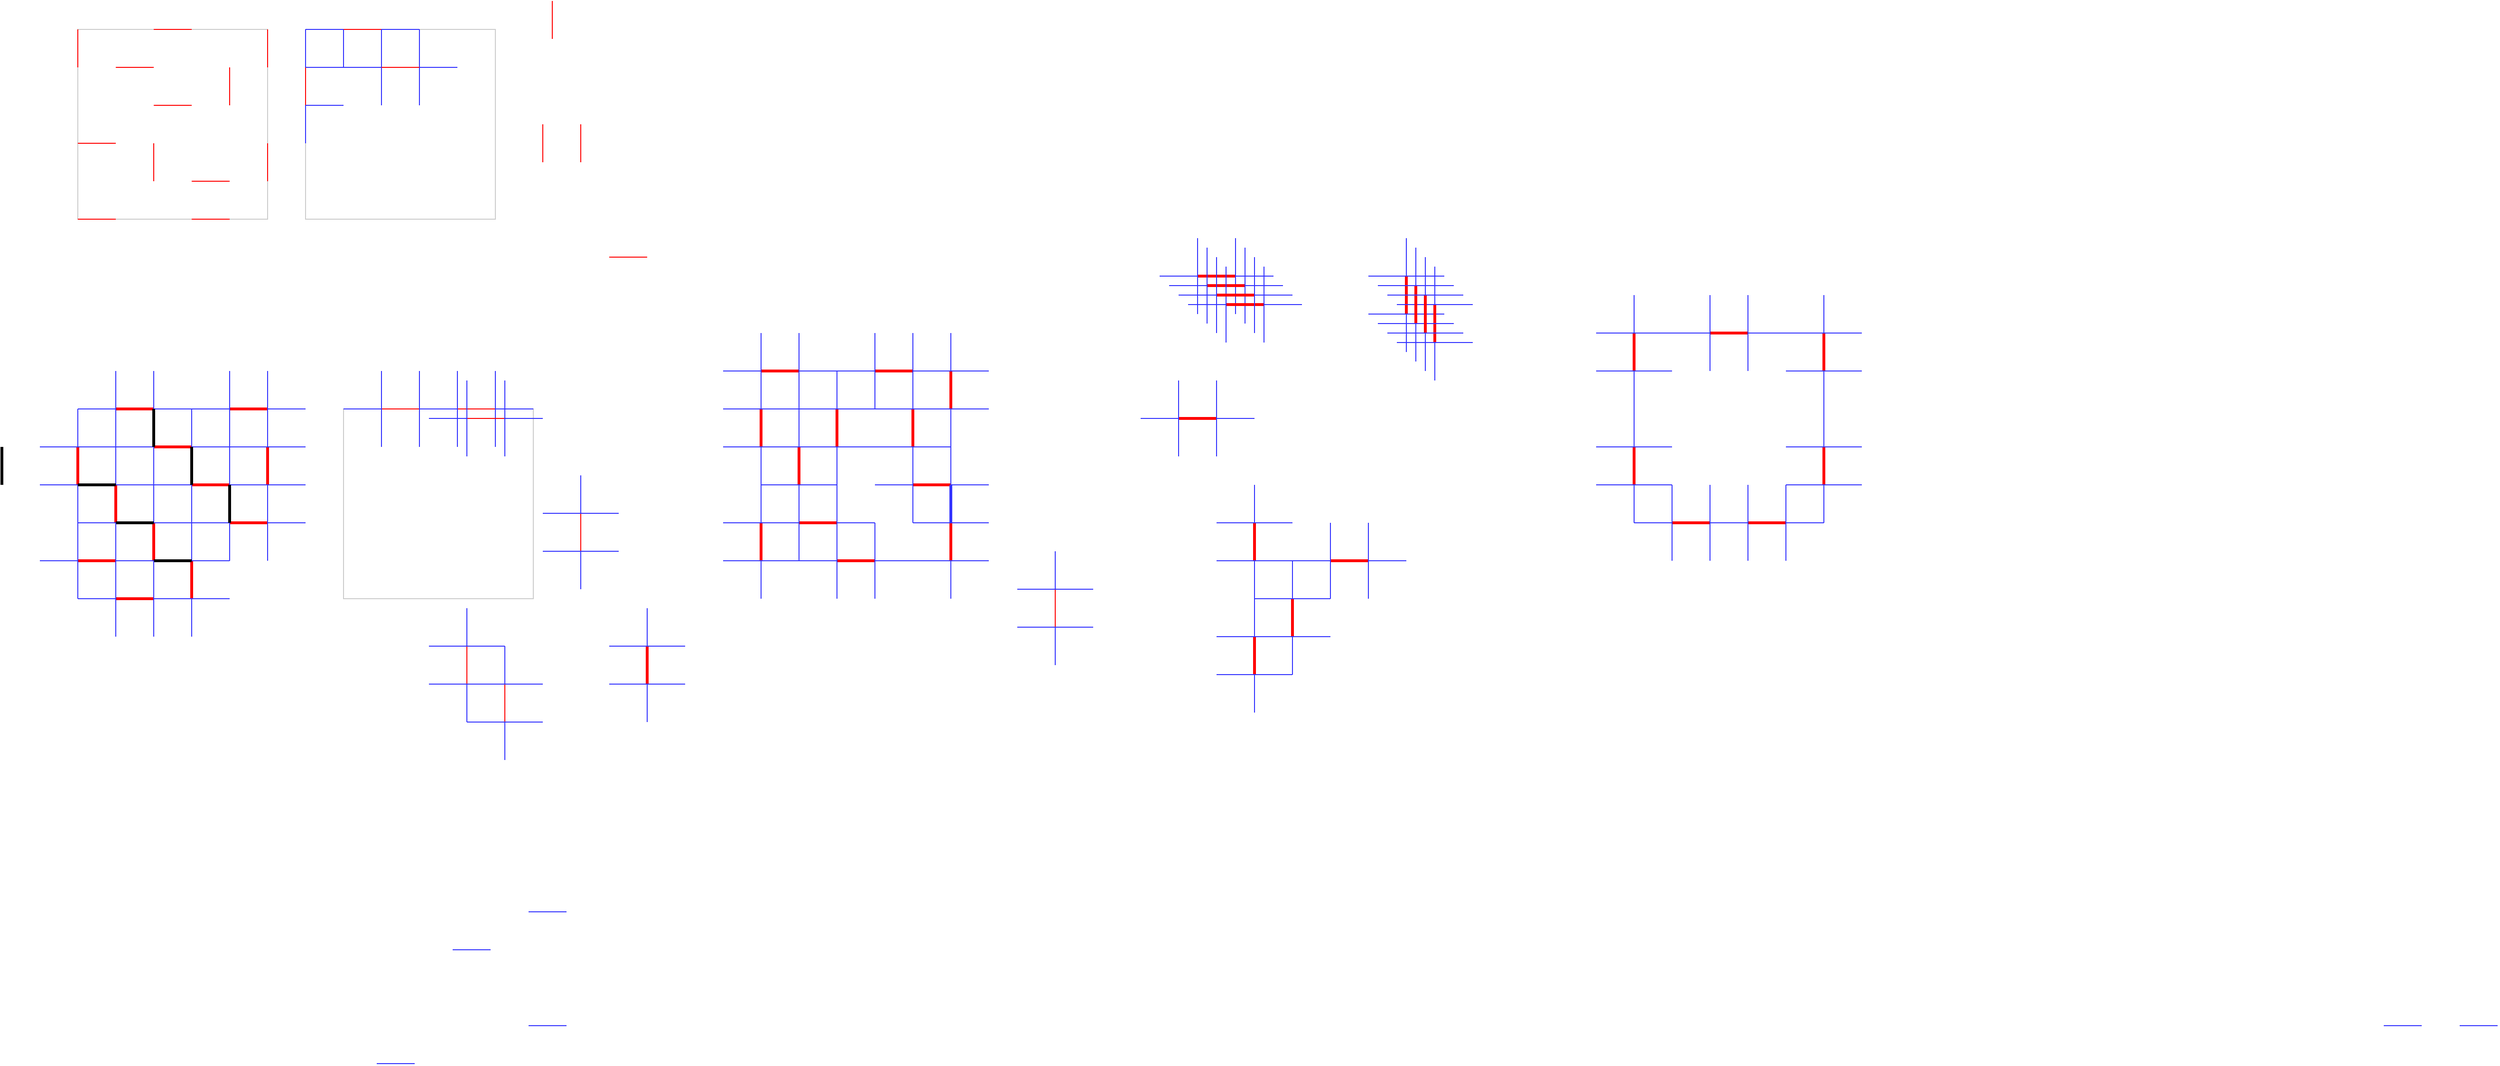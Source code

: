 <mxfile version="14.2.3" type="github">
  <diagram id="EAwgcVaTCCvuZAi8_X2_" name="Page-1">
    <mxGraphModel dx="1673" dy="931" grid="1" gridSize="10" guides="1" tooltips="1" connect="1" arrows="1" fold="1" page="1" pageScale="1" pageWidth="850" pageHeight="1100" math="0" shadow="0">
      <root>
        <mxCell id="0" />
        <mxCell id="1" parent="0" />
        <mxCell id="3IQrkMapiq6-mRBA_fu9-59" value="" style="whiteSpace=wrap;html=1;aspect=fixed;fillColor=none;strokeColor=#CCCCCC;" parent="1" vertex="1">
          <mxGeometry x="440" y="680" width="200" height="200" as="geometry" />
        </mxCell>
        <mxCell id="3IQrkMapiq6-mRBA_fu9-8" value="" style="whiteSpace=wrap;html=1;aspect=fixed;fillColor=none;strokeColor=#CCCCCC;" parent="1" vertex="1">
          <mxGeometry x="160" y="280" width="200" height="200" as="geometry" />
        </mxCell>
        <mxCell id="3IQrkMapiq6-mRBA_fu9-1" value="" style="endArrow=none;html=1;strokeColor=#FF0000;" parent="1" edge="1">
          <mxGeometry width="50" height="50" relative="1" as="geometry">
            <mxPoint x="360" y="320" as="sourcePoint" />
            <mxPoint x="360" y="280" as="targetPoint" />
          </mxGeometry>
        </mxCell>
        <mxCell id="3IQrkMapiq6-mRBA_fu9-2" value="" style="endArrow=none;html=1;strokeColor=#FF0000;" parent="1" edge="1">
          <mxGeometry width="50" height="50" relative="1" as="geometry">
            <mxPoint x="760" y="520" as="sourcePoint" />
            <mxPoint x="720" y="520" as="targetPoint" />
          </mxGeometry>
        </mxCell>
        <mxCell id="3IQrkMapiq6-mRBA_fu9-3" value="" style="endArrow=none;html=1;strokeColor=#FF0000;" parent="1" edge="1">
          <mxGeometry width="50" height="50" relative="1" as="geometry">
            <mxPoint x="280" y="280" as="sourcePoint" />
            <mxPoint x="240" y="280" as="targetPoint" />
          </mxGeometry>
        </mxCell>
        <mxCell id="3IQrkMapiq6-mRBA_fu9-4" value="" style="endArrow=none;html=1;strokeColor=#FF0000;" parent="1" edge="1">
          <mxGeometry width="50" height="50" relative="1" as="geometry">
            <mxPoint x="320" y="440" as="sourcePoint" />
            <mxPoint x="280" y="440" as="targetPoint" />
          </mxGeometry>
        </mxCell>
        <mxCell id="3IQrkMapiq6-mRBA_fu9-5" value="" style="endArrow=none;html=1;strokeColor=#FF0000;" parent="1" edge="1">
          <mxGeometry width="50" height="50" relative="1" as="geometry">
            <mxPoint x="320" y="480" as="sourcePoint" />
            <mxPoint x="280" y="480" as="targetPoint" />
          </mxGeometry>
        </mxCell>
        <mxCell id="3IQrkMapiq6-mRBA_fu9-6" value="" style="endArrow=none;html=1;strokeColor=#FF0000;" parent="1" edge="1">
          <mxGeometry width="50" height="50" relative="1" as="geometry">
            <mxPoint x="660" y="290" as="sourcePoint" />
            <mxPoint x="660" y="250" as="targetPoint" />
          </mxGeometry>
        </mxCell>
        <mxCell id="3IQrkMapiq6-mRBA_fu9-10" value="" style="endArrow=none;html=1;strokeColor=#FF0000;" parent="1" edge="1">
          <mxGeometry width="50" height="50" relative="1" as="geometry">
            <mxPoint x="200" y="480" as="sourcePoint" />
            <mxPoint x="160" y="480" as="targetPoint" />
          </mxGeometry>
        </mxCell>
        <mxCell id="3IQrkMapiq6-mRBA_fu9-12" value="" style="endArrow=none;html=1;strokeColor=#FF0000;" parent="1" edge="1">
          <mxGeometry width="50" height="50" relative="1" as="geometry">
            <mxPoint x="360" y="440" as="sourcePoint" />
            <mxPoint x="360" y="400" as="targetPoint" />
          </mxGeometry>
        </mxCell>
        <mxCell id="3IQrkMapiq6-mRBA_fu9-13" value="" style="endArrow=none;html=1;strokeColor=#FF0000;" parent="1" edge="1">
          <mxGeometry width="50" height="50" relative="1" as="geometry">
            <mxPoint x="240" y="440" as="sourcePoint" />
            <mxPoint x="240" y="400" as="targetPoint" />
          </mxGeometry>
        </mxCell>
        <mxCell id="3IQrkMapiq6-mRBA_fu9-14" value="" style="endArrow=none;html=1;strokeColor=#FF0000;" parent="1" edge="1">
          <mxGeometry width="50" height="50" relative="1" as="geometry">
            <mxPoint x="200" y="400" as="sourcePoint" />
            <mxPoint x="160" y="400" as="targetPoint" />
          </mxGeometry>
        </mxCell>
        <mxCell id="3IQrkMapiq6-mRBA_fu9-15" value="" style="endArrow=none;html=1;strokeColor=#FF0000;" parent="1" edge="1">
          <mxGeometry width="50" height="50" relative="1" as="geometry">
            <mxPoint x="320" y="360" as="sourcePoint" />
            <mxPoint x="320" y="320" as="targetPoint" />
          </mxGeometry>
        </mxCell>
        <mxCell id="3IQrkMapiq6-mRBA_fu9-16" value="" style="endArrow=none;html=1;strokeColor=#FF0000;" parent="1" edge="1">
          <mxGeometry width="50" height="50" relative="1" as="geometry">
            <mxPoint x="160" y="320" as="sourcePoint" />
            <mxPoint x="160" y="280" as="targetPoint" />
          </mxGeometry>
        </mxCell>
        <mxCell id="3IQrkMapiq6-mRBA_fu9-17" value="" style="endArrow=none;html=1;strokeColor=#FF0000;" parent="1" edge="1">
          <mxGeometry width="50" height="50" relative="1" as="geometry">
            <mxPoint x="240" y="320" as="sourcePoint" />
            <mxPoint x="200" y="320" as="targetPoint" />
          </mxGeometry>
        </mxCell>
        <mxCell id="3IQrkMapiq6-mRBA_fu9-18" value="" style="endArrow=none;html=1;strokeColor=#FF0000;" parent="1" edge="1">
          <mxGeometry width="50" height="50" relative="1" as="geometry">
            <mxPoint x="280" y="360" as="sourcePoint" />
            <mxPoint x="240" y="360" as="targetPoint" />
          </mxGeometry>
        </mxCell>
        <mxCell id="3IQrkMapiq6-mRBA_fu9-19" value="" style="whiteSpace=wrap;html=1;aspect=fixed;fillColor=none;strokeColor=#CCCCCC;" parent="1" vertex="1">
          <mxGeometry x="400" y="280" width="200" height="200" as="geometry" />
        </mxCell>
        <mxCell id="3IQrkMapiq6-mRBA_fu9-20" value="" style="endArrow=none;html=1;strokeColor=#FF0000;" parent="1" edge="1">
          <mxGeometry width="50" height="50" relative="1" as="geometry">
            <mxPoint x="400" y="360" as="sourcePoint" />
            <mxPoint x="400" y="320" as="targetPoint" />
          </mxGeometry>
        </mxCell>
        <mxCell id="3IQrkMapiq6-mRBA_fu9-22" value="" style="endArrow=none;html=1;strokeColor=#FF0000;" parent="1" edge="1">
          <mxGeometry width="50" height="50" relative="1" as="geometry">
            <mxPoint x="650.0" y="420" as="sourcePoint" />
            <mxPoint x="650.0" y="380" as="targetPoint" />
          </mxGeometry>
        </mxCell>
        <mxCell id="3IQrkMapiq6-mRBA_fu9-23" value="" style="endArrow=none;html=1;strokeColor=#FF0000;" parent="1" edge="1">
          <mxGeometry width="50" height="50" relative="1" as="geometry">
            <mxPoint x="690.0" y="420" as="sourcePoint" />
            <mxPoint x="690.0" y="380" as="targetPoint" />
          </mxGeometry>
        </mxCell>
        <mxCell id="3IQrkMapiq6-mRBA_fu9-24" value="" style="endArrow=none;html=1;strokeColor=#FF0000;" parent="1" edge="1">
          <mxGeometry width="50" height="50" relative="1" as="geometry">
            <mxPoint x="480" y="280" as="sourcePoint" />
            <mxPoint x="440" y="280" as="targetPoint" />
          </mxGeometry>
        </mxCell>
        <mxCell id="3IQrkMapiq6-mRBA_fu9-28" value="" style="endArrow=none;html=1;strokeColor=#3333FF;" parent="1" edge="1">
          <mxGeometry width="50" height="50" relative="1" as="geometry">
            <mxPoint x="480" y="360" as="sourcePoint" />
            <mxPoint x="480" y="320" as="targetPoint" />
          </mxGeometry>
        </mxCell>
        <mxCell id="3IQrkMapiq6-mRBA_fu9-29" value="" style="endArrow=none;html=1;strokeColor=#3333FF;" parent="1" edge="1">
          <mxGeometry width="50" height="50" relative="1" as="geometry">
            <mxPoint x="440" y="360" as="sourcePoint" />
            <mxPoint x="400" y="360" as="targetPoint" />
          </mxGeometry>
        </mxCell>
        <mxCell id="3IQrkMapiq6-mRBA_fu9-30" value="" style="endArrow=none;html=1;strokeColor=#3333FF;" parent="1" edge="1">
          <mxGeometry width="50" height="50" relative="1" as="geometry">
            <mxPoint x="520" y="320" as="sourcePoint" />
            <mxPoint x="520" y="280" as="targetPoint" />
          </mxGeometry>
        </mxCell>
        <mxCell id="3IQrkMapiq6-mRBA_fu9-31" value="" style="endArrow=none;html=1;strokeColor=#3333FF;" parent="1" edge="1">
          <mxGeometry width="50" height="50" relative="1" as="geometry">
            <mxPoint x="520" y="360" as="sourcePoint" />
            <mxPoint x="520" y="320" as="targetPoint" />
          </mxGeometry>
        </mxCell>
        <mxCell id="3IQrkMapiq6-mRBA_fu9-33" value="" style="endArrow=none;html=1;strokeColor=#3333FF;" parent="1" edge="1">
          <mxGeometry width="50" height="50" relative="1" as="geometry">
            <mxPoint x="400" y="320" as="sourcePoint" />
            <mxPoint x="400" y="280" as="targetPoint" />
          </mxGeometry>
        </mxCell>
        <mxCell id="3IQrkMapiq6-mRBA_fu9-34" value="" style="endArrow=none;html=1;strokeColor=#3333FF;" parent="1" edge="1">
          <mxGeometry width="50" height="50" relative="1" as="geometry">
            <mxPoint x="440" y="320" as="sourcePoint" />
            <mxPoint x="440" y="280" as="targetPoint" />
          </mxGeometry>
        </mxCell>
        <mxCell id="3IQrkMapiq6-mRBA_fu9-35" value="" style="endArrow=none;html=1;strokeColor=#3333FF;" parent="1" edge="1">
          <mxGeometry width="50" height="50" relative="1" as="geometry">
            <mxPoint x="400" y="400" as="sourcePoint" />
            <mxPoint x="400" y="360" as="targetPoint" />
          </mxGeometry>
        </mxCell>
        <mxCell id="3IQrkMapiq6-mRBA_fu9-36" value="" style="endArrow=none;html=1;strokeColor=#3333FF;" parent="1" edge="1">
          <mxGeometry width="50" height="50" relative="1" as="geometry">
            <mxPoint x="480" y="320" as="sourcePoint" />
            <mxPoint x="480" y="280" as="targetPoint" />
          </mxGeometry>
        </mxCell>
        <mxCell id="3IQrkMapiq6-mRBA_fu9-37" value="" style="endArrow=none;html=1;strokeColor=#3333FF;" parent="1" edge="1">
          <mxGeometry width="50" height="50" relative="1" as="geometry">
            <mxPoint x="520" y="280" as="sourcePoint" />
            <mxPoint x="480" y="280" as="targetPoint" />
          </mxGeometry>
        </mxCell>
        <mxCell id="3IQrkMapiq6-mRBA_fu9-38" value="" style="endArrow=none;html=1;strokeColor=#3333FF;" parent="1" edge="1">
          <mxGeometry width="50" height="50" relative="1" as="geometry">
            <mxPoint x="440" y="280" as="sourcePoint" />
            <mxPoint x="400" y="280" as="targetPoint" />
          </mxGeometry>
        </mxCell>
        <mxCell id="3IQrkMapiq6-mRBA_fu9-40" value="" style="endArrow=none;html=1;strokeColor=#3333FF;" parent="1" edge="1">
          <mxGeometry width="50" height="50" relative="1" as="geometry">
            <mxPoint x="440" y="320" as="sourcePoint" />
            <mxPoint x="400" y="320" as="targetPoint" />
          </mxGeometry>
        </mxCell>
        <mxCell id="3IQrkMapiq6-mRBA_fu9-41" value="" style="endArrow=none;html=1;strokeColor=#3333FF;" parent="1" edge="1">
          <mxGeometry width="50" height="50" relative="1" as="geometry">
            <mxPoint x="560" y="320" as="sourcePoint" />
            <mxPoint x="520" y="320" as="targetPoint" />
          </mxGeometry>
        </mxCell>
        <mxCell id="3IQrkMapiq6-mRBA_fu9-42" value="" style="endArrow=none;html=1;strokeColor=#3333FF;" parent="1" edge="1">
          <mxGeometry width="50" height="50" relative="1" as="geometry">
            <mxPoint x="480" y="320" as="sourcePoint" />
            <mxPoint x="440" y="320" as="targetPoint" />
          </mxGeometry>
        </mxCell>
        <mxCell id="3IQrkMapiq6-mRBA_fu9-44" value="" style="endArrow=none;html=1;strokeColor=#FF0000;" parent="1" edge="1">
          <mxGeometry width="50" height="50" relative="1" as="geometry">
            <mxPoint x="520" y="320" as="sourcePoint" />
            <mxPoint x="480" y="320" as="targetPoint" />
          </mxGeometry>
        </mxCell>
        <mxCell id="3IQrkMapiq6-mRBA_fu9-48" value="" style="endArrow=none;html=1;strokeWidth=3;" parent="1" edge="1">
          <mxGeometry width="50" height="50" relative="1" as="geometry">
            <mxPoint x="80" y="760" as="sourcePoint" />
            <mxPoint x="80" y="720" as="targetPoint" />
          </mxGeometry>
        </mxCell>
        <mxCell id="3IQrkMapiq6-mRBA_fu9-50" value="" style="group" parent="1" vertex="1" connectable="0">
          <mxGeometry x="530" y="890" width="120" height="160" as="geometry" />
        </mxCell>
        <mxCell id="3IQrkMapiq6-mRBA_fu9-27" value="" style="endArrow=none;html=1;strokeColor=#FF0000;" parent="3IQrkMapiq6-mRBA_fu9-50" edge="1">
          <mxGeometry width="50" height="50" relative="1" as="geometry">
            <mxPoint x="40" y="80" as="sourcePoint" />
            <mxPoint x="40" y="40" as="targetPoint" />
          </mxGeometry>
        </mxCell>
        <mxCell id="3IQrkMapiq6-mRBA_fu9-32" value="" style="endArrow=none;html=1;strokeColor=#3333FF;" parent="3IQrkMapiq6-mRBA_fu9-50" edge="1">
          <mxGeometry width="50" height="50" relative="1" as="geometry">
            <mxPoint x="40" y="40" as="sourcePoint" />
            <mxPoint x="40" as="targetPoint" />
          </mxGeometry>
        </mxCell>
        <mxCell id="3IQrkMapiq6-mRBA_fu9-39" value="" style="endArrow=none;html=1;strokeColor=#3333FF;" parent="3IQrkMapiq6-mRBA_fu9-50" edge="1">
          <mxGeometry width="50" height="50" relative="1" as="geometry">
            <mxPoint x="80" y="40" as="sourcePoint" />
            <mxPoint x="40" y="40" as="targetPoint" />
          </mxGeometry>
        </mxCell>
        <mxCell id="3IQrkMapiq6-mRBA_fu9-45" value="" style="endArrow=none;html=1;strokeColor=#3333FF;" parent="3IQrkMapiq6-mRBA_fu9-50" edge="1">
          <mxGeometry width="50" height="50" relative="1" as="geometry">
            <mxPoint x="40" y="40" as="sourcePoint" />
            <mxPoint y="40" as="targetPoint" />
          </mxGeometry>
        </mxCell>
        <mxCell id="3IQrkMapiq6-mRBA_fu9-46" value="" style="endArrow=none;html=1;strokeColor=#3333FF;" parent="3IQrkMapiq6-mRBA_fu9-50" edge="1">
          <mxGeometry width="50" height="50" relative="1" as="geometry">
            <mxPoint x="40" y="80" as="sourcePoint" />
            <mxPoint y="80" as="targetPoint" />
          </mxGeometry>
        </mxCell>
        <mxCell id="3IQrkMapiq6-mRBA_fu9-47" value="" style="endArrow=none;html=1;strokeColor=#3333FF;" parent="3IQrkMapiq6-mRBA_fu9-50" edge="1">
          <mxGeometry width="50" height="50" relative="1" as="geometry">
            <mxPoint x="80" y="80" as="sourcePoint" />
            <mxPoint x="40" y="80" as="targetPoint" />
          </mxGeometry>
        </mxCell>
        <mxCell id="3IQrkMapiq6-mRBA_fu9-49" value="" style="endArrow=none;html=1;strokeColor=#3333FF;" parent="3IQrkMapiq6-mRBA_fu9-50" edge="1">
          <mxGeometry width="50" height="50" relative="1" as="geometry">
            <mxPoint x="40" y="120" as="sourcePoint" />
            <mxPoint x="40" y="80" as="targetPoint" />
          </mxGeometry>
        </mxCell>
        <mxCell id="3IQrkMapiq6-mRBA_fu9-69" value="" style="group" parent="3IQrkMapiq6-mRBA_fu9-50" vertex="1" connectable="0">
          <mxGeometry x="40" y="40" width="80" height="120" as="geometry" />
        </mxCell>
        <mxCell id="3IQrkMapiq6-mRBA_fu9-70" value="" style="endArrow=none;html=1;strokeColor=#FF0000;" parent="3IQrkMapiq6-mRBA_fu9-69" edge="1">
          <mxGeometry width="50" height="50" relative="1" as="geometry">
            <mxPoint x="40" y="80" as="sourcePoint" />
            <mxPoint x="40" y="40" as="targetPoint" />
          </mxGeometry>
        </mxCell>
        <mxCell id="3IQrkMapiq6-mRBA_fu9-71" value="" style="endArrow=none;html=1;strokeColor=#3333FF;" parent="3IQrkMapiq6-mRBA_fu9-69" edge="1">
          <mxGeometry width="50" height="50" relative="1" as="geometry">
            <mxPoint x="40" y="40" as="sourcePoint" />
            <mxPoint x="40" as="targetPoint" />
          </mxGeometry>
        </mxCell>
        <mxCell id="3IQrkMapiq6-mRBA_fu9-72" value="" style="endArrow=none;html=1;strokeColor=#3333FF;" parent="3IQrkMapiq6-mRBA_fu9-69" edge="1">
          <mxGeometry width="50" height="50" relative="1" as="geometry">
            <mxPoint x="80" y="40" as="sourcePoint" />
            <mxPoint x="40" y="40" as="targetPoint" />
          </mxGeometry>
        </mxCell>
        <mxCell id="3IQrkMapiq6-mRBA_fu9-73" value="" style="endArrow=none;html=1;strokeColor=#3333FF;" parent="3IQrkMapiq6-mRBA_fu9-69" edge="1">
          <mxGeometry width="50" height="50" relative="1" as="geometry">
            <mxPoint x="40" y="40" as="sourcePoint" />
            <mxPoint y="40" as="targetPoint" />
          </mxGeometry>
        </mxCell>
        <mxCell id="3IQrkMapiq6-mRBA_fu9-74" value="" style="endArrow=none;html=1;strokeColor=#3333FF;" parent="3IQrkMapiq6-mRBA_fu9-69" edge="1">
          <mxGeometry width="50" height="50" relative="1" as="geometry">
            <mxPoint x="40" y="80" as="sourcePoint" />
            <mxPoint y="80" as="targetPoint" />
          </mxGeometry>
        </mxCell>
        <mxCell id="3IQrkMapiq6-mRBA_fu9-75" value="" style="endArrow=none;html=1;strokeColor=#3333FF;" parent="3IQrkMapiq6-mRBA_fu9-69" edge="1">
          <mxGeometry width="50" height="50" relative="1" as="geometry">
            <mxPoint x="80" y="80" as="sourcePoint" />
            <mxPoint x="40" y="80" as="targetPoint" />
          </mxGeometry>
        </mxCell>
        <mxCell id="3IQrkMapiq6-mRBA_fu9-76" value="" style="endArrow=none;html=1;strokeColor=#3333FF;" parent="3IQrkMapiq6-mRBA_fu9-69" edge="1">
          <mxGeometry width="50" height="50" relative="1" as="geometry">
            <mxPoint x="40" y="120" as="sourcePoint" />
            <mxPoint x="40" y="80" as="targetPoint" />
          </mxGeometry>
        </mxCell>
        <mxCell id="3IQrkMapiq6-mRBA_fu9-51" value="" style="group;rotation=90;" parent="1" vertex="1" connectable="0">
          <mxGeometry x="460" y="620" width="80" height="120" as="geometry" />
        </mxCell>
        <mxCell id="3IQrkMapiq6-mRBA_fu9-52" value="" style="endArrow=none;html=1;strokeColor=#FF0000;" parent="3IQrkMapiq6-mRBA_fu9-51" edge="1">
          <mxGeometry width="50" height="50" relative="1" as="geometry">
            <mxPoint x="20" y="60" as="sourcePoint" />
            <mxPoint x="60" y="60" as="targetPoint" />
          </mxGeometry>
        </mxCell>
        <mxCell id="3IQrkMapiq6-mRBA_fu9-53" value="" style="endArrow=none;html=1;strokeColor=#3333FF;" parent="3IQrkMapiq6-mRBA_fu9-51" edge="1">
          <mxGeometry width="50" height="50" relative="1" as="geometry">
            <mxPoint x="60" y="60" as="sourcePoint" />
            <mxPoint x="100" y="60" as="targetPoint" />
          </mxGeometry>
        </mxCell>
        <mxCell id="3IQrkMapiq6-mRBA_fu9-54" value="" style="endArrow=none;html=1;strokeColor=#3333FF;" parent="3IQrkMapiq6-mRBA_fu9-51" edge="1">
          <mxGeometry width="50" height="50" relative="1" as="geometry">
            <mxPoint x="60" y="100" as="sourcePoint" />
            <mxPoint x="60" y="60" as="targetPoint" />
          </mxGeometry>
        </mxCell>
        <mxCell id="3IQrkMapiq6-mRBA_fu9-55" value="" style="endArrow=none;html=1;strokeColor=#3333FF;" parent="3IQrkMapiq6-mRBA_fu9-51" edge="1">
          <mxGeometry width="50" height="50" relative="1" as="geometry">
            <mxPoint x="60" y="60" as="sourcePoint" />
            <mxPoint x="60" y="20" as="targetPoint" />
          </mxGeometry>
        </mxCell>
        <mxCell id="3IQrkMapiq6-mRBA_fu9-56" value="" style="endArrow=none;html=1;strokeColor=#3333FF;" parent="3IQrkMapiq6-mRBA_fu9-51" edge="1">
          <mxGeometry width="50" height="50" relative="1" as="geometry">
            <mxPoint x="20" y="60" as="sourcePoint" />
            <mxPoint x="20" y="20" as="targetPoint" />
          </mxGeometry>
        </mxCell>
        <mxCell id="3IQrkMapiq6-mRBA_fu9-57" value="" style="endArrow=none;html=1;strokeColor=#3333FF;" parent="3IQrkMapiq6-mRBA_fu9-51" edge="1">
          <mxGeometry width="50" height="50" relative="1" as="geometry">
            <mxPoint x="20" y="100" as="sourcePoint" />
            <mxPoint x="20" y="60" as="targetPoint" />
          </mxGeometry>
        </mxCell>
        <mxCell id="3IQrkMapiq6-mRBA_fu9-58" value="" style="endArrow=none;html=1;strokeColor=#3333FF;" parent="3IQrkMapiq6-mRBA_fu9-51" edge="1">
          <mxGeometry width="50" height="50" relative="1" as="geometry">
            <mxPoint x="-20" y="60" as="sourcePoint" />
            <mxPoint x="20" y="60" as="targetPoint" />
          </mxGeometry>
        </mxCell>
        <mxCell id="3IQrkMapiq6-mRBA_fu9-61" value="" style="group;rotation=90;" parent="1" vertex="1" connectable="0">
          <mxGeometry x="540" y="620" width="80" height="120" as="geometry" />
        </mxCell>
        <mxCell id="3IQrkMapiq6-mRBA_fu9-62" value="" style="endArrow=none;html=1;strokeColor=#FF0000;" parent="3IQrkMapiq6-mRBA_fu9-61" edge="1">
          <mxGeometry width="50" height="50" relative="1" as="geometry">
            <mxPoint x="20" y="60" as="sourcePoint" />
            <mxPoint x="60" y="60" as="targetPoint" />
          </mxGeometry>
        </mxCell>
        <mxCell id="3IQrkMapiq6-mRBA_fu9-63" value="" style="endArrow=none;html=1;strokeColor=#3333FF;" parent="3IQrkMapiq6-mRBA_fu9-61" edge="1">
          <mxGeometry width="50" height="50" relative="1" as="geometry">
            <mxPoint x="60" y="60" as="sourcePoint" />
            <mxPoint x="100" y="60" as="targetPoint" />
          </mxGeometry>
        </mxCell>
        <mxCell id="3IQrkMapiq6-mRBA_fu9-64" value="" style="endArrow=none;html=1;strokeColor=#3333FF;" parent="3IQrkMapiq6-mRBA_fu9-61" edge="1">
          <mxGeometry width="50" height="50" relative="1" as="geometry">
            <mxPoint x="60" y="100" as="sourcePoint" />
            <mxPoint x="60" y="60" as="targetPoint" />
          </mxGeometry>
        </mxCell>
        <mxCell id="3IQrkMapiq6-mRBA_fu9-65" value="" style="endArrow=none;html=1;strokeColor=#3333FF;" parent="3IQrkMapiq6-mRBA_fu9-61" edge="1">
          <mxGeometry width="50" height="50" relative="1" as="geometry">
            <mxPoint x="60" y="60" as="sourcePoint" />
            <mxPoint x="60" y="20" as="targetPoint" />
          </mxGeometry>
        </mxCell>
        <mxCell id="3IQrkMapiq6-mRBA_fu9-66" value="" style="endArrow=none;html=1;strokeColor=#3333FF;" parent="3IQrkMapiq6-mRBA_fu9-61" edge="1">
          <mxGeometry width="50" height="50" relative="1" as="geometry">
            <mxPoint x="20" y="60" as="sourcePoint" />
            <mxPoint x="20" y="20" as="targetPoint" />
          </mxGeometry>
        </mxCell>
        <mxCell id="3IQrkMapiq6-mRBA_fu9-67" value="" style="endArrow=none;html=1;strokeColor=#3333FF;" parent="3IQrkMapiq6-mRBA_fu9-61" edge="1">
          <mxGeometry width="50" height="50" relative="1" as="geometry">
            <mxPoint x="20" y="100" as="sourcePoint" />
            <mxPoint x="20" y="60" as="targetPoint" />
          </mxGeometry>
        </mxCell>
        <mxCell id="3IQrkMapiq6-mRBA_fu9-68" value="" style="endArrow=none;html=1;strokeColor=#3333FF;" parent="3IQrkMapiq6-mRBA_fu9-61" edge="1">
          <mxGeometry width="50" height="50" relative="1" as="geometry">
            <mxPoint x="-20" y="60" as="sourcePoint" />
            <mxPoint x="20" y="60" as="targetPoint" />
          </mxGeometry>
        </mxCell>
        <mxCell id="3IQrkMapiq6-mRBA_fu9-78" value="" style="group;rotation=90;" parent="1" vertex="1" connectable="0">
          <mxGeometry x="300" y="620" width="80" height="120" as="geometry" />
        </mxCell>
        <mxCell id="3IQrkMapiq6-mRBA_fu9-79" value="" style="endArrow=none;html=1;strokeColor=#FF0000;strokeWidth=3;" parent="3IQrkMapiq6-mRBA_fu9-78" edge="1">
          <mxGeometry width="50" height="50" relative="1" as="geometry">
            <mxPoint x="20" y="60" as="sourcePoint" />
            <mxPoint x="60" y="60" as="targetPoint" />
          </mxGeometry>
        </mxCell>
        <mxCell id="3IQrkMapiq6-mRBA_fu9-80" value="" style="endArrow=none;html=1;strokeColor=#3333FF;" parent="3IQrkMapiq6-mRBA_fu9-78" edge="1">
          <mxGeometry width="50" height="50" relative="1" as="geometry">
            <mxPoint x="60" y="60" as="sourcePoint" />
            <mxPoint x="100" y="60" as="targetPoint" />
          </mxGeometry>
        </mxCell>
        <mxCell id="3IQrkMapiq6-mRBA_fu9-81" value="" style="endArrow=none;html=1;strokeColor=#3333FF;" parent="3IQrkMapiq6-mRBA_fu9-78" edge="1">
          <mxGeometry width="50" height="50" relative="1" as="geometry">
            <mxPoint x="60" y="100" as="sourcePoint" />
            <mxPoint x="60" y="60" as="targetPoint" />
          </mxGeometry>
        </mxCell>
        <mxCell id="3IQrkMapiq6-mRBA_fu9-82" value="" style="endArrow=none;html=1;strokeColor=#3333FF;" parent="3IQrkMapiq6-mRBA_fu9-78" edge="1">
          <mxGeometry width="50" height="50" relative="1" as="geometry">
            <mxPoint x="60" y="60" as="sourcePoint" />
            <mxPoint x="60" y="20" as="targetPoint" />
          </mxGeometry>
        </mxCell>
        <mxCell id="3IQrkMapiq6-mRBA_fu9-83" value="" style="endArrow=none;html=1;strokeColor=#3333FF;" parent="3IQrkMapiq6-mRBA_fu9-78" edge="1">
          <mxGeometry width="50" height="50" relative="1" as="geometry">
            <mxPoint x="20" y="60" as="sourcePoint" />
            <mxPoint x="20" y="20" as="targetPoint" />
          </mxGeometry>
        </mxCell>
        <mxCell id="3IQrkMapiq6-mRBA_fu9-84" value="" style="endArrow=none;html=1;strokeColor=#3333FF;" parent="3IQrkMapiq6-mRBA_fu9-78" edge="1">
          <mxGeometry width="50" height="50" relative="1" as="geometry">
            <mxPoint x="20" y="100" as="sourcePoint" />
            <mxPoint x="20" y="60" as="targetPoint" />
          </mxGeometry>
        </mxCell>
        <mxCell id="3IQrkMapiq6-mRBA_fu9-85" value="" style="endArrow=none;html=1;strokeColor=#3333FF;" parent="3IQrkMapiq6-mRBA_fu9-78" edge="1">
          <mxGeometry width="50" height="50" relative="1" as="geometry">
            <mxPoint x="-20" y="60" as="sourcePoint" />
            <mxPoint x="20" y="60" as="targetPoint" />
          </mxGeometry>
        </mxCell>
        <mxCell id="3IQrkMapiq6-mRBA_fu9-151" value="" style="endArrow=none;html=1;strokeColor=#3333FF;" parent="3IQrkMapiq6-mRBA_fu9-78" edge="1">
          <mxGeometry width="50" height="50" relative="1" as="geometry">
            <mxPoint x="335" y="590" as="sourcePoint" />
            <mxPoint x="375" y="590" as="targetPoint" />
          </mxGeometry>
        </mxCell>
        <mxCell id="3IQrkMapiq6-mRBA_fu9-95" value="" style="group;rotation=90;" parent="1" vertex="1" connectable="0">
          <mxGeometry x="550" y="630" width="80" height="120" as="geometry" />
        </mxCell>
        <mxCell id="3IQrkMapiq6-mRBA_fu9-96" value="" style="endArrow=none;html=1;strokeColor=#FF0000;" parent="3IQrkMapiq6-mRBA_fu9-95" edge="1">
          <mxGeometry width="50" height="50" relative="1" as="geometry">
            <mxPoint x="20" y="60" as="sourcePoint" />
            <mxPoint x="60" y="60" as="targetPoint" />
          </mxGeometry>
        </mxCell>
        <mxCell id="3IQrkMapiq6-mRBA_fu9-97" value="" style="endArrow=none;html=1;strokeColor=#3333FF;" parent="3IQrkMapiq6-mRBA_fu9-95" edge="1">
          <mxGeometry width="50" height="50" relative="1" as="geometry">
            <mxPoint x="60" y="60" as="sourcePoint" />
            <mxPoint x="100" y="60" as="targetPoint" />
          </mxGeometry>
        </mxCell>
        <mxCell id="3IQrkMapiq6-mRBA_fu9-98" value="" style="endArrow=none;html=1;strokeColor=#3333FF;" parent="3IQrkMapiq6-mRBA_fu9-95" edge="1">
          <mxGeometry width="50" height="50" relative="1" as="geometry">
            <mxPoint x="60" y="100" as="sourcePoint" />
            <mxPoint x="60" y="60" as="targetPoint" />
          </mxGeometry>
        </mxCell>
        <mxCell id="3IQrkMapiq6-mRBA_fu9-99" value="" style="endArrow=none;html=1;strokeColor=#3333FF;" parent="3IQrkMapiq6-mRBA_fu9-95" edge="1">
          <mxGeometry width="50" height="50" relative="1" as="geometry">
            <mxPoint x="60" y="60" as="sourcePoint" />
            <mxPoint x="60" y="20" as="targetPoint" />
          </mxGeometry>
        </mxCell>
        <mxCell id="3IQrkMapiq6-mRBA_fu9-100" value="" style="endArrow=none;html=1;strokeColor=#3333FF;" parent="3IQrkMapiq6-mRBA_fu9-95" edge="1">
          <mxGeometry width="50" height="50" relative="1" as="geometry">
            <mxPoint x="20" y="60" as="sourcePoint" />
            <mxPoint x="20" y="20" as="targetPoint" />
          </mxGeometry>
        </mxCell>
        <mxCell id="3IQrkMapiq6-mRBA_fu9-101" value="" style="endArrow=none;html=1;strokeColor=#3333FF;" parent="3IQrkMapiq6-mRBA_fu9-95" edge="1">
          <mxGeometry width="50" height="50" relative="1" as="geometry">
            <mxPoint x="20" y="100" as="sourcePoint" />
            <mxPoint x="20" y="60" as="targetPoint" />
          </mxGeometry>
        </mxCell>
        <mxCell id="3IQrkMapiq6-mRBA_fu9-102" value="" style="endArrow=none;html=1;strokeColor=#3333FF;" parent="3IQrkMapiq6-mRBA_fu9-95" edge="1">
          <mxGeometry width="50" height="50" relative="1" as="geometry">
            <mxPoint x="-20" y="60" as="sourcePoint" />
            <mxPoint x="20" y="60" as="targetPoint" />
          </mxGeometry>
        </mxCell>
        <mxCell id="_ctNI8eUerikAIXpXf3--1" value="" style="group" vertex="1" connectable="0" parent="1">
          <mxGeometry x="120" y="680" width="200" height="160" as="geometry" />
        </mxCell>
        <mxCell id="3IQrkMapiq6-mRBA_fu9-86" value="" style="group" parent="_ctNI8eUerikAIXpXf3--1" vertex="1" connectable="0">
          <mxGeometry width="140" height="120" as="geometry" />
        </mxCell>
        <mxCell id="3IQrkMapiq6-mRBA_fu9-87" value="" style="endArrow=none;html=1;strokeColor=#FF0000;strokeWidth=3;" parent="3IQrkMapiq6-mRBA_fu9-86" edge="1">
          <mxGeometry width="50" height="50" relative="1" as="geometry">
            <mxPoint x="40" y="80" as="sourcePoint" />
            <mxPoint x="40" y="40" as="targetPoint" />
          </mxGeometry>
        </mxCell>
        <mxCell id="3IQrkMapiq6-mRBA_fu9-88" value="" style="endArrow=none;html=1;strokeColor=#3333FF;" parent="3IQrkMapiq6-mRBA_fu9-86" edge="1">
          <mxGeometry width="50" height="50" relative="1" as="geometry">
            <mxPoint x="40" y="40" as="sourcePoint" />
            <mxPoint x="40" as="targetPoint" />
          </mxGeometry>
        </mxCell>
        <mxCell id="3IQrkMapiq6-mRBA_fu9-89" value="" style="endArrow=none;html=1;strokeColor=#3333FF;" parent="3IQrkMapiq6-mRBA_fu9-86" edge="1">
          <mxGeometry width="50" height="50" relative="1" as="geometry">
            <mxPoint x="80" y="40" as="sourcePoint" />
            <mxPoint x="40" y="40" as="targetPoint" />
          </mxGeometry>
        </mxCell>
        <mxCell id="3IQrkMapiq6-mRBA_fu9-90" value="" style="endArrow=none;html=1;strokeColor=#3333FF;" parent="3IQrkMapiq6-mRBA_fu9-86" edge="1">
          <mxGeometry width="50" height="50" relative="1" as="geometry">
            <mxPoint x="40" y="40" as="sourcePoint" />
            <mxPoint y="40" as="targetPoint" />
          </mxGeometry>
        </mxCell>
        <mxCell id="3IQrkMapiq6-mRBA_fu9-91" value="" style="endArrow=none;html=1;strokeColor=#3333FF;" parent="3IQrkMapiq6-mRBA_fu9-86" edge="1">
          <mxGeometry width="50" height="50" relative="1" as="geometry">
            <mxPoint x="40" y="80" as="sourcePoint" />
            <mxPoint y="80" as="targetPoint" />
          </mxGeometry>
        </mxCell>
        <mxCell id="3IQrkMapiq6-mRBA_fu9-92" value="" style="endArrow=none;html=1;strokeColor=#3333FF;" parent="3IQrkMapiq6-mRBA_fu9-86" edge="1">
          <mxGeometry width="50" height="50" relative="1" as="geometry">
            <mxPoint x="80" y="80" as="sourcePoint" />
            <mxPoint x="40" y="80" as="targetPoint" />
          </mxGeometry>
        </mxCell>
        <mxCell id="3IQrkMapiq6-mRBA_fu9-93" value="" style="endArrow=none;html=1;strokeColor=#3333FF;" parent="3IQrkMapiq6-mRBA_fu9-86" edge="1">
          <mxGeometry width="50" height="50" relative="1" as="geometry">
            <mxPoint x="40" y="120" as="sourcePoint" />
            <mxPoint x="40" y="80" as="targetPoint" />
          </mxGeometry>
        </mxCell>
        <mxCell id="3IQrkMapiq6-mRBA_fu9-111" value="" style="group;rotation=90;" parent="3IQrkMapiq6-mRBA_fu9-86" vertex="1" connectable="0">
          <mxGeometry x="60" y="-60" width="80" height="120" as="geometry" />
        </mxCell>
        <mxCell id="3IQrkMapiq6-mRBA_fu9-112" value="" style="endArrow=none;html=1;strokeColor=#FF0000;strokeWidth=3;" parent="3IQrkMapiq6-mRBA_fu9-111" edge="1">
          <mxGeometry width="50" height="50" relative="1" as="geometry">
            <mxPoint x="20" y="60" as="sourcePoint" />
            <mxPoint x="60" y="60" as="targetPoint" />
          </mxGeometry>
        </mxCell>
        <mxCell id="3IQrkMapiq6-mRBA_fu9-113" value="" style="endArrow=none;html=1;strokeColor=#3333FF;" parent="3IQrkMapiq6-mRBA_fu9-111" edge="1">
          <mxGeometry width="50" height="50" relative="1" as="geometry">
            <mxPoint x="60" y="60" as="sourcePoint" />
            <mxPoint x="100" y="60" as="targetPoint" />
          </mxGeometry>
        </mxCell>
        <mxCell id="3IQrkMapiq6-mRBA_fu9-114" value="" style="endArrow=none;html=1;strokeColor=#3333FF;" parent="3IQrkMapiq6-mRBA_fu9-111" edge="1">
          <mxGeometry width="50" height="50" relative="1" as="geometry">
            <mxPoint x="60" y="100" as="sourcePoint" />
            <mxPoint x="60" y="60" as="targetPoint" />
          </mxGeometry>
        </mxCell>
        <mxCell id="3IQrkMapiq6-mRBA_fu9-115" value="" style="endArrow=none;html=1;strokeColor=#3333FF;" parent="3IQrkMapiq6-mRBA_fu9-111" edge="1">
          <mxGeometry width="50" height="50" relative="1" as="geometry">
            <mxPoint x="60" y="60" as="sourcePoint" />
            <mxPoint x="60" y="20" as="targetPoint" />
          </mxGeometry>
        </mxCell>
        <mxCell id="3IQrkMapiq6-mRBA_fu9-116" value="" style="endArrow=none;html=1;strokeColor=#3333FF;" parent="3IQrkMapiq6-mRBA_fu9-111" edge="1">
          <mxGeometry width="50" height="50" relative="1" as="geometry">
            <mxPoint x="20" y="60" as="sourcePoint" />
            <mxPoint x="20" y="20" as="targetPoint" />
          </mxGeometry>
        </mxCell>
        <mxCell id="3IQrkMapiq6-mRBA_fu9-117" value="" style="endArrow=none;html=1;strokeColor=#3333FF;" parent="3IQrkMapiq6-mRBA_fu9-111" edge="1">
          <mxGeometry width="50" height="50" relative="1" as="geometry">
            <mxPoint x="20" y="100" as="sourcePoint" />
            <mxPoint x="20" y="60" as="targetPoint" />
          </mxGeometry>
        </mxCell>
        <mxCell id="3IQrkMapiq6-mRBA_fu9-118" value="" style="endArrow=none;html=1;strokeColor=#3333FF;" parent="3IQrkMapiq6-mRBA_fu9-111" edge="1">
          <mxGeometry width="50" height="50" relative="1" as="geometry">
            <mxPoint x="-20" y="60" as="sourcePoint" />
            <mxPoint x="20" y="60" as="targetPoint" />
          </mxGeometry>
        </mxCell>
        <mxCell id="3IQrkMapiq6-mRBA_fu9-152" value="" style="group;rotation=90;" parent="_ctNI8eUerikAIXpXf3--1" vertex="1" connectable="0">
          <mxGeometry x="100" y="-20" width="80" height="120" as="geometry" />
        </mxCell>
        <mxCell id="3IQrkMapiq6-mRBA_fu9-153" value="" style="endArrow=none;html=1;strokeColor=#FF0000;strokeWidth=3;" parent="3IQrkMapiq6-mRBA_fu9-152" edge="1">
          <mxGeometry width="50" height="50" relative="1" as="geometry">
            <mxPoint x="20" y="60" as="sourcePoint" />
            <mxPoint x="60" y="60" as="targetPoint" />
          </mxGeometry>
        </mxCell>
        <mxCell id="3IQrkMapiq6-mRBA_fu9-154" value="" style="endArrow=none;html=1;strokeColor=#3333FF;" parent="3IQrkMapiq6-mRBA_fu9-152" edge="1">
          <mxGeometry width="50" height="50" relative="1" as="geometry">
            <mxPoint x="60" y="60" as="sourcePoint" />
            <mxPoint x="100" y="60" as="targetPoint" />
          </mxGeometry>
        </mxCell>
        <mxCell id="3IQrkMapiq6-mRBA_fu9-155" value="" style="endArrow=none;html=1;strokeColor=#3333FF;" parent="3IQrkMapiq6-mRBA_fu9-152" edge="1">
          <mxGeometry width="50" height="50" relative="1" as="geometry">
            <mxPoint x="60" y="100" as="sourcePoint" />
            <mxPoint x="60" y="60" as="targetPoint" />
          </mxGeometry>
        </mxCell>
        <mxCell id="3IQrkMapiq6-mRBA_fu9-156" value="" style="endArrow=none;html=1;strokeColor=#3333FF;" parent="3IQrkMapiq6-mRBA_fu9-152" edge="1">
          <mxGeometry width="50" height="50" relative="1" as="geometry">
            <mxPoint x="60" y="60" as="sourcePoint" />
            <mxPoint x="60" y="20" as="targetPoint" />
          </mxGeometry>
        </mxCell>
        <mxCell id="3IQrkMapiq6-mRBA_fu9-157" value="" style="endArrow=none;html=1;strokeColor=#3333FF;" parent="3IQrkMapiq6-mRBA_fu9-152" edge="1">
          <mxGeometry width="50" height="50" relative="1" as="geometry">
            <mxPoint x="20" y="60" as="sourcePoint" />
            <mxPoint x="20" y="20" as="targetPoint" />
          </mxGeometry>
        </mxCell>
        <mxCell id="3IQrkMapiq6-mRBA_fu9-158" value="" style="endArrow=none;html=1;strokeColor=#3333FF;" parent="3IQrkMapiq6-mRBA_fu9-152" edge="1">
          <mxGeometry width="50" height="50" relative="1" as="geometry">
            <mxPoint x="20" y="100" as="sourcePoint" />
            <mxPoint x="20" y="60" as="targetPoint" />
          </mxGeometry>
        </mxCell>
        <mxCell id="3IQrkMapiq6-mRBA_fu9-159" value="" style="endArrow=none;html=1;strokeColor=#3333FF;" parent="3IQrkMapiq6-mRBA_fu9-152" edge="1">
          <mxGeometry width="50" height="50" relative="1" as="geometry">
            <mxPoint x="-20" y="60" as="sourcePoint" />
            <mxPoint x="20" y="60" as="targetPoint" />
          </mxGeometry>
        </mxCell>
        <mxCell id="3IQrkMapiq6-mRBA_fu9-160" value="" style="endArrow=none;html=1;strokeColor=#3333FF;" parent="3IQrkMapiq6-mRBA_fu9-152" edge="1">
          <mxGeometry width="50" height="50" relative="1" as="geometry">
            <mxPoint x="335" y="590" as="sourcePoint" />
            <mxPoint x="375" y="590" as="targetPoint" />
          </mxGeometry>
        </mxCell>
        <mxCell id="3IQrkMapiq6-mRBA_fu9-171" value="" style="endArrow=none;html=1;strokeWidth=3;" parent="3IQrkMapiq6-mRBA_fu9-152" edge="1">
          <mxGeometry width="50" height="50" relative="1" as="geometry">
            <mxPoint x="20" y="60" as="sourcePoint" />
            <mxPoint x="20" y="20" as="targetPoint" />
          </mxGeometry>
        </mxCell>
        <mxCell id="3IQrkMapiq6-mRBA_fu9-161" value="" style="group;rotation=0;" parent="_ctNI8eUerikAIXpXf3--1" vertex="1" connectable="0">
          <mxGeometry x="40" y="40" width="80" height="120" as="geometry" />
        </mxCell>
        <mxCell id="3IQrkMapiq6-mRBA_fu9-162" value="" style="endArrow=none;html=1;strokeColor=#FF0000;strokeWidth=3;" parent="3IQrkMapiq6-mRBA_fu9-161" edge="1">
          <mxGeometry width="50" height="50" relative="1" as="geometry">
            <mxPoint x="40" y="80" as="sourcePoint" />
            <mxPoint x="40" y="40" as="targetPoint" />
          </mxGeometry>
        </mxCell>
        <mxCell id="3IQrkMapiq6-mRBA_fu9-163" value="" style="endArrow=none;html=1;strokeColor=#3333FF;" parent="3IQrkMapiq6-mRBA_fu9-161" edge="1">
          <mxGeometry width="50" height="50" relative="1" as="geometry">
            <mxPoint x="40" y="40" as="sourcePoint" />
            <mxPoint x="40" as="targetPoint" />
          </mxGeometry>
        </mxCell>
        <mxCell id="3IQrkMapiq6-mRBA_fu9-164" value="" style="endArrow=none;html=1;strokeColor=#3333FF;" parent="3IQrkMapiq6-mRBA_fu9-161" edge="1">
          <mxGeometry width="50" height="50" relative="1" as="geometry">
            <mxPoint x="80" y="40" as="sourcePoint" />
            <mxPoint x="40" y="40" as="targetPoint" />
          </mxGeometry>
        </mxCell>
        <mxCell id="3IQrkMapiq6-mRBA_fu9-165" value="" style="endArrow=none;html=1;strokeColor=#3333FF;" parent="3IQrkMapiq6-mRBA_fu9-161" edge="1">
          <mxGeometry width="50" height="50" relative="1" as="geometry">
            <mxPoint x="40" y="40" as="sourcePoint" />
            <mxPoint y="40" as="targetPoint" />
          </mxGeometry>
        </mxCell>
        <mxCell id="3IQrkMapiq6-mRBA_fu9-166" value="" style="endArrow=none;html=1;strokeColor=#3333FF;" parent="3IQrkMapiq6-mRBA_fu9-161" edge="1">
          <mxGeometry width="50" height="50" relative="1" as="geometry">
            <mxPoint x="40" y="80" as="sourcePoint" />
            <mxPoint y="80" as="targetPoint" />
          </mxGeometry>
        </mxCell>
        <mxCell id="3IQrkMapiq6-mRBA_fu9-167" value="" style="endArrow=none;html=1;strokeColor=#3333FF;" parent="3IQrkMapiq6-mRBA_fu9-161" edge="1">
          <mxGeometry width="50" height="50" relative="1" as="geometry">
            <mxPoint x="80" y="80" as="sourcePoint" />
            <mxPoint x="40" y="80" as="targetPoint" />
          </mxGeometry>
        </mxCell>
        <mxCell id="3IQrkMapiq6-mRBA_fu9-168" value="" style="endArrow=none;html=1;strokeColor=#3333FF;" parent="3IQrkMapiq6-mRBA_fu9-161" edge="1">
          <mxGeometry width="50" height="50" relative="1" as="geometry">
            <mxPoint x="40" y="120" as="sourcePoint" />
            <mxPoint x="40" y="80" as="targetPoint" />
          </mxGeometry>
        </mxCell>
        <mxCell id="3IQrkMapiq6-mRBA_fu9-43" value="" style="endArrow=none;html=1;strokeWidth=3;" parent="3IQrkMapiq6-mRBA_fu9-161" edge="1">
          <mxGeometry width="50" height="50" relative="1" as="geometry">
            <mxPoint x="40" y="40" as="sourcePoint" />
            <mxPoint y="40" as="targetPoint" />
          </mxGeometry>
        </mxCell>
        <mxCell id="_ctNI8eUerikAIXpXf3--2" value="" style="group" vertex="1" connectable="0" parent="1">
          <mxGeometry x="200" y="760" width="200" height="160" as="geometry" />
        </mxCell>
        <mxCell id="_ctNI8eUerikAIXpXf3--3" value="" style="group" vertex="1" connectable="0" parent="_ctNI8eUerikAIXpXf3--2">
          <mxGeometry width="200" height="120" as="geometry" />
        </mxCell>
        <mxCell id="_ctNI8eUerikAIXpXf3--4" value="" style="endArrow=none;html=1;strokeColor=#FF0000;strokeWidth=3;" edge="1" parent="_ctNI8eUerikAIXpXf3--3">
          <mxGeometry width="50" height="50" relative="1" as="geometry">
            <mxPoint x="40" y="80" as="sourcePoint" />
            <mxPoint x="40" y="40" as="targetPoint" />
          </mxGeometry>
        </mxCell>
        <mxCell id="_ctNI8eUerikAIXpXf3--5" value="" style="endArrow=none;html=1;strokeColor=#3333FF;" edge="1" parent="_ctNI8eUerikAIXpXf3--3">
          <mxGeometry width="50" height="50" relative="1" as="geometry">
            <mxPoint x="40" y="40" as="sourcePoint" />
            <mxPoint x="40" as="targetPoint" />
          </mxGeometry>
        </mxCell>
        <mxCell id="_ctNI8eUerikAIXpXf3--6" value="" style="endArrow=none;html=1;strokeColor=#3333FF;" edge="1" parent="_ctNI8eUerikAIXpXf3--3">
          <mxGeometry width="50" height="50" relative="1" as="geometry">
            <mxPoint x="80" y="40" as="sourcePoint" />
            <mxPoint x="40" y="40" as="targetPoint" />
          </mxGeometry>
        </mxCell>
        <mxCell id="_ctNI8eUerikAIXpXf3--7" value="" style="endArrow=none;html=1;strokeColor=#3333FF;" edge="1" parent="_ctNI8eUerikAIXpXf3--3">
          <mxGeometry width="50" height="50" relative="1" as="geometry">
            <mxPoint x="40" y="40" as="sourcePoint" />
            <mxPoint y="40" as="targetPoint" />
          </mxGeometry>
        </mxCell>
        <mxCell id="_ctNI8eUerikAIXpXf3--8" value="" style="endArrow=none;html=1;strokeColor=#3333FF;" edge="1" parent="_ctNI8eUerikAIXpXf3--3">
          <mxGeometry width="50" height="50" relative="1" as="geometry">
            <mxPoint x="40" y="80" as="sourcePoint" />
            <mxPoint y="80" as="targetPoint" />
          </mxGeometry>
        </mxCell>
        <mxCell id="_ctNI8eUerikAIXpXf3--9" value="" style="endArrow=none;html=1;strokeColor=#3333FF;" edge="1" parent="_ctNI8eUerikAIXpXf3--3">
          <mxGeometry width="50" height="50" relative="1" as="geometry">
            <mxPoint x="80" y="80" as="sourcePoint" />
            <mxPoint x="40" y="80" as="targetPoint" />
          </mxGeometry>
        </mxCell>
        <mxCell id="_ctNI8eUerikAIXpXf3--10" value="" style="endArrow=none;html=1;strokeColor=#3333FF;" edge="1" parent="_ctNI8eUerikAIXpXf3--3">
          <mxGeometry width="50" height="50" relative="1" as="geometry">
            <mxPoint x="40" y="120" as="sourcePoint" />
            <mxPoint x="40" y="80" as="targetPoint" />
          </mxGeometry>
        </mxCell>
        <mxCell id="_ctNI8eUerikAIXpXf3--11" value="" style="group;rotation=90;" vertex="1" connectable="0" parent="_ctNI8eUerikAIXpXf3--3">
          <mxGeometry x="60" y="-60" width="140" height="120" as="geometry" />
        </mxCell>
        <mxCell id="_ctNI8eUerikAIXpXf3--12" value="" style="endArrow=none;html=1;strokeColor=#FF0000;strokeWidth=3;" edge="1" parent="_ctNI8eUerikAIXpXf3--11">
          <mxGeometry width="50" height="50" relative="1" as="geometry">
            <mxPoint x="20" y="60" as="sourcePoint" />
            <mxPoint x="60" y="60" as="targetPoint" />
          </mxGeometry>
        </mxCell>
        <mxCell id="_ctNI8eUerikAIXpXf3--13" value="" style="endArrow=none;html=1;strokeColor=#3333FF;" edge="1" parent="_ctNI8eUerikAIXpXf3--11">
          <mxGeometry width="50" height="50" relative="1" as="geometry">
            <mxPoint x="60" y="60" as="sourcePoint" />
            <mxPoint x="100" y="60" as="targetPoint" />
          </mxGeometry>
        </mxCell>
        <mxCell id="_ctNI8eUerikAIXpXf3--14" value="" style="endArrow=none;html=1;strokeColor=#3333FF;" edge="1" parent="_ctNI8eUerikAIXpXf3--11">
          <mxGeometry width="50" height="50" relative="1" as="geometry">
            <mxPoint x="60" y="100" as="sourcePoint" />
            <mxPoint x="60" y="60" as="targetPoint" />
          </mxGeometry>
        </mxCell>
        <mxCell id="_ctNI8eUerikAIXpXf3--15" value="" style="endArrow=none;html=1;strokeColor=#3333FF;" edge="1" parent="_ctNI8eUerikAIXpXf3--11">
          <mxGeometry width="50" height="50" relative="1" as="geometry">
            <mxPoint x="60" y="60" as="sourcePoint" />
            <mxPoint x="60" y="20" as="targetPoint" />
          </mxGeometry>
        </mxCell>
        <mxCell id="_ctNI8eUerikAIXpXf3--16" value="" style="endArrow=none;html=1;strokeColor=#3333FF;" edge="1" parent="_ctNI8eUerikAIXpXf3--11">
          <mxGeometry width="50" height="50" relative="1" as="geometry">
            <mxPoint x="20" y="60" as="sourcePoint" />
            <mxPoint x="20" y="20" as="targetPoint" />
          </mxGeometry>
        </mxCell>
        <mxCell id="_ctNI8eUerikAIXpXf3--17" value="" style="endArrow=none;html=1;strokeColor=#3333FF;" edge="1" parent="_ctNI8eUerikAIXpXf3--11">
          <mxGeometry width="50" height="50" relative="1" as="geometry">
            <mxPoint x="20" y="100" as="sourcePoint" />
            <mxPoint x="20" y="60" as="targetPoint" />
          </mxGeometry>
        </mxCell>
        <mxCell id="_ctNI8eUerikAIXpXf3--18" value="" style="endArrow=none;html=1;strokeColor=#3333FF;" edge="1" parent="_ctNI8eUerikAIXpXf3--11">
          <mxGeometry width="50" height="50" relative="1" as="geometry">
            <mxPoint x="-20" y="60" as="sourcePoint" />
            <mxPoint x="20" y="60" as="targetPoint" />
          </mxGeometry>
        </mxCell>
        <mxCell id="_ctNI8eUerikAIXpXf3--38" value="" style="endArrow=none;html=1;strokeWidth=3;" edge="1" parent="_ctNI8eUerikAIXpXf3--11">
          <mxGeometry width="50" height="50" relative="1" as="geometry">
            <mxPoint x="20" y="60" as="sourcePoint" />
            <mxPoint x="20" y="20" as="targetPoint" />
          </mxGeometry>
        </mxCell>
        <mxCell id="3IQrkMapiq6-mRBA_fu9-143" value="" style="group;rotation=0;" parent="_ctNI8eUerikAIXpXf3--11" vertex="1" connectable="0">
          <mxGeometry x="60" y="-20" width="80" height="120" as="geometry" />
        </mxCell>
        <mxCell id="3IQrkMapiq6-mRBA_fu9-144" value="" style="endArrow=none;html=1;strokeColor=#FF0000;strokeWidth=3;" parent="3IQrkMapiq6-mRBA_fu9-143" edge="1">
          <mxGeometry width="50" height="50" relative="1" as="geometry">
            <mxPoint x="40" y="80" as="sourcePoint" />
            <mxPoint x="40" y="40" as="targetPoint" />
          </mxGeometry>
        </mxCell>
        <mxCell id="3IQrkMapiq6-mRBA_fu9-145" value="" style="endArrow=none;html=1;strokeColor=#3333FF;" parent="3IQrkMapiq6-mRBA_fu9-143" edge="1">
          <mxGeometry width="50" height="50" relative="1" as="geometry">
            <mxPoint x="40" y="40" as="sourcePoint" />
            <mxPoint x="40" as="targetPoint" />
          </mxGeometry>
        </mxCell>
        <mxCell id="3IQrkMapiq6-mRBA_fu9-146" value="" style="endArrow=none;html=1;strokeColor=#3333FF;" parent="3IQrkMapiq6-mRBA_fu9-143" edge="1">
          <mxGeometry width="50" height="50" relative="1" as="geometry">
            <mxPoint x="80" y="40" as="sourcePoint" />
            <mxPoint x="40" y="40" as="targetPoint" />
          </mxGeometry>
        </mxCell>
        <mxCell id="3IQrkMapiq6-mRBA_fu9-147" value="" style="endArrow=none;html=1;strokeColor=#3333FF;" parent="3IQrkMapiq6-mRBA_fu9-143" edge="1">
          <mxGeometry width="50" height="50" relative="1" as="geometry">
            <mxPoint x="40" y="40" as="sourcePoint" />
            <mxPoint y="40" as="targetPoint" />
          </mxGeometry>
        </mxCell>
        <mxCell id="3IQrkMapiq6-mRBA_fu9-148" value="" style="endArrow=none;html=1;strokeColor=#3333FF;" parent="3IQrkMapiq6-mRBA_fu9-143" edge="1">
          <mxGeometry width="50" height="50" relative="1" as="geometry">
            <mxPoint x="40" y="80" as="sourcePoint" />
            <mxPoint y="80" as="targetPoint" />
          </mxGeometry>
        </mxCell>
        <mxCell id="3IQrkMapiq6-mRBA_fu9-149" value="" style="endArrow=none;html=1;strokeColor=#3333FF;" parent="3IQrkMapiq6-mRBA_fu9-143" edge="1">
          <mxGeometry width="50" height="50" relative="1" as="geometry">
            <mxPoint x="80" y="80" as="sourcePoint" />
            <mxPoint x="40" y="80" as="targetPoint" />
          </mxGeometry>
        </mxCell>
        <mxCell id="3IQrkMapiq6-mRBA_fu9-150" value="" style="endArrow=none;html=1;strokeColor=#3333FF;" parent="3IQrkMapiq6-mRBA_fu9-143" edge="1">
          <mxGeometry width="50" height="50" relative="1" as="geometry">
            <mxPoint x="40" y="120" as="sourcePoint" />
            <mxPoint x="40" y="80" as="targetPoint" />
          </mxGeometry>
        </mxCell>
        <mxCell id="_ctNI8eUerikAIXpXf3--19" value="" style="group;rotation=90;" vertex="1" connectable="0" parent="_ctNI8eUerikAIXpXf3--2">
          <mxGeometry x="100" y="-20" width="80" height="120" as="geometry" />
        </mxCell>
        <mxCell id="_ctNI8eUerikAIXpXf3--20" value="" style="endArrow=none;html=1;strokeColor=#FF0000;strokeWidth=3;" edge="1" parent="_ctNI8eUerikAIXpXf3--19">
          <mxGeometry width="50" height="50" relative="1" as="geometry">
            <mxPoint x="20" y="60" as="sourcePoint" />
            <mxPoint x="60" y="60" as="targetPoint" />
          </mxGeometry>
        </mxCell>
        <mxCell id="_ctNI8eUerikAIXpXf3--21" value="" style="endArrow=none;html=1;strokeColor=#3333FF;" edge="1" parent="_ctNI8eUerikAIXpXf3--19">
          <mxGeometry width="50" height="50" relative="1" as="geometry">
            <mxPoint x="60" y="60" as="sourcePoint" />
            <mxPoint x="100" y="60" as="targetPoint" />
          </mxGeometry>
        </mxCell>
        <mxCell id="_ctNI8eUerikAIXpXf3--22" value="" style="endArrow=none;html=1;strokeColor=#3333FF;" edge="1" parent="_ctNI8eUerikAIXpXf3--19">
          <mxGeometry width="50" height="50" relative="1" as="geometry">
            <mxPoint x="60" y="100" as="sourcePoint" />
            <mxPoint x="60" y="60" as="targetPoint" />
          </mxGeometry>
        </mxCell>
        <mxCell id="_ctNI8eUerikAIXpXf3--23" value="" style="endArrow=none;html=1;strokeColor=#3333FF;" edge="1" parent="_ctNI8eUerikAIXpXf3--19">
          <mxGeometry width="50" height="50" relative="1" as="geometry">
            <mxPoint x="60" y="60" as="sourcePoint" />
            <mxPoint x="60" y="20" as="targetPoint" />
          </mxGeometry>
        </mxCell>
        <mxCell id="_ctNI8eUerikAIXpXf3--24" value="" style="endArrow=none;html=1;strokeColor=#3333FF;" edge="1" parent="_ctNI8eUerikAIXpXf3--19">
          <mxGeometry width="50" height="50" relative="1" as="geometry">
            <mxPoint x="20" y="60" as="sourcePoint" />
            <mxPoint x="20" y="20" as="targetPoint" />
          </mxGeometry>
        </mxCell>
        <mxCell id="_ctNI8eUerikAIXpXf3--25" value="" style="endArrow=none;html=1;strokeColor=#3333FF;" edge="1" parent="_ctNI8eUerikAIXpXf3--19">
          <mxGeometry width="50" height="50" relative="1" as="geometry">
            <mxPoint x="20" y="100" as="sourcePoint" />
            <mxPoint x="20" y="60" as="targetPoint" />
          </mxGeometry>
        </mxCell>
        <mxCell id="_ctNI8eUerikAIXpXf3--26" value="" style="endArrow=none;html=1;strokeColor=#3333FF;" edge="1" parent="_ctNI8eUerikAIXpXf3--19">
          <mxGeometry width="50" height="50" relative="1" as="geometry">
            <mxPoint x="-20" y="60" as="sourcePoint" />
            <mxPoint x="20" y="60" as="targetPoint" />
          </mxGeometry>
        </mxCell>
        <mxCell id="_ctNI8eUerikAIXpXf3--27" value="" style="endArrow=none;html=1;strokeColor=#3333FF;" edge="1" parent="_ctNI8eUerikAIXpXf3--19">
          <mxGeometry width="50" height="50" relative="1" as="geometry">
            <mxPoint x="335" y="590" as="sourcePoint" />
            <mxPoint x="375" y="590" as="targetPoint" />
          </mxGeometry>
        </mxCell>
        <mxCell id="_ctNI8eUerikAIXpXf3--28" value="" style="endArrow=none;html=1;strokeWidth=3;" edge="1" parent="_ctNI8eUerikAIXpXf3--19">
          <mxGeometry width="50" height="50" relative="1" as="geometry">
            <mxPoint x="20" y="60" as="sourcePoint" />
            <mxPoint x="20" y="20" as="targetPoint" />
          </mxGeometry>
        </mxCell>
        <mxCell id="_ctNI8eUerikAIXpXf3--29" value="" style="group;rotation=0;" vertex="1" connectable="0" parent="_ctNI8eUerikAIXpXf3--2">
          <mxGeometry x="40" y="40" width="80" height="120" as="geometry" />
        </mxCell>
        <mxCell id="_ctNI8eUerikAIXpXf3--30" value="" style="endArrow=none;html=1;strokeColor=#FF0000;strokeWidth=3;" edge="1" parent="_ctNI8eUerikAIXpXf3--29">
          <mxGeometry width="50" height="50" relative="1" as="geometry">
            <mxPoint x="40" y="80" as="sourcePoint" />
            <mxPoint x="40" y="40" as="targetPoint" />
          </mxGeometry>
        </mxCell>
        <mxCell id="_ctNI8eUerikAIXpXf3--31" value="" style="endArrow=none;html=1;strokeColor=#3333FF;" edge="1" parent="_ctNI8eUerikAIXpXf3--29">
          <mxGeometry width="50" height="50" relative="1" as="geometry">
            <mxPoint x="40" y="40" as="sourcePoint" />
            <mxPoint x="40" as="targetPoint" />
          </mxGeometry>
        </mxCell>
        <mxCell id="_ctNI8eUerikAIXpXf3--32" value="" style="endArrow=none;html=1;strokeColor=#3333FF;" edge="1" parent="_ctNI8eUerikAIXpXf3--29">
          <mxGeometry width="50" height="50" relative="1" as="geometry">
            <mxPoint x="80" y="40" as="sourcePoint" />
            <mxPoint x="40" y="40" as="targetPoint" />
          </mxGeometry>
        </mxCell>
        <mxCell id="_ctNI8eUerikAIXpXf3--33" value="" style="endArrow=none;html=1;strokeColor=#3333FF;" edge="1" parent="_ctNI8eUerikAIXpXf3--29">
          <mxGeometry width="50" height="50" relative="1" as="geometry">
            <mxPoint x="40" y="40" as="sourcePoint" />
            <mxPoint y="40" as="targetPoint" />
          </mxGeometry>
        </mxCell>
        <mxCell id="_ctNI8eUerikAIXpXf3--34" value="" style="endArrow=none;html=1;strokeColor=#3333FF;" edge="1" parent="_ctNI8eUerikAIXpXf3--29">
          <mxGeometry width="50" height="50" relative="1" as="geometry">
            <mxPoint x="40" y="80" as="sourcePoint" />
            <mxPoint y="80" as="targetPoint" />
          </mxGeometry>
        </mxCell>
        <mxCell id="_ctNI8eUerikAIXpXf3--35" value="" style="endArrow=none;html=1;strokeColor=#3333FF;" edge="1" parent="_ctNI8eUerikAIXpXf3--29">
          <mxGeometry width="50" height="50" relative="1" as="geometry">
            <mxPoint x="80" y="80" as="sourcePoint" />
            <mxPoint x="40" y="80" as="targetPoint" />
          </mxGeometry>
        </mxCell>
        <mxCell id="_ctNI8eUerikAIXpXf3--36" value="" style="endArrow=none;html=1;strokeColor=#3333FF;" edge="1" parent="_ctNI8eUerikAIXpXf3--29">
          <mxGeometry width="50" height="50" relative="1" as="geometry">
            <mxPoint x="40" y="120" as="sourcePoint" />
            <mxPoint x="40" y="80" as="targetPoint" />
          </mxGeometry>
        </mxCell>
        <mxCell id="_ctNI8eUerikAIXpXf3--37" value="" style="endArrow=none;html=1;strokeWidth=3;" edge="1" parent="_ctNI8eUerikAIXpXf3--29">
          <mxGeometry width="50" height="50" relative="1" as="geometry">
            <mxPoint x="40" y="40" as="sourcePoint" />
            <mxPoint y="40" as="targetPoint" />
          </mxGeometry>
        </mxCell>
        <mxCell id="_ctNI8eUerikAIXpXf3--39" value="" style="endArrow=none;html=1;strokeWidth=3;" edge="1" parent="1">
          <mxGeometry width="50" height="50" relative="1" as="geometry">
            <mxPoint x="240" y="800" as="sourcePoint" />
            <mxPoint x="200" y="800" as="targetPoint" />
          </mxGeometry>
        </mxCell>
        <mxCell id="_ctNI8eUerikAIXpXf3--40" value="" style="group;rotation=90;" vertex="1" connectable="0" parent="1">
          <mxGeometry x="140" y="780" width="120" height="160" as="geometry" />
        </mxCell>
        <mxCell id="_ctNI8eUerikAIXpXf3--41" value="" style="endArrow=none;html=1;strokeColor=#FF0000;strokeWidth=3;" edge="1" parent="_ctNI8eUerikAIXpXf3--40">
          <mxGeometry width="50" height="50" relative="1" as="geometry">
            <mxPoint x="20" y="60" as="sourcePoint" />
            <mxPoint x="60" y="60" as="targetPoint" />
          </mxGeometry>
        </mxCell>
        <mxCell id="_ctNI8eUerikAIXpXf3--42" value="" style="endArrow=none;html=1;strokeColor=#3333FF;" edge="1" parent="_ctNI8eUerikAIXpXf3--40">
          <mxGeometry width="50" height="50" relative="1" as="geometry">
            <mxPoint x="60" y="60" as="sourcePoint" />
            <mxPoint x="100" y="60" as="targetPoint" />
          </mxGeometry>
        </mxCell>
        <mxCell id="_ctNI8eUerikAIXpXf3--43" value="" style="endArrow=none;html=1;strokeColor=#3333FF;" edge="1" parent="_ctNI8eUerikAIXpXf3--40">
          <mxGeometry width="50" height="50" relative="1" as="geometry">
            <mxPoint x="60" y="100" as="sourcePoint" />
            <mxPoint x="60" y="60" as="targetPoint" />
          </mxGeometry>
        </mxCell>
        <mxCell id="_ctNI8eUerikAIXpXf3--44" value="" style="endArrow=none;html=1;strokeColor=#3333FF;" edge="1" parent="_ctNI8eUerikAIXpXf3--40">
          <mxGeometry width="50" height="50" relative="1" as="geometry">
            <mxPoint x="60" y="60" as="sourcePoint" />
            <mxPoint x="60" y="20" as="targetPoint" />
          </mxGeometry>
        </mxCell>
        <mxCell id="_ctNI8eUerikAIXpXf3--45" value="" style="endArrow=none;html=1;strokeColor=#3333FF;" edge="1" parent="_ctNI8eUerikAIXpXf3--40">
          <mxGeometry width="50" height="50" relative="1" as="geometry">
            <mxPoint x="20" y="60" as="sourcePoint" />
            <mxPoint x="20" y="20" as="targetPoint" />
          </mxGeometry>
        </mxCell>
        <mxCell id="_ctNI8eUerikAIXpXf3--46" value="" style="endArrow=none;html=1;strokeColor=#3333FF;" edge="1" parent="_ctNI8eUerikAIXpXf3--40">
          <mxGeometry width="50" height="50" relative="1" as="geometry">
            <mxPoint x="20" y="100" as="sourcePoint" />
            <mxPoint x="20" y="60" as="targetPoint" />
          </mxGeometry>
        </mxCell>
        <mxCell id="_ctNI8eUerikAIXpXf3--47" value="" style="endArrow=none;html=1;strokeColor=#3333FF;" edge="1" parent="_ctNI8eUerikAIXpXf3--40">
          <mxGeometry width="50" height="50" relative="1" as="geometry">
            <mxPoint x="-20" y="60" as="sourcePoint" />
            <mxPoint x="20" y="60" as="targetPoint" />
          </mxGeometry>
        </mxCell>
        <mxCell id="_ctNI8eUerikAIXpXf3--48" value="" style="endArrow=none;html=1;strokeColor=#3333FF;" edge="1" parent="_ctNI8eUerikAIXpXf3--40">
          <mxGeometry width="50" height="50" relative="1" as="geometry">
            <mxPoint x="335" y="590" as="sourcePoint" />
            <mxPoint x="375" y="590" as="targetPoint" />
          </mxGeometry>
        </mxCell>
        <mxCell id="3IQrkMapiq6-mRBA_fu9-103" value="" style="group;rotation=90;" parent="_ctNI8eUerikAIXpXf3--40" vertex="1" connectable="0">
          <mxGeometry x="40" y="40" width="80" height="120" as="geometry" />
        </mxCell>
        <mxCell id="3IQrkMapiq6-mRBA_fu9-104" value="" style="endArrow=none;html=1;strokeColor=#FF0000;strokeWidth=3;" parent="3IQrkMapiq6-mRBA_fu9-103" edge="1">
          <mxGeometry width="50" height="50" relative="1" as="geometry">
            <mxPoint x="20" y="60" as="sourcePoint" />
            <mxPoint x="60" y="60" as="targetPoint" />
          </mxGeometry>
        </mxCell>
        <mxCell id="3IQrkMapiq6-mRBA_fu9-105" value="" style="endArrow=none;html=1;strokeColor=#3333FF;" parent="3IQrkMapiq6-mRBA_fu9-103" edge="1">
          <mxGeometry width="50" height="50" relative="1" as="geometry">
            <mxPoint x="60" y="60" as="sourcePoint" />
            <mxPoint x="100" y="60" as="targetPoint" />
          </mxGeometry>
        </mxCell>
        <mxCell id="3IQrkMapiq6-mRBA_fu9-106" value="" style="endArrow=none;html=1;strokeColor=#3333FF;" parent="3IQrkMapiq6-mRBA_fu9-103" edge="1">
          <mxGeometry width="50" height="50" relative="1" as="geometry">
            <mxPoint x="60" y="100" as="sourcePoint" />
            <mxPoint x="60" y="60" as="targetPoint" />
          </mxGeometry>
        </mxCell>
        <mxCell id="3IQrkMapiq6-mRBA_fu9-107" value="" style="endArrow=none;html=1;strokeColor=#3333FF;" parent="3IQrkMapiq6-mRBA_fu9-103" edge="1">
          <mxGeometry width="50" height="50" relative="1" as="geometry">
            <mxPoint x="60" y="60" as="sourcePoint" />
            <mxPoint x="60" y="20" as="targetPoint" />
          </mxGeometry>
        </mxCell>
        <mxCell id="3IQrkMapiq6-mRBA_fu9-108" value="" style="endArrow=none;html=1;strokeColor=#3333FF;" parent="3IQrkMapiq6-mRBA_fu9-103" edge="1">
          <mxGeometry width="50" height="50" relative="1" as="geometry">
            <mxPoint x="20" y="60" as="sourcePoint" />
            <mxPoint x="20" y="20" as="targetPoint" />
          </mxGeometry>
        </mxCell>
        <mxCell id="3IQrkMapiq6-mRBA_fu9-109" value="" style="endArrow=none;html=1;strokeColor=#3333FF;" parent="3IQrkMapiq6-mRBA_fu9-103" edge="1">
          <mxGeometry width="50" height="50" relative="1" as="geometry">
            <mxPoint x="20" y="100" as="sourcePoint" />
            <mxPoint x="20" y="60" as="targetPoint" />
          </mxGeometry>
        </mxCell>
        <mxCell id="3IQrkMapiq6-mRBA_fu9-110" value="" style="endArrow=none;html=1;strokeColor=#3333FF;" parent="3IQrkMapiq6-mRBA_fu9-103" edge="1">
          <mxGeometry width="50" height="50" relative="1" as="geometry">
            <mxPoint x="-20" y="60" as="sourcePoint" />
            <mxPoint x="20" y="60" as="targetPoint" />
          </mxGeometry>
        </mxCell>
        <mxCell id="3IQrkMapiq6-mRBA_fu9-128" value="" style="endArrow=none;html=1;strokeColor=#FF0000;" parent="1" edge="1">
          <mxGeometry x="650" y="750" width="50" height="50" as="geometry">
            <mxPoint x="690" y="830" as="sourcePoint" />
            <mxPoint x="690" y="790" as="targetPoint" />
          </mxGeometry>
        </mxCell>
        <mxCell id="3IQrkMapiq6-mRBA_fu9-129" value="" style="endArrow=none;html=1;strokeColor=#3333FF;" parent="1" edge="1">
          <mxGeometry x="650" y="750" width="50" height="50" as="geometry">
            <mxPoint x="690" y="790" as="sourcePoint" />
            <mxPoint x="690" y="750" as="targetPoint" />
          </mxGeometry>
        </mxCell>
        <mxCell id="3IQrkMapiq6-mRBA_fu9-130" value="" style="endArrow=none;html=1;strokeColor=#3333FF;" parent="1" edge="1">
          <mxGeometry x="650" y="750" width="50" height="50" as="geometry">
            <mxPoint x="730" y="790" as="sourcePoint" />
            <mxPoint x="690" y="790" as="targetPoint" />
          </mxGeometry>
        </mxCell>
        <mxCell id="3IQrkMapiq6-mRBA_fu9-131" value="" style="endArrow=none;html=1;strokeColor=#3333FF;" parent="1" edge="1">
          <mxGeometry x="650" y="750" width="50" height="50" as="geometry">
            <mxPoint x="690" y="790" as="sourcePoint" />
            <mxPoint x="650" y="790" as="targetPoint" />
          </mxGeometry>
        </mxCell>
        <mxCell id="3IQrkMapiq6-mRBA_fu9-132" value="" style="endArrow=none;html=1;strokeColor=#3333FF;" parent="1" edge="1">
          <mxGeometry x="650" y="750" width="50" height="50" as="geometry">
            <mxPoint x="690" y="830" as="sourcePoint" />
            <mxPoint x="650" y="830" as="targetPoint" />
          </mxGeometry>
        </mxCell>
        <mxCell id="3IQrkMapiq6-mRBA_fu9-133" value="" style="endArrow=none;html=1;strokeColor=#3333FF;" parent="1" edge="1">
          <mxGeometry x="650" y="750" width="50" height="50" as="geometry">
            <mxPoint x="730" y="830" as="sourcePoint" />
            <mxPoint x="690" y="830" as="targetPoint" />
          </mxGeometry>
        </mxCell>
        <mxCell id="3IQrkMapiq6-mRBA_fu9-134" value="" style="endArrow=none;html=1;strokeColor=#3333FF;" parent="1" edge="1">
          <mxGeometry x="650" y="750" width="50" height="50" as="geometry">
            <mxPoint x="690" y="870" as="sourcePoint" />
            <mxPoint x="690" y="830" as="targetPoint" />
          </mxGeometry>
        </mxCell>
        <mxCell id="3IQrkMapiq6-mRBA_fu9-119" value="" style="group" parent="1" vertex="1" connectable="0">
          <mxGeometry x="720" y="890" width="80" height="120" as="geometry" />
        </mxCell>
        <mxCell id="3IQrkMapiq6-mRBA_fu9-120" value="" style="endArrow=none;html=1;strokeColor=#FF0000;strokeWidth=3;" parent="3IQrkMapiq6-mRBA_fu9-119" edge="1">
          <mxGeometry width="50" height="50" relative="1" as="geometry">
            <mxPoint x="40" y="80" as="sourcePoint" />
            <mxPoint x="40" y="40" as="targetPoint" />
          </mxGeometry>
        </mxCell>
        <mxCell id="3IQrkMapiq6-mRBA_fu9-121" value="" style="endArrow=none;html=1;strokeColor=#3333FF;" parent="3IQrkMapiq6-mRBA_fu9-119" edge="1">
          <mxGeometry width="50" height="50" relative="1" as="geometry">
            <mxPoint x="40" y="40" as="sourcePoint" />
            <mxPoint x="40" as="targetPoint" />
          </mxGeometry>
        </mxCell>
        <mxCell id="3IQrkMapiq6-mRBA_fu9-122" value="" style="endArrow=none;html=1;strokeColor=#3333FF;" parent="3IQrkMapiq6-mRBA_fu9-119" edge="1">
          <mxGeometry width="50" height="50" relative="1" as="geometry">
            <mxPoint x="80" y="40" as="sourcePoint" />
            <mxPoint x="40" y="40" as="targetPoint" />
          </mxGeometry>
        </mxCell>
        <mxCell id="3IQrkMapiq6-mRBA_fu9-123" value="" style="endArrow=none;html=1;strokeColor=#3333FF;" parent="3IQrkMapiq6-mRBA_fu9-119" edge="1">
          <mxGeometry width="50" height="50" relative="1" as="geometry">
            <mxPoint x="40" y="40" as="sourcePoint" />
            <mxPoint y="40" as="targetPoint" />
          </mxGeometry>
        </mxCell>
        <mxCell id="3IQrkMapiq6-mRBA_fu9-124" value="" style="endArrow=none;html=1;strokeColor=#3333FF;" parent="3IQrkMapiq6-mRBA_fu9-119" edge="1">
          <mxGeometry width="50" height="50" relative="1" as="geometry">
            <mxPoint x="40" y="80" as="sourcePoint" />
            <mxPoint y="80" as="targetPoint" />
          </mxGeometry>
        </mxCell>
        <mxCell id="3IQrkMapiq6-mRBA_fu9-125" value="" style="endArrow=none;html=1;strokeColor=#3333FF;" parent="3IQrkMapiq6-mRBA_fu9-119" edge="1">
          <mxGeometry width="50" height="50" relative="1" as="geometry">
            <mxPoint x="80" y="80" as="sourcePoint" />
            <mxPoint x="40" y="80" as="targetPoint" />
          </mxGeometry>
        </mxCell>
        <mxCell id="3IQrkMapiq6-mRBA_fu9-126" value="" style="endArrow=none;html=1;strokeColor=#3333FF;" parent="3IQrkMapiq6-mRBA_fu9-119" edge="1">
          <mxGeometry width="50" height="50" relative="1" as="geometry">
            <mxPoint x="40" y="120" as="sourcePoint" />
            <mxPoint x="40" y="80" as="targetPoint" />
          </mxGeometry>
        </mxCell>
        <mxCell id="3IQrkMapiq6-mRBA_fu9-135" value="" style="group;rotation=90;" parent="1" vertex="1" connectable="0">
          <mxGeometry x="1300" y="630" width="80" height="120" as="geometry" />
        </mxCell>
        <mxCell id="3IQrkMapiq6-mRBA_fu9-136" value="" style="endArrow=none;html=1;strokeColor=#FF0000;strokeWidth=3;" parent="3IQrkMapiq6-mRBA_fu9-135" edge="1">
          <mxGeometry width="50" height="50" relative="1" as="geometry">
            <mxPoint x="20" y="60" as="sourcePoint" />
            <mxPoint x="60" y="60" as="targetPoint" />
          </mxGeometry>
        </mxCell>
        <mxCell id="3IQrkMapiq6-mRBA_fu9-137" value="" style="endArrow=none;html=1;strokeColor=#3333FF;" parent="3IQrkMapiq6-mRBA_fu9-135" edge="1">
          <mxGeometry width="50" height="50" relative="1" as="geometry">
            <mxPoint x="60" y="60" as="sourcePoint" />
            <mxPoint x="100" y="60" as="targetPoint" />
          </mxGeometry>
        </mxCell>
        <mxCell id="3IQrkMapiq6-mRBA_fu9-138" value="" style="endArrow=none;html=1;strokeColor=#3333FF;" parent="3IQrkMapiq6-mRBA_fu9-135" edge="1">
          <mxGeometry width="50" height="50" relative="1" as="geometry">
            <mxPoint x="60" y="100" as="sourcePoint" />
            <mxPoint x="60" y="60" as="targetPoint" />
          </mxGeometry>
        </mxCell>
        <mxCell id="3IQrkMapiq6-mRBA_fu9-139" value="" style="endArrow=none;html=1;strokeColor=#3333FF;" parent="3IQrkMapiq6-mRBA_fu9-135" edge="1">
          <mxGeometry width="50" height="50" relative="1" as="geometry">
            <mxPoint x="60" y="60" as="sourcePoint" />
            <mxPoint x="60" y="20" as="targetPoint" />
          </mxGeometry>
        </mxCell>
        <mxCell id="3IQrkMapiq6-mRBA_fu9-140" value="" style="endArrow=none;html=1;strokeColor=#3333FF;" parent="3IQrkMapiq6-mRBA_fu9-135" edge="1">
          <mxGeometry width="50" height="50" relative="1" as="geometry">
            <mxPoint x="20" y="60" as="sourcePoint" />
            <mxPoint x="20" y="20" as="targetPoint" />
          </mxGeometry>
        </mxCell>
        <mxCell id="3IQrkMapiq6-mRBA_fu9-141" value="" style="endArrow=none;html=1;strokeColor=#3333FF;" parent="3IQrkMapiq6-mRBA_fu9-135" edge="1">
          <mxGeometry width="50" height="50" relative="1" as="geometry">
            <mxPoint x="20" y="100" as="sourcePoint" />
            <mxPoint x="20" y="60" as="targetPoint" />
          </mxGeometry>
        </mxCell>
        <mxCell id="3IQrkMapiq6-mRBA_fu9-142" value="" style="endArrow=none;html=1;strokeColor=#3333FF;" parent="3IQrkMapiq6-mRBA_fu9-135" edge="1">
          <mxGeometry width="50" height="50" relative="1" as="geometry">
            <mxPoint x="-20" y="60" as="sourcePoint" />
            <mxPoint x="20" y="60" as="targetPoint" />
          </mxGeometry>
        </mxCell>
        <mxCell id="_ctNI8eUerikAIXpXf3--189" value="" style="endArrow=none;html=1;strokeColor=#3333FF;" edge="1" parent="3IQrkMapiq6-mRBA_fu9-135">
          <mxGeometry width="50" height="50" relative="1" as="geometry">
            <mxPoint x="1370" y="700.0" as="sourcePoint" />
            <mxPoint x="1410" y="700.0" as="targetPoint" />
          </mxGeometry>
        </mxCell>
        <mxCell id="_ctNI8eUerikAIXpXf3--190" value="" style="endArrow=none;html=1;strokeColor=#3333FF;" edge="1" parent="3IQrkMapiq6-mRBA_fu9-135">
          <mxGeometry width="50" height="50" relative="1" as="geometry">
            <mxPoint x="1290" y="700.0" as="sourcePoint" />
            <mxPoint x="1330" y="700.0" as="targetPoint" />
          </mxGeometry>
        </mxCell>
        <mxCell id="_ctNI8eUerikAIXpXf3--49" value="" style="group;rotation=90;" vertex="1" connectable="0" parent="1">
          <mxGeometry x="980" y="580" width="80" height="120" as="geometry" />
        </mxCell>
        <mxCell id="_ctNI8eUerikAIXpXf3--50" value="" style="endArrow=none;html=1;strokeColor=#FF0000;strokeWidth=3;" edge="1" parent="_ctNI8eUerikAIXpXf3--49">
          <mxGeometry width="50" height="50" relative="1" as="geometry">
            <mxPoint x="20" y="60" as="sourcePoint" />
            <mxPoint x="60" y="60" as="targetPoint" />
          </mxGeometry>
        </mxCell>
        <mxCell id="_ctNI8eUerikAIXpXf3--51" value="" style="endArrow=none;html=1;strokeColor=#3333FF;" edge="1" parent="_ctNI8eUerikAIXpXf3--49">
          <mxGeometry width="50" height="50" relative="1" as="geometry">
            <mxPoint x="60" y="60" as="sourcePoint" />
            <mxPoint x="100" y="60" as="targetPoint" />
          </mxGeometry>
        </mxCell>
        <mxCell id="_ctNI8eUerikAIXpXf3--52" value="" style="endArrow=none;html=1;strokeColor=#3333FF;" edge="1" parent="_ctNI8eUerikAIXpXf3--49">
          <mxGeometry width="50" height="50" relative="1" as="geometry">
            <mxPoint x="60" y="100" as="sourcePoint" />
            <mxPoint x="60" y="60" as="targetPoint" />
          </mxGeometry>
        </mxCell>
        <mxCell id="_ctNI8eUerikAIXpXf3--53" value="" style="endArrow=none;html=1;strokeColor=#3333FF;" edge="1" parent="_ctNI8eUerikAIXpXf3--49">
          <mxGeometry width="50" height="50" relative="1" as="geometry">
            <mxPoint x="60" y="60" as="sourcePoint" />
            <mxPoint x="60" y="20" as="targetPoint" />
          </mxGeometry>
        </mxCell>
        <mxCell id="_ctNI8eUerikAIXpXf3--54" value="" style="endArrow=none;html=1;strokeColor=#3333FF;" edge="1" parent="_ctNI8eUerikAIXpXf3--49">
          <mxGeometry width="50" height="50" relative="1" as="geometry">
            <mxPoint x="20" y="60" as="sourcePoint" />
            <mxPoint x="20" y="20" as="targetPoint" />
          </mxGeometry>
        </mxCell>
        <mxCell id="_ctNI8eUerikAIXpXf3--55" value="" style="endArrow=none;html=1;strokeColor=#3333FF;" edge="1" parent="_ctNI8eUerikAIXpXf3--49">
          <mxGeometry width="50" height="50" relative="1" as="geometry">
            <mxPoint x="20" y="100" as="sourcePoint" />
            <mxPoint x="20" y="60" as="targetPoint" />
          </mxGeometry>
        </mxCell>
        <mxCell id="_ctNI8eUerikAIXpXf3--56" value="" style="endArrow=none;html=1;strokeColor=#3333FF;" edge="1" parent="_ctNI8eUerikAIXpXf3--49">
          <mxGeometry width="50" height="50" relative="1" as="geometry">
            <mxPoint x="-20" y="60" as="sourcePoint" />
            <mxPoint x="20" y="60" as="targetPoint" />
          </mxGeometry>
        </mxCell>
        <mxCell id="_ctNI8eUerikAIXpXf3--57" value="" style="group" vertex="1" connectable="0" parent="1">
          <mxGeometry x="1040" y="600" width="80" height="120" as="geometry" />
        </mxCell>
        <mxCell id="_ctNI8eUerikAIXpXf3--58" value="" style="endArrow=none;html=1;strokeColor=#FF0000;strokeWidth=3;" edge="1" parent="_ctNI8eUerikAIXpXf3--57">
          <mxGeometry width="50" height="50" relative="1" as="geometry">
            <mxPoint x="40" y="80" as="sourcePoint" />
            <mxPoint x="40" y="40" as="targetPoint" />
          </mxGeometry>
        </mxCell>
        <mxCell id="_ctNI8eUerikAIXpXf3--59" value="" style="endArrow=none;html=1;strokeColor=#3333FF;" edge="1" parent="_ctNI8eUerikAIXpXf3--57">
          <mxGeometry width="50" height="50" relative="1" as="geometry">
            <mxPoint x="40" y="40" as="sourcePoint" />
            <mxPoint x="40" as="targetPoint" />
          </mxGeometry>
        </mxCell>
        <mxCell id="_ctNI8eUerikAIXpXf3--60" value="" style="endArrow=none;html=1;strokeColor=#3333FF;" edge="1" parent="_ctNI8eUerikAIXpXf3--57">
          <mxGeometry width="50" height="50" relative="1" as="geometry">
            <mxPoint x="80" y="40" as="sourcePoint" />
            <mxPoint x="40" y="40" as="targetPoint" />
          </mxGeometry>
        </mxCell>
        <mxCell id="_ctNI8eUerikAIXpXf3--61" value="" style="endArrow=none;html=1;strokeColor=#3333FF;" edge="1" parent="_ctNI8eUerikAIXpXf3--57">
          <mxGeometry width="50" height="50" relative="1" as="geometry">
            <mxPoint x="40" y="40" as="sourcePoint" />
            <mxPoint y="40" as="targetPoint" />
          </mxGeometry>
        </mxCell>
        <mxCell id="_ctNI8eUerikAIXpXf3--62" value="" style="endArrow=none;html=1;strokeColor=#3333FF;" edge="1" parent="_ctNI8eUerikAIXpXf3--57">
          <mxGeometry width="50" height="50" relative="1" as="geometry">
            <mxPoint x="40" y="80" as="sourcePoint" />
            <mxPoint y="80" as="targetPoint" />
          </mxGeometry>
        </mxCell>
        <mxCell id="_ctNI8eUerikAIXpXf3--63" value="" style="endArrow=none;html=1;strokeColor=#3333FF;" edge="1" parent="_ctNI8eUerikAIXpXf3--57">
          <mxGeometry width="50" height="50" relative="1" as="geometry">
            <mxPoint x="80" y="80" as="sourcePoint" />
            <mxPoint x="40" y="80" as="targetPoint" />
          </mxGeometry>
        </mxCell>
        <mxCell id="_ctNI8eUerikAIXpXf3--64" value="" style="endArrow=none;html=1;strokeColor=#3333FF;" edge="1" parent="_ctNI8eUerikAIXpXf3--57">
          <mxGeometry width="50" height="50" relative="1" as="geometry">
            <mxPoint x="40" y="120" as="sourcePoint" />
            <mxPoint x="40" y="80" as="targetPoint" />
          </mxGeometry>
        </mxCell>
        <mxCell id="_ctNI8eUerikAIXpXf3--65" value="" style="group" vertex="1" connectable="0" parent="1">
          <mxGeometry x="1040" y="760" width="80" height="120" as="geometry" />
        </mxCell>
        <mxCell id="_ctNI8eUerikAIXpXf3--66" value="" style="endArrow=none;html=1;strokeColor=#FF0000;strokeWidth=3;" edge="1" parent="_ctNI8eUerikAIXpXf3--65">
          <mxGeometry width="50" height="50" relative="1" as="geometry">
            <mxPoint x="40" y="80" as="sourcePoint" />
            <mxPoint x="40" y="40" as="targetPoint" />
          </mxGeometry>
        </mxCell>
        <mxCell id="_ctNI8eUerikAIXpXf3--67" value="" style="endArrow=none;html=1;strokeColor=#3333FF;" edge="1" parent="_ctNI8eUerikAIXpXf3--65">
          <mxGeometry width="50" height="50" relative="1" as="geometry">
            <mxPoint x="40" y="40" as="sourcePoint" />
            <mxPoint x="40" as="targetPoint" />
          </mxGeometry>
        </mxCell>
        <mxCell id="_ctNI8eUerikAIXpXf3--68" value="" style="endArrow=none;html=1;strokeColor=#3333FF;" edge="1" parent="_ctNI8eUerikAIXpXf3--65">
          <mxGeometry width="50" height="50" relative="1" as="geometry">
            <mxPoint x="80" y="40" as="sourcePoint" />
            <mxPoint x="40" y="40" as="targetPoint" />
          </mxGeometry>
        </mxCell>
        <mxCell id="_ctNI8eUerikAIXpXf3--69" value="" style="endArrow=none;html=1;strokeColor=#3333FF;" edge="1" parent="_ctNI8eUerikAIXpXf3--65">
          <mxGeometry width="50" height="50" relative="1" as="geometry">
            <mxPoint x="40" y="40" as="sourcePoint" />
            <mxPoint y="40" as="targetPoint" />
          </mxGeometry>
        </mxCell>
        <mxCell id="_ctNI8eUerikAIXpXf3--70" value="" style="endArrow=none;html=1;strokeColor=#3333FF;" edge="1" parent="_ctNI8eUerikAIXpXf3--65">
          <mxGeometry width="50" height="50" relative="1" as="geometry">
            <mxPoint x="40" y="80" as="sourcePoint" />
            <mxPoint y="80" as="targetPoint" />
          </mxGeometry>
        </mxCell>
        <mxCell id="_ctNI8eUerikAIXpXf3--71" value="" style="endArrow=none;html=1;strokeColor=#3333FF;" edge="1" parent="_ctNI8eUerikAIXpXf3--65">
          <mxGeometry width="50" height="50" relative="1" as="geometry">
            <mxPoint x="80" y="80" as="sourcePoint" />
            <mxPoint x="40" y="80" as="targetPoint" />
          </mxGeometry>
        </mxCell>
        <mxCell id="_ctNI8eUerikAIXpXf3--72" value="" style="endArrow=none;html=1;strokeColor=#3333FF;" edge="1" parent="_ctNI8eUerikAIXpXf3--65">
          <mxGeometry width="50" height="50" relative="1" as="geometry">
            <mxPoint x="40" y="120" as="sourcePoint" />
            <mxPoint x="40" y="80" as="targetPoint" />
          </mxGeometry>
        </mxCell>
        <mxCell id="_ctNI8eUerikAIXpXf3--74" value="" style="group;rotation=90;" vertex="1" connectable="0" parent="1">
          <mxGeometry x="1020" y="700" width="80" height="120" as="geometry" />
        </mxCell>
        <mxCell id="_ctNI8eUerikAIXpXf3--75" value="" style="endArrow=none;html=1;strokeColor=#FF0000;strokeWidth=3;" edge="1" parent="_ctNI8eUerikAIXpXf3--74">
          <mxGeometry width="50" height="50" relative="1" as="geometry">
            <mxPoint x="20" y="60" as="sourcePoint" />
            <mxPoint x="60" y="60" as="targetPoint" />
          </mxGeometry>
        </mxCell>
        <mxCell id="_ctNI8eUerikAIXpXf3--76" value="" style="endArrow=none;html=1;strokeColor=#3333FF;" edge="1" parent="_ctNI8eUerikAIXpXf3--74">
          <mxGeometry width="50" height="50" relative="1" as="geometry">
            <mxPoint x="60" y="60" as="sourcePoint" />
            <mxPoint x="100" y="60" as="targetPoint" />
          </mxGeometry>
        </mxCell>
        <mxCell id="_ctNI8eUerikAIXpXf3--77" value="" style="endArrow=none;html=1;strokeColor=#3333FF;strokeWidth=3;" edge="1" parent="_ctNI8eUerikAIXpXf3--74">
          <mxGeometry width="50" height="50" relative="1" as="geometry">
            <mxPoint x="60" y="100" as="sourcePoint" />
            <mxPoint x="60" y="60" as="targetPoint" />
          </mxGeometry>
        </mxCell>
        <mxCell id="_ctNI8eUerikAIXpXf3--78" value="" style="endArrow=none;html=1;strokeColor=#3333FF;" edge="1" parent="_ctNI8eUerikAIXpXf3--74">
          <mxGeometry width="50" height="50" relative="1" as="geometry">
            <mxPoint x="60" y="60" as="sourcePoint" />
            <mxPoint x="60" y="20" as="targetPoint" />
          </mxGeometry>
        </mxCell>
        <mxCell id="_ctNI8eUerikAIXpXf3--79" value="" style="endArrow=none;html=1;strokeColor=#3333FF;" edge="1" parent="_ctNI8eUerikAIXpXf3--74">
          <mxGeometry width="50" height="50" relative="1" as="geometry">
            <mxPoint x="20" y="60" as="sourcePoint" />
            <mxPoint x="20" y="20" as="targetPoint" />
          </mxGeometry>
        </mxCell>
        <mxCell id="_ctNI8eUerikAIXpXf3--80" value="" style="endArrow=none;html=1;strokeColor=#3333FF;" edge="1" parent="_ctNI8eUerikAIXpXf3--74">
          <mxGeometry width="50" height="50" relative="1" as="geometry">
            <mxPoint x="20" y="100" as="sourcePoint" />
            <mxPoint x="20" y="60" as="targetPoint" />
          </mxGeometry>
        </mxCell>
        <mxCell id="_ctNI8eUerikAIXpXf3--81" value="" style="endArrow=none;html=1;strokeColor=#3333FF;" edge="1" parent="_ctNI8eUerikAIXpXf3--74">
          <mxGeometry width="50" height="50" relative="1" as="geometry">
            <mxPoint x="-20" y="60" as="sourcePoint" />
            <mxPoint x="20" y="60" as="targetPoint" />
          </mxGeometry>
        </mxCell>
        <mxCell id="_ctNI8eUerikAIXpXf3--157" value="" style="group" vertex="1" connectable="0" parent="_ctNI8eUerikAIXpXf3--74">
          <mxGeometry x="-20" y="-60" width="80" height="120" as="geometry" />
        </mxCell>
        <mxCell id="_ctNI8eUerikAIXpXf3--158" value="" style="endArrow=none;html=1;strokeColor=#FF0000;strokeWidth=3;" edge="1" parent="_ctNI8eUerikAIXpXf3--157">
          <mxGeometry width="50" height="50" relative="1" as="geometry">
            <mxPoint x="40" y="80" as="sourcePoint" />
            <mxPoint x="40" y="40" as="targetPoint" />
          </mxGeometry>
        </mxCell>
        <mxCell id="_ctNI8eUerikAIXpXf3--159" value="" style="endArrow=none;html=1;strokeColor=#3333FF;" edge="1" parent="_ctNI8eUerikAIXpXf3--157">
          <mxGeometry width="50" height="50" relative="1" as="geometry">
            <mxPoint x="40" y="40" as="sourcePoint" />
            <mxPoint x="40" as="targetPoint" />
          </mxGeometry>
        </mxCell>
        <mxCell id="_ctNI8eUerikAIXpXf3--160" value="" style="endArrow=none;html=1;strokeColor=#3333FF;" edge="1" parent="_ctNI8eUerikAIXpXf3--157">
          <mxGeometry width="50" height="50" relative="1" as="geometry">
            <mxPoint x="80" y="40" as="sourcePoint" />
            <mxPoint x="40" y="40" as="targetPoint" />
          </mxGeometry>
        </mxCell>
        <mxCell id="_ctNI8eUerikAIXpXf3--161" value="" style="endArrow=none;html=1;strokeColor=#3333FF;" edge="1" parent="_ctNI8eUerikAIXpXf3--157">
          <mxGeometry width="50" height="50" relative="1" as="geometry">
            <mxPoint x="40" y="40" as="sourcePoint" />
            <mxPoint y="40" as="targetPoint" />
          </mxGeometry>
        </mxCell>
        <mxCell id="_ctNI8eUerikAIXpXf3--162" value="" style="endArrow=none;html=1;strokeColor=#3333FF;" edge="1" parent="_ctNI8eUerikAIXpXf3--157">
          <mxGeometry width="50" height="50" relative="1" as="geometry">
            <mxPoint x="40" y="80" as="sourcePoint" />
            <mxPoint y="80" as="targetPoint" />
          </mxGeometry>
        </mxCell>
        <mxCell id="_ctNI8eUerikAIXpXf3--163" value="" style="endArrow=none;html=1;strokeColor=#3333FF;" edge="1" parent="_ctNI8eUerikAIXpXf3--157">
          <mxGeometry width="50" height="50" relative="1" as="geometry">
            <mxPoint x="80" y="80" as="sourcePoint" />
            <mxPoint x="40" y="80" as="targetPoint" />
          </mxGeometry>
        </mxCell>
        <mxCell id="_ctNI8eUerikAIXpXf3--164" value="" style="endArrow=none;html=1;strokeColor=#3333FF;" edge="1" parent="_ctNI8eUerikAIXpXf3--157">
          <mxGeometry width="50" height="50" relative="1" as="geometry">
            <mxPoint x="40" y="120" as="sourcePoint" />
            <mxPoint x="40" y="80" as="targetPoint" />
          </mxGeometry>
        </mxCell>
        <mxCell id="_ctNI8eUerikAIXpXf3--83" value="" style="group" vertex="1" connectable="0" parent="1">
          <mxGeometry x="1150" y="830" width="80" height="120" as="geometry" />
        </mxCell>
        <mxCell id="_ctNI8eUerikAIXpXf3--84" value="" style="endArrow=none;html=1;strokeColor=#FF0000;" edge="1" parent="_ctNI8eUerikAIXpXf3--83">
          <mxGeometry width="50" height="50" relative="1" as="geometry">
            <mxPoint x="40" y="80" as="sourcePoint" />
            <mxPoint x="40" y="40" as="targetPoint" />
          </mxGeometry>
        </mxCell>
        <mxCell id="_ctNI8eUerikAIXpXf3--85" value="" style="endArrow=none;html=1;strokeColor=#3333FF;" edge="1" parent="_ctNI8eUerikAIXpXf3--83">
          <mxGeometry width="50" height="50" relative="1" as="geometry">
            <mxPoint x="40" y="40" as="sourcePoint" />
            <mxPoint x="40" as="targetPoint" />
          </mxGeometry>
        </mxCell>
        <mxCell id="_ctNI8eUerikAIXpXf3--86" value="" style="endArrow=none;html=1;strokeColor=#3333FF;" edge="1" parent="_ctNI8eUerikAIXpXf3--83">
          <mxGeometry width="50" height="50" relative="1" as="geometry">
            <mxPoint x="80" y="40" as="sourcePoint" />
            <mxPoint x="40" y="40" as="targetPoint" />
          </mxGeometry>
        </mxCell>
        <mxCell id="_ctNI8eUerikAIXpXf3--87" value="" style="endArrow=none;html=1;strokeColor=#3333FF;" edge="1" parent="_ctNI8eUerikAIXpXf3--83">
          <mxGeometry width="50" height="50" relative="1" as="geometry">
            <mxPoint x="40" y="40" as="sourcePoint" />
            <mxPoint y="40" as="targetPoint" />
          </mxGeometry>
        </mxCell>
        <mxCell id="_ctNI8eUerikAIXpXf3--88" value="" style="endArrow=none;html=1;strokeColor=#3333FF;" edge="1" parent="_ctNI8eUerikAIXpXf3--83">
          <mxGeometry width="50" height="50" relative="1" as="geometry">
            <mxPoint x="40" y="80" as="sourcePoint" />
            <mxPoint y="80" as="targetPoint" />
          </mxGeometry>
        </mxCell>
        <mxCell id="_ctNI8eUerikAIXpXf3--89" value="" style="endArrow=none;html=1;strokeColor=#3333FF;" edge="1" parent="_ctNI8eUerikAIXpXf3--83">
          <mxGeometry width="50" height="50" relative="1" as="geometry">
            <mxPoint x="80" y="80" as="sourcePoint" />
            <mxPoint x="40" y="80" as="targetPoint" />
          </mxGeometry>
        </mxCell>
        <mxCell id="_ctNI8eUerikAIXpXf3--90" value="" style="endArrow=none;html=1;strokeColor=#3333FF;" edge="1" parent="_ctNI8eUerikAIXpXf3--83">
          <mxGeometry width="50" height="50" relative="1" as="geometry">
            <mxPoint x="40" y="120" as="sourcePoint" />
            <mxPoint x="40" y="80" as="targetPoint" />
          </mxGeometry>
        </mxCell>
        <mxCell id="_ctNI8eUerikAIXpXf3--91" value="" style="group;rotation=90;" vertex="1" connectable="0" parent="1">
          <mxGeometry x="940" y="780" width="80" height="120" as="geometry" />
        </mxCell>
        <mxCell id="_ctNI8eUerikAIXpXf3--92" value="" style="endArrow=none;html=1;strokeColor=#FF0000;strokeWidth=3;" edge="1" parent="_ctNI8eUerikAIXpXf3--91">
          <mxGeometry width="50" height="50" relative="1" as="geometry">
            <mxPoint x="20" y="60" as="sourcePoint" />
            <mxPoint x="60" y="60" as="targetPoint" />
          </mxGeometry>
        </mxCell>
        <mxCell id="_ctNI8eUerikAIXpXf3--93" value="" style="endArrow=none;html=1;strokeColor=#3333FF;" edge="1" parent="_ctNI8eUerikAIXpXf3--91">
          <mxGeometry width="50" height="50" relative="1" as="geometry">
            <mxPoint x="60" y="60" as="sourcePoint" />
            <mxPoint x="100" y="60" as="targetPoint" />
          </mxGeometry>
        </mxCell>
        <mxCell id="_ctNI8eUerikAIXpXf3--94" value="" style="endArrow=none;html=1;strokeColor=#3333FF;" edge="1" parent="_ctNI8eUerikAIXpXf3--91">
          <mxGeometry width="50" height="50" relative="1" as="geometry">
            <mxPoint x="60" y="100" as="sourcePoint" />
            <mxPoint x="60" y="60" as="targetPoint" />
          </mxGeometry>
        </mxCell>
        <mxCell id="_ctNI8eUerikAIXpXf3--95" value="" style="endArrow=none;html=1;strokeColor=#3333FF;" edge="1" parent="_ctNI8eUerikAIXpXf3--91">
          <mxGeometry width="50" height="50" relative="1" as="geometry">
            <mxPoint x="60" y="60" as="sourcePoint" />
            <mxPoint x="60" y="20" as="targetPoint" />
          </mxGeometry>
        </mxCell>
        <mxCell id="_ctNI8eUerikAIXpXf3--96" value="" style="endArrow=none;html=1;strokeColor=#3333FF;" edge="1" parent="_ctNI8eUerikAIXpXf3--91">
          <mxGeometry width="50" height="50" relative="1" as="geometry">
            <mxPoint x="20" y="60" as="sourcePoint" />
            <mxPoint x="20" y="20" as="targetPoint" />
          </mxGeometry>
        </mxCell>
        <mxCell id="_ctNI8eUerikAIXpXf3--97" value="" style="endArrow=none;html=1;strokeColor=#3333FF;" edge="1" parent="_ctNI8eUerikAIXpXf3--91">
          <mxGeometry width="50" height="50" relative="1" as="geometry">
            <mxPoint x="20" y="100" as="sourcePoint" />
            <mxPoint x="20" y="60" as="targetPoint" />
          </mxGeometry>
        </mxCell>
        <mxCell id="_ctNI8eUerikAIXpXf3--98" value="" style="endArrow=none;html=1;strokeColor=#3333FF;" edge="1" parent="_ctNI8eUerikAIXpXf3--91">
          <mxGeometry width="50" height="50" relative="1" as="geometry">
            <mxPoint x="-20" y="60" as="sourcePoint" />
            <mxPoint x="20" y="60" as="targetPoint" />
          </mxGeometry>
        </mxCell>
        <mxCell id="_ctNI8eUerikAIXpXf3--99" value="" style="group" vertex="1" connectable="0" parent="1">
          <mxGeometry x="840" y="760" width="140" height="120" as="geometry" />
        </mxCell>
        <mxCell id="_ctNI8eUerikAIXpXf3--100" value="" style="endArrow=none;html=1;strokeColor=#FF0000;strokeWidth=3;" edge="1" parent="_ctNI8eUerikAIXpXf3--99">
          <mxGeometry width="50" height="50" relative="1" as="geometry">
            <mxPoint x="40" y="80" as="sourcePoint" />
            <mxPoint x="40" y="40" as="targetPoint" />
          </mxGeometry>
        </mxCell>
        <mxCell id="_ctNI8eUerikAIXpXf3--101" value="" style="endArrow=none;html=1;strokeColor=#3333FF;" edge="1" parent="_ctNI8eUerikAIXpXf3--99">
          <mxGeometry width="50" height="50" relative="1" as="geometry">
            <mxPoint x="40" y="40" as="sourcePoint" />
            <mxPoint x="40" as="targetPoint" />
          </mxGeometry>
        </mxCell>
        <mxCell id="_ctNI8eUerikAIXpXf3--102" value="" style="endArrow=none;html=1;strokeColor=#3333FF;" edge="1" parent="_ctNI8eUerikAIXpXf3--99">
          <mxGeometry width="50" height="50" relative="1" as="geometry">
            <mxPoint x="80" y="40" as="sourcePoint" />
            <mxPoint x="40" y="40" as="targetPoint" />
          </mxGeometry>
        </mxCell>
        <mxCell id="_ctNI8eUerikAIXpXf3--103" value="" style="endArrow=none;html=1;strokeColor=#3333FF;" edge="1" parent="_ctNI8eUerikAIXpXf3--99">
          <mxGeometry width="50" height="50" relative="1" as="geometry">
            <mxPoint x="40" y="40" as="sourcePoint" />
            <mxPoint y="40" as="targetPoint" />
          </mxGeometry>
        </mxCell>
        <mxCell id="_ctNI8eUerikAIXpXf3--104" value="" style="endArrow=none;html=1;strokeColor=#3333FF;" edge="1" parent="_ctNI8eUerikAIXpXf3--99">
          <mxGeometry width="50" height="50" relative="1" as="geometry">
            <mxPoint x="40" y="80" as="sourcePoint" />
            <mxPoint y="80" as="targetPoint" />
          </mxGeometry>
        </mxCell>
        <mxCell id="_ctNI8eUerikAIXpXf3--105" value="" style="endArrow=none;html=1;strokeColor=#3333FF;" edge="1" parent="_ctNI8eUerikAIXpXf3--99">
          <mxGeometry width="50" height="50" relative="1" as="geometry">
            <mxPoint x="80" y="80" as="sourcePoint" />
            <mxPoint x="40" y="80" as="targetPoint" />
          </mxGeometry>
        </mxCell>
        <mxCell id="_ctNI8eUerikAIXpXf3--106" value="" style="endArrow=none;html=1;strokeColor=#3333FF;" edge="1" parent="_ctNI8eUerikAIXpXf3--99">
          <mxGeometry width="50" height="50" relative="1" as="geometry">
            <mxPoint x="40" y="120" as="sourcePoint" />
            <mxPoint x="40" y="80" as="targetPoint" />
          </mxGeometry>
        </mxCell>
        <mxCell id="_ctNI8eUerikAIXpXf3--141" value="" style="group;rotation=90;" vertex="1" connectable="0" parent="_ctNI8eUerikAIXpXf3--99">
          <mxGeometry x="60" y="-20" width="80" height="120" as="geometry" />
        </mxCell>
        <mxCell id="_ctNI8eUerikAIXpXf3--142" value="" style="endArrow=none;html=1;strokeColor=#FF0000;strokeWidth=3;" edge="1" parent="_ctNI8eUerikAIXpXf3--141">
          <mxGeometry width="50" height="50" relative="1" as="geometry">
            <mxPoint x="20" y="60" as="sourcePoint" />
            <mxPoint x="60" y="60" as="targetPoint" />
          </mxGeometry>
        </mxCell>
        <mxCell id="_ctNI8eUerikAIXpXf3--143" value="" style="endArrow=none;html=1;strokeColor=#3333FF;" edge="1" parent="_ctNI8eUerikAIXpXf3--141">
          <mxGeometry width="50" height="50" relative="1" as="geometry">
            <mxPoint x="60" y="60" as="sourcePoint" />
            <mxPoint x="100" y="60" as="targetPoint" />
          </mxGeometry>
        </mxCell>
        <mxCell id="_ctNI8eUerikAIXpXf3--144" value="" style="endArrow=none;html=1;strokeColor=#3333FF;" edge="1" parent="_ctNI8eUerikAIXpXf3--141">
          <mxGeometry width="50" height="50" relative="1" as="geometry">
            <mxPoint x="60" y="100" as="sourcePoint" />
            <mxPoint x="60" y="60" as="targetPoint" />
          </mxGeometry>
        </mxCell>
        <mxCell id="_ctNI8eUerikAIXpXf3--145" value="" style="endArrow=none;html=1;strokeColor=#3333FF;" edge="1" parent="_ctNI8eUerikAIXpXf3--141">
          <mxGeometry width="50" height="50" relative="1" as="geometry">
            <mxPoint x="60" y="60" as="sourcePoint" />
            <mxPoint x="60" y="20" as="targetPoint" />
          </mxGeometry>
        </mxCell>
        <mxCell id="_ctNI8eUerikAIXpXf3--146" value="" style="endArrow=none;html=1;strokeColor=#3333FF;" edge="1" parent="_ctNI8eUerikAIXpXf3--141">
          <mxGeometry width="50" height="50" relative="1" as="geometry">
            <mxPoint x="20" y="60" as="sourcePoint" />
            <mxPoint x="20" y="20" as="targetPoint" />
          </mxGeometry>
        </mxCell>
        <mxCell id="_ctNI8eUerikAIXpXf3--147" value="" style="endArrow=none;html=1;strokeColor=#3333FF;" edge="1" parent="_ctNI8eUerikAIXpXf3--141">
          <mxGeometry width="50" height="50" relative="1" as="geometry">
            <mxPoint x="20" y="100" as="sourcePoint" />
            <mxPoint x="20" y="60" as="targetPoint" />
          </mxGeometry>
        </mxCell>
        <mxCell id="_ctNI8eUerikAIXpXf3--148" value="" style="endArrow=none;html=1;strokeColor=#3333FF;" edge="1" parent="_ctNI8eUerikAIXpXf3--141">
          <mxGeometry width="50" height="50" relative="1" as="geometry">
            <mxPoint x="-20" y="60" as="sourcePoint" />
            <mxPoint x="20" y="60" as="targetPoint" />
          </mxGeometry>
        </mxCell>
        <mxCell id="_ctNI8eUerikAIXpXf3--107" value="" style="group" vertex="1" connectable="0" parent="1">
          <mxGeometry x="840" y="640" width="100" height="120" as="geometry" />
        </mxCell>
        <mxCell id="_ctNI8eUerikAIXpXf3--108" value="" style="endArrow=none;html=1;strokeColor=#FF0000;strokeWidth=3;" edge="1" parent="_ctNI8eUerikAIXpXf3--107">
          <mxGeometry width="50" height="50" relative="1" as="geometry">
            <mxPoint x="40" y="80" as="sourcePoint" />
            <mxPoint x="40" y="40" as="targetPoint" />
          </mxGeometry>
        </mxCell>
        <mxCell id="_ctNI8eUerikAIXpXf3--109" value="" style="endArrow=none;html=1;strokeColor=#3333FF;" edge="1" parent="_ctNI8eUerikAIXpXf3--107">
          <mxGeometry width="50" height="50" relative="1" as="geometry">
            <mxPoint x="40" y="40" as="sourcePoint" />
            <mxPoint x="40" as="targetPoint" />
          </mxGeometry>
        </mxCell>
        <mxCell id="_ctNI8eUerikAIXpXf3--110" value="" style="endArrow=none;html=1;strokeColor=#3333FF;" edge="1" parent="_ctNI8eUerikAIXpXf3--107">
          <mxGeometry width="50" height="50" relative="1" as="geometry">
            <mxPoint x="80" y="40" as="sourcePoint" />
            <mxPoint x="40" y="40" as="targetPoint" />
          </mxGeometry>
        </mxCell>
        <mxCell id="_ctNI8eUerikAIXpXf3--111" value="" style="endArrow=none;html=1;strokeColor=#3333FF;" edge="1" parent="_ctNI8eUerikAIXpXf3--107">
          <mxGeometry width="50" height="50" relative="1" as="geometry">
            <mxPoint x="40" y="40" as="sourcePoint" />
            <mxPoint y="40" as="targetPoint" />
          </mxGeometry>
        </mxCell>
        <mxCell id="_ctNI8eUerikAIXpXf3--112" value="" style="endArrow=none;html=1;strokeColor=#3333FF;" edge="1" parent="_ctNI8eUerikAIXpXf3--107">
          <mxGeometry width="50" height="50" relative="1" as="geometry">
            <mxPoint x="40" y="80" as="sourcePoint" />
            <mxPoint y="80" as="targetPoint" />
          </mxGeometry>
        </mxCell>
        <mxCell id="_ctNI8eUerikAIXpXf3--113" value="" style="endArrow=none;html=1;strokeColor=#3333FF;" edge="1" parent="_ctNI8eUerikAIXpXf3--107">
          <mxGeometry width="50" height="50" relative="1" as="geometry">
            <mxPoint x="80" y="80" as="sourcePoint" />
            <mxPoint x="40" y="80" as="targetPoint" />
          </mxGeometry>
        </mxCell>
        <mxCell id="_ctNI8eUerikAIXpXf3--114" value="" style="endArrow=none;html=1;strokeColor=#3333FF;" edge="1" parent="_ctNI8eUerikAIXpXf3--107">
          <mxGeometry width="50" height="50" relative="1" as="geometry">
            <mxPoint x="40" y="120" as="sourcePoint" />
            <mxPoint x="40" y="80" as="targetPoint" />
          </mxGeometry>
        </mxCell>
        <mxCell id="_ctNI8eUerikAIXpXf3--116" value="" style="group;rotation=90;" vertex="1" connectable="0" parent="_ctNI8eUerikAIXpXf3--107">
          <mxGeometry x="20" y="-60" width="80" height="120" as="geometry" />
        </mxCell>
        <mxCell id="_ctNI8eUerikAIXpXf3--117" value="" style="endArrow=none;html=1;strokeColor=#FF0000;strokeWidth=3;" edge="1" parent="_ctNI8eUerikAIXpXf3--116">
          <mxGeometry width="50" height="50" relative="1" as="geometry">
            <mxPoint x="20" y="60" as="sourcePoint" />
            <mxPoint x="60" y="60" as="targetPoint" />
          </mxGeometry>
        </mxCell>
        <mxCell id="_ctNI8eUerikAIXpXf3--118" value="" style="endArrow=none;html=1;strokeColor=#3333FF;" edge="1" parent="_ctNI8eUerikAIXpXf3--116">
          <mxGeometry width="50" height="50" relative="1" as="geometry">
            <mxPoint x="60" y="60" as="sourcePoint" />
            <mxPoint x="100" y="60" as="targetPoint" />
          </mxGeometry>
        </mxCell>
        <mxCell id="_ctNI8eUerikAIXpXf3--119" value="" style="endArrow=none;html=1;strokeColor=#3333FF;" edge="1" parent="_ctNI8eUerikAIXpXf3--116">
          <mxGeometry width="50" height="50" relative="1" as="geometry">
            <mxPoint x="60" y="100" as="sourcePoint" />
            <mxPoint x="60" y="60" as="targetPoint" />
          </mxGeometry>
        </mxCell>
        <mxCell id="_ctNI8eUerikAIXpXf3--120" value="" style="endArrow=none;html=1;strokeColor=#3333FF;" edge="1" parent="_ctNI8eUerikAIXpXf3--116">
          <mxGeometry width="50" height="50" relative="1" as="geometry">
            <mxPoint x="60" y="60" as="sourcePoint" />
            <mxPoint x="60" y="20" as="targetPoint" />
          </mxGeometry>
        </mxCell>
        <mxCell id="_ctNI8eUerikAIXpXf3--121" value="" style="endArrow=none;html=1;strokeColor=#3333FF;" edge="1" parent="_ctNI8eUerikAIXpXf3--116">
          <mxGeometry width="50" height="50" relative="1" as="geometry">
            <mxPoint x="20" y="60" as="sourcePoint" />
            <mxPoint x="20" y="20" as="targetPoint" />
          </mxGeometry>
        </mxCell>
        <mxCell id="_ctNI8eUerikAIXpXf3--122" value="" style="endArrow=none;html=1;strokeColor=#3333FF;" edge="1" parent="_ctNI8eUerikAIXpXf3--116">
          <mxGeometry width="50" height="50" relative="1" as="geometry">
            <mxPoint x="20" y="100" as="sourcePoint" />
            <mxPoint x="20" y="60" as="targetPoint" />
          </mxGeometry>
        </mxCell>
        <mxCell id="_ctNI8eUerikAIXpXf3--123" value="" style="endArrow=none;html=1;strokeColor=#3333FF;" edge="1" parent="_ctNI8eUerikAIXpXf3--116">
          <mxGeometry width="50" height="50" relative="1" as="geometry">
            <mxPoint x="-20" y="60" as="sourcePoint" />
            <mxPoint x="20" y="60" as="targetPoint" />
          </mxGeometry>
        </mxCell>
        <mxCell id="_ctNI8eUerikAIXpXf3--124" value="" style="group" vertex="1" connectable="0" parent="1">
          <mxGeometry x="920" y="640" width="80" height="160" as="geometry" />
        </mxCell>
        <mxCell id="_ctNI8eUerikAIXpXf3--125" value="" style="endArrow=none;html=1;strokeColor=#FF0000;strokeWidth=3;" edge="1" parent="_ctNI8eUerikAIXpXf3--124">
          <mxGeometry width="50" height="50" relative="1" as="geometry">
            <mxPoint x="40" y="80" as="sourcePoint" />
            <mxPoint x="40" y="40" as="targetPoint" />
          </mxGeometry>
        </mxCell>
        <mxCell id="_ctNI8eUerikAIXpXf3--126" value="" style="endArrow=none;html=1;strokeColor=#3333FF;" edge="1" parent="_ctNI8eUerikAIXpXf3--124">
          <mxGeometry width="50" height="50" relative="1" as="geometry">
            <mxPoint x="40" y="40" as="sourcePoint" />
            <mxPoint x="40" as="targetPoint" />
          </mxGeometry>
        </mxCell>
        <mxCell id="_ctNI8eUerikAIXpXf3--127" value="" style="endArrow=none;html=1;strokeColor=#3333FF;" edge="1" parent="_ctNI8eUerikAIXpXf3--124">
          <mxGeometry width="50" height="50" relative="1" as="geometry">
            <mxPoint x="80" y="40" as="sourcePoint" />
            <mxPoint x="40" y="40" as="targetPoint" />
          </mxGeometry>
        </mxCell>
        <mxCell id="_ctNI8eUerikAIXpXf3--128" value="" style="endArrow=none;html=1;strokeColor=#3333FF;" edge="1" parent="_ctNI8eUerikAIXpXf3--124">
          <mxGeometry width="50" height="50" relative="1" as="geometry">
            <mxPoint x="40" y="40" as="sourcePoint" />
            <mxPoint y="40" as="targetPoint" />
          </mxGeometry>
        </mxCell>
        <mxCell id="_ctNI8eUerikAIXpXf3--129" value="" style="endArrow=none;html=1;strokeColor=#3333FF;" edge="1" parent="_ctNI8eUerikAIXpXf3--124">
          <mxGeometry width="50" height="50" relative="1" as="geometry">
            <mxPoint x="40" y="80" as="sourcePoint" />
            <mxPoint y="80" as="targetPoint" />
          </mxGeometry>
        </mxCell>
        <mxCell id="_ctNI8eUerikAIXpXf3--130" value="" style="endArrow=none;html=1;strokeColor=#3333FF;" edge="1" parent="_ctNI8eUerikAIXpXf3--124">
          <mxGeometry width="50" height="50" relative="1" as="geometry">
            <mxPoint x="80" y="80" as="sourcePoint" />
            <mxPoint x="40" y="80" as="targetPoint" />
          </mxGeometry>
        </mxCell>
        <mxCell id="_ctNI8eUerikAIXpXf3--131" value="" style="endArrow=none;html=1;strokeColor=#3333FF;" edge="1" parent="_ctNI8eUerikAIXpXf3--124">
          <mxGeometry width="50" height="50" relative="1" as="geometry">
            <mxPoint x="40" y="120" as="sourcePoint" />
            <mxPoint x="40" y="80" as="targetPoint" />
          </mxGeometry>
        </mxCell>
        <mxCell id="_ctNI8eUerikAIXpXf3--133" value="" style="group" vertex="1" connectable="0" parent="_ctNI8eUerikAIXpXf3--124">
          <mxGeometry x="-40" y="40" width="80" height="120" as="geometry" />
        </mxCell>
        <mxCell id="_ctNI8eUerikAIXpXf3--134" value="" style="endArrow=none;html=1;strokeColor=#FF0000;strokeWidth=3;" edge="1" parent="_ctNI8eUerikAIXpXf3--133">
          <mxGeometry width="50" height="50" relative="1" as="geometry">
            <mxPoint x="40" y="80" as="sourcePoint" />
            <mxPoint x="40" y="40" as="targetPoint" />
          </mxGeometry>
        </mxCell>
        <mxCell id="_ctNI8eUerikAIXpXf3--135" value="" style="endArrow=none;html=1;strokeColor=#3333FF;" edge="1" parent="_ctNI8eUerikAIXpXf3--133">
          <mxGeometry width="50" height="50" relative="1" as="geometry">
            <mxPoint x="40" y="40" as="sourcePoint" />
            <mxPoint x="40" as="targetPoint" />
          </mxGeometry>
        </mxCell>
        <mxCell id="_ctNI8eUerikAIXpXf3--136" value="" style="endArrow=none;html=1;strokeColor=#3333FF;" edge="1" parent="_ctNI8eUerikAIXpXf3--133">
          <mxGeometry width="50" height="50" relative="1" as="geometry">
            <mxPoint x="80" y="40" as="sourcePoint" />
            <mxPoint x="40" y="40" as="targetPoint" />
          </mxGeometry>
        </mxCell>
        <mxCell id="_ctNI8eUerikAIXpXf3--137" value="" style="endArrow=none;html=1;strokeColor=#3333FF;" edge="1" parent="_ctNI8eUerikAIXpXf3--133">
          <mxGeometry width="50" height="50" relative="1" as="geometry">
            <mxPoint x="40" y="40" as="sourcePoint" />
            <mxPoint y="40" as="targetPoint" />
          </mxGeometry>
        </mxCell>
        <mxCell id="_ctNI8eUerikAIXpXf3--138" value="" style="endArrow=none;html=1;strokeColor=#3333FF;" edge="1" parent="_ctNI8eUerikAIXpXf3--133">
          <mxGeometry width="50" height="50" relative="1" as="geometry">
            <mxPoint x="40" y="80" as="sourcePoint" />
            <mxPoint y="80" as="targetPoint" />
          </mxGeometry>
        </mxCell>
        <mxCell id="_ctNI8eUerikAIXpXf3--139" value="" style="endArrow=none;html=1;strokeColor=#3333FF;" edge="1" parent="_ctNI8eUerikAIXpXf3--133">
          <mxGeometry width="50" height="50" relative="1" as="geometry">
            <mxPoint x="80" y="80" as="sourcePoint" />
            <mxPoint x="40" y="80" as="targetPoint" />
          </mxGeometry>
        </mxCell>
        <mxCell id="_ctNI8eUerikAIXpXf3--140" value="" style="endArrow=none;html=1;strokeColor=#3333FF;" edge="1" parent="_ctNI8eUerikAIXpXf3--133">
          <mxGeometry width="50" height="50" relative="1" as="geometry">
            <mxPoint x="40" y="120" as="sourcePoint" />
            <mxPoint x="40" y="80" as="targetPoint" />
          </mxGeometry>
        </mxCell>
        <mxCell id="_ctNI8eUerikAIXpXf3--149" value="" style="group" vertex="1" connectable="0" parent="1">
          <mxGeometry x="1400" y="840" width="80" height="120" as="geometry" />
        </mxCell>
        <mxCell id="_ctNI8eUerikAIXpXf3--150" value="" style="endArrow=none;html=1;strokeColor=#FF0000;strokeWidth=3;" edge="1" parent="_ctNI8eUerikAIXpXf3--149">
          <mxGeometry width="50" height="50" relative="1" as="geometry">
            <mxPoint x="40" y="80" as="sourcePoint" />
            <mxPoint x="40" y="40" as="targetPoint" />
          </mxGeometry>
        </mxCell>
        <mxCell id="_ctNI8eUerikAIXpXf3--151" value="" style="endArrow=none;html=1;strokeColor=#3333FF;" edge="1" parent="_ctNI8eUerikAIXpXf3--149">
          <mxGeometry width="50" height="50" relative="1" as="geometry">
            <mxPoint x="40" y="40" as="sourcePoint" />
            <mxPoint x="40" as="targetPoint" />
          </mxGeometry>
        </mxCell>
        <mxCell id="_ctNI8eUerikAIXpXf3--152" value="" style="endArrow=none;html=1;strokeColor=#3333FF;" edge="1" parent="_ctNI8eUerikAIXpXf3--149">
          <mxGeometry width="50" height="50" relative="1" as="geometry">
            <mxPoint x="80" y="40" as="sourcePoint" />
            <mxPoint x="40" y="40" as="targetPoint" />
          </mxGeometry>
        </mxCell>
        <mxCell id="_ctNI8eUerikAIXpXf3--153" value="" style="endArrow=none;html=1;strokeColor=#3333FF;" edge="1" parent="_ctNI8eUerikAIXpXf3--149">
          <mxGeometry width="50" height="50" relative="1" as="geometry">
            <mxPoint x="40" y="40" as="sourcePoint" />
            <mxPoint y="40" as="targetPoint" />
          </mxGeometry>
        </mxCell>
        <mxCell id="_ctNI8eUerikAIXpXf3--154" value="" style="endArrow=none;html=1;strokeColor=#3333FF;" edge="1" parent="_ctNI8eUerikAIXpXf3--149">
          <mxGeometry width="50" height="50" relative="1" as="geometry">
            <mxPoint x="40" y="80" as="sourcePoint" />
            <mxPoint y="80" as="targetPoint" />
          </mxGeometry>
        </mxCell>
        <mxCell id="_ctNI8eUerikAIXpXf3--155" value="" style="endArrow=none;html=1;strokeColor=#3333FF;" edge="1" parent="_ctNI8eUerikAIXpXf3--149">
          <mxGeometry width="50" height="50" relative="1" as="geometry">
            <mxPoint x="80" y="80" as="sourcePoint" />
            <mxPoint x="40" y="80" as="targetPoint" />
          </mxGeometry>
        </mxCell>
        <mxCell id="_ctNI8eUerikAIXpXf3--156" value="" style="endArrow=none;html=1;strokeColor=#3333FF;" edge="1" parent="_ctNI8eUerikAIXpXf3--149">
          <mxGeometry width="50" height="50" relative="1" as="geometry">
            <mxPoint x="40" y="120" as="sourcePoint" />
            <mxPoint x="40" y="80" as="targetPoint" />
          </mxGeometry>
        </mxCell>
        <mxCell id="_ctNI8eUerikAIXpXf3--165" value="" style="group;rotation=90;" vertex="1" connectable="0" parent="1">
          <mxGeometry x="1320" y="480" width="80" height="120" as="geometry" />
        </mxCell>
        <mxCell id="_ctNI8eUerikAIXpXf3--166" value="" style="endArrow=none;html=1;strokeColor=#FF0000;strokeWidth=3;" edge="1" parent="_ctNI8eUerikAIXpXf3--165">
          <mxGeometry width="50" height="50" relative="1" as="geometry">
            <mxPoint x="20" y="60" as="sourcePoint" />
            <mxPoint x="60" y="60" as="targetPoint" />
          </mxGeometry>
        </mxCell>
        <mxCell id="_ctNI8eUerikAIXpXf3--167" value="" style="endArrow=none;html=1;strokeColor=#3333FF;" edge="1" parent="_ctNI8eUerikAIXpXf3--165">
          <mxGeometry width="50" height="50" relative="1" as="geometry">
            <mxPoint x="60" y="60" as="sourcePoint" />
            <mxPoint x="100" y="60" as="targetPoint" />
          </mxGeometry>
        </mxCell>
        <mxCell id="_ctNI8eUerikAIXpXf3--168" value="" style="endArrow=none;html=1;strokeColor=#3333FF;" edge="1" parent="_ctNI8eUerikAIXpXf3--165">
          <mxGeometry width="50" height="50" relative="1" as="geometry">
            <mxPoint x="60" y="100" as="sourcePoint" />
            <mxPoint x="60" y="60" as="targetPoint" />
          </mxGeometry>
        </mxCell>
        <mxCell id="_ctNI8eUerikAIXpXf3--169" value="" style="endArrow=none;html=1;strokeColor=#3333FF;" edge="1" parent="_ctNI8eUerikAIXpXf3--165">
          <mxGeometry width="50" height="50" relative="1" as="geometry">
            <mxPoint x="60" y="60" as="sourcePoint" />
            <mxPoint x="60" y="20" as="targetPoint" />
          </mxGeometry>
        </mxCell>
        <mxCell id="_ctNI8eUerikAIXpXf3--170" value="" style="endArrow=none;html=1;strokeColor=#3333FF;" edge="1" parent="_ctNI8eUerikAIXpXf3--165">
          <mxGeometry width="50" height="50" relative="1" as="geometry">
            <mxPoint x="20" y="60" as="sourcePoint" />
            <mxPoint x="20" y="20" as="targetPoint" />
          </mxGeometry>
        </mxCell>
        <mxCell id="_ctNI8eUerikAIXpXf3--171" value="" style="endArrow=none;html=1;strokeColor=#3333FF;" edge="1" parent="_ctNI8eUerikAIXpXf3--165">
          <mxGeometry width="50" height="50" relative="1" as="geometry">
            <mxPoint x="20" y="100" as="sourcePoint" />
            <mxPoint x="20" y="60" as="targetPoint" />
          </mxGeometry>
        </mxCell>
        <mxCell id="_ctNI8eUerikAIXpXf3--172" value="" style="endArrow=none;html=1;strokeColor=#3333FF;" edge="1" parent="_ctNI8eUerikAIXpXf3--165">
          <mxGeometry width="50" height="50" relative="1" as="geometry">
            <mxPoint x="-20" y="60" as="sourcePoint" />
            <mxPoint x="20" y="60" as="targetPoint" />
          </mxGeometry>
        </mxCell>
        <mxCell id="_ctNI8eUerikAIXpXf3--173" value="" style="group" vertex="1" connectable="0" parent="1">
          <mxGeometry x="1520" y="500" width="80" height="120" as="geometry" />
        </mxCell>
        <mxCell id="_ctNI8eUerikAIXpXf3--174" value="" style="endArrow=none;html=1;strokeColor=#FF0000;strokeWidth=3;" edge="1" parent="_ctNI8eUerikAIXpXf3--173">
          <mxGeometry width="50" height="50" relative="1" as="geometry">
            <mxPoint x="40" y="80" as="sourcePoint" />
            <mxPoint x="40" y="40" as="targetPoint" />
          </mxGeometry>
        </mxCell>
        <mxCell id="_ctNI8eUerikAIXpXf3--175" value="" style="endArrow=none;html=1;strokeColor=#3333FF;" edge="1" parent="_ctNI8eUerikAIXpXf3--173">
          <mxGeometry width="50" height="50" relative="1" as="geometry">
            <mxPoint x="40" y="40" as="sourcePoint" />
            <mxPoint x="40" as="targetPoint" />
          </mxGeometry>
        </mxCell>
        <mxCell id="_ctNI8eUerikAIXpXf3--176" value="" style="endArrow=none;html=1;strokeColor=#3333FF;" edge="1" parent="_ctNI8eUerikAIXpXf3--173">
          <mxGeometry width="50" height="50" relative="1" as="geometry">
            <mxPoint x="80" y="40" as="sourcePoint" />
            <mxPoint x="40" y="40" as="targetPoint" />
          </mxGeometry>
        </mxCell>
        <mxCell id="_ctNI8eUerikAIXpXf3--177" value="" style="endArrow=none;html=1;strokeColor=#3333FF;" edge="1" parent="_ctNI8eUerikAIXpXf3--173">
          <mxGeometry width="50" height="50" relative="1" as="geometry">
            <mxPoint x="40" y="40" as="sourcePoint" />
            <mxPoint y="40" as="targetPoint" />
          </mxGeometry>
        </mxCell>
        <mxCell id="_ctNI8eUerikAIXpXf3--178" value="" style="endArrow=none;html=1;strokeColor=#3333FF;" edge="1" parent="_ctNI8eUerikAIXpXf3--173">
          <mxGeometry width="50" height="50" relative="1" as="geometry">
            <mxPoint x="40" y="80" as="sourcePoint" />
            <mxPoint y="80" as="targetPoint" />
          </mxGeometry>
        </mxCell>
        <mxCell id="_ctNI8eUerikAIXpXf3--179" value="" style="endArrow=none;html=1;strokeColor=#3333FF;" edge="1" parent="_ctNI8eUerikAIXpXf3--173">
          <mxGeometry width="50" height="50" relative="1" as="geometry">
            <mxPoint x="80" y="80" as="sourcePoint" />
            <mxPoint x="40" y="80" as="targetPoint" />
          </mxGeometry>
        </mxCell>
        <mxCell id="_ctNI8eUerikAIXpXf3--180" value="" style="endArrow=none;html=1;strokeColor=#3333FF;" edge="1" parent="_ctNI8eUerikAIXpXf3--173">
          <mxGeometry width="50" height="50" relative="1" as="geometry">
            <mxPoint x="40" y="120" as="sourcePoint" />
            <mxPoint x="40" y="80" as="targetPoint" />
          </mxGeometry>
        </mxCell>
        <mxCell id="_ctNI8eUerikAIXpXf3--181" value="" style="group" vertex="1" connectable="0" parent="1">
          <mxGeometry x="1360" y="760" width="80" height="120" as="geometry" />
        </mxCell>
        <mxCell id="_ctNI8eUerikAIXpXf3--182" value="" style="endArrow=none;html=1;strokeColor=#FF0000;strokeWidth=3;" edge="1" parent="_ctNI8eUerikAIXpXf3--181">
          <mxGeometry width="50" height="50" relative="1" as="geometry">
            <mxPoint x="40" y="80" as="sourcePoint" />
            <mxPoint x="40" y="40" as="targetPoint" />
          </mxGeometry>
        </mxCell>
        <mxCell id="_ctNI8eUerikAIXpXf3--183" value="" style="endArrow=none;html=1;strokeColor=#3333FF;" edge="1" parent="_ctNI8eUerikAIXpXf3--181">
          <mxGeometry width="50" height="50" relative="1" as="geometry">
            <mxPoint x="40" y="40" as="sourcePoint" />
            <mxPoint x="40" as="targetPoint" />
          </mxGeometry>
        </mxCell>
        <mxCell id="_ctNI8eUerikAIXpXf3--184" value="" style="endArrow=none;html=1;strokeColor=#3333FF;" edge="1" parent="_ctNI8eUerikAIXpXf3--181">
          <mxGeometry width="50" height="50" relative="1" as="geometry">
            <mxPoint x="80" y="40" as="sourcePoint" />
            <mxPoint x="40" y="40" as="targetPoint" />
          </mxGeometry>
        </mxCell>
        <mxCell id="_ctNI8eUerikAIXpXf3--185" value="" style="endArrow=none;html=1;strokeColor=#3333FF;" edge="1" parent="_ctNI8eUerikAIXpXf3--181">
          <mxGeometry width="50" height="50" relative="1" as="geometry">
            <mxPoint x="40" y="40" as="sourcePoint" />
            <mxPoint y="40" as="targetPoint" />
          </mxGeometry>
        </mxCell>
        <mxCell id="_ctNI8eUerikAIXpXf3--186" value="" style="endArrow=none;html=1;strokeColor=#3333FF;" edge="1" parent="_ctNI8eUerikAIXpXf3--181">
          <mxGeometry width="50" height="50" relative="1" as="geometry">
            <mxPoint x="40" y="80" as="sourcePoint" />
            <mxPoint y="80" as="targetPoint" />
          </mxGeometry>
        </mxCell>
        <mxCell id="_ctNI8eUerikAIXpXf3--187" value="" style="endArrow=none;html=1;strokeColor=#3333FF;" edge="1" parent="_ctNI8eUerikAIXpXf3--181">
          <mxGeometry width="50" height="50" relative="1" as="geometry">
            <mxPoint x="80" y="80" as="sourcePoint" />
            <mxPoint x="40" y="80" as="targetPoint" />
          </mxGeometry>
        </mxCell>
        <mxCell id="_ctNI8eUerikAIXpXf3--188" value="" style="endArrow=none;html=1;strokeColor=#3333FF;" edge="1" parent="_ctNI8eUerikAIXpXf3--181">
          <mxGeometry width="50" height="50" relative="1" as="geometry">
            <mxPoint x="40" y="120" as="sourcePoint" />
            <mxPoint x="40" y="80" as="targetPoint" />
          </mxGeometry>
        </mxCell>
        <mxCell id="_ctNI8eUerikAIXpXf3--191" value="" style="group;rotation=90;" vertex="1" connectable="0" parent="1">
          <mxGeometry x="1460" y="780" width="80" height="120" as="geometry" />
        </mxCell>
        <mxCell id="_ctNI8eUerikAIXpXf3--192" value="" style="endArrow=none;html=1;strokeColor=#FF0000;strokeWidth=3;" edge="1" parent="_ctNI8eUerikAIXpXf3--191">
          <mxGeometry width="50" height="50" relative="1" as="geometry">
            <mxPoint x="20" y="60" as="sourcePoint" />
            <mxPoint x="60" y="60" as="targetPoint" />
          </mxGeometry>
        </mxCell>
        <mxCell id="_ctNI8eUerikAIXpXf3--193" value="" style="endArrow=none;html=1;strokeColor=#3333FF;" edge="1" parent="_ctNI8eUerikAIXpXf3--191">
          <mxGeometry width="50" height="50" relative="1" as="geometry">
            <mxPoint x="60" y="60" as="sourcePoint" />
            <mxPoint x="100" y="60" as="targetPoint" />
          </mxGeometry>
        </mxCell>
        <mxCell id="_ctNI8eUerikAIXpXf3--194" value="" style="endArrow=none;html=1;strokeColor=#3333FF;" edge="1" parent="_ctNI8eUerikAIXpXf3--191">
          <mxGeometry width="50" height="50" relative="1" as="geometry">
            <mxPoint x="60" y="100" as="sourcePoint" />
            <mxPoint x="60" y="60" as="targetPoint" />
          </mxGeometry>
        </mxCell>
        <mxCell id="_ctNI8eUerikAIXpXf3--195" value="" style="endArrow=none;html=1;strokeColor=#3333FF;" edge="1" parent="_ctNI8eUerikAIXpXf3--191">
          <mxGeometry width="50" height="50" relative="1" as="geometry">
            <mxPoint x="60" y="60" as="sourcePoint" />
            <mxPoint x="60" y="20" as="targetPoint" />
          </mxGeometry>
        </mxCell>
        <mxCell id="_ctNI8eUerikAIXpXf3--196" value="" style="endArrow=none;html=1;strokeColor=#3333FF;" edge="1" parent="_ctNI8eUerikAIXpXf3--191">
          <mxGeometry width="50" height="50" relative="1" as="geometry">
            <mxPoint x="20" y="60" as="sourcePoint" />
            <mxPoint x="20" y="20" as="targetPoint" />
          </mxGeometry>
        </mxCell>
        <mxCell id="_ctNI8eUerikAIXpXf3--197" value="" style="endArrow=none;html=1;strokeColor=#3333FF;" edge="1" parent="_ctNI8eUerikAIXpXf3--191">
          <mxGeometry width="50" height="50" relative="1" as="geometry">
            <mxPoint x="20" y="100" as="sourcePoint" />
            <mxPoint x="20" y="60" as="targetPoint" />
          </mxGeometry>
        </mxCell>
        <mxCell id="_ctNI8eUerikAIXpXf3--198" value="" style="endArrow=none;html=1;strokeColor=#3333FF;" edge="1" parent="_ctNI8eUerikAIXpXf3--191">
          <mxGeometry width="50" height="50" relative="1" as="geometry">
            <mxPoint x="-20" y="60" as="sourcePoint" />
            <mxPoint x="20" y="60" as="targetPoint" />
          </mxGeometry>
        </mxCell>
        <mxCell id="_ctNI8eUerikAIXpXf3--199" value="" style="group" vertex="1" connectable="0" parent="1">
          <mxGeometry x="1360" y="880" width="80" height="120" as="geometry" />
        </mxCell>
        <mxCell id="_ctNI8eUerikAIXpXf3--200" value="" style="endArrow=none;html=1;strokeColor=#FF0000;strokeWidth=3;" edge="1" parent="_ctNI8eUerikAIXpXf3--199">
          <mxGeometry width="50" height="50" relative="1" as="geometry">
            <mxPoint x="40" y="80" as="sourcePoint" />
            <mxPoint x="40" y="40" as="targetPoint" />
          </mxGeometry>
        </mxCell>
        <mxCell id="_ctNI8eUerikAIXpXf3--201" value="" style="endArrow=none;html=1;strokeColor=#3333FF;" edge="1" parent="_ctNI8eUerikAIXpXf3--199">
          <mxGeometry width="50" height="50" relative="1" as="geometry">
            <mxPoint x="40" y="40" as="sourcePoint" />
            <mxPoint x="40" as="targetPoint" />
          </mxGeometry>
        </mxCell>
        <mxCell id="_ctNI8eUerikAIXpXf3--202" value="" style="endArrow=none;html=1;strokeColor=#3333FF;" edge="1" parent="_ctNI8eUerikAIXpXf3--199">
          <mxGeometry width="50" height="50" relative="1" as="geometry">
            <mxPoint x="80" y="40" as="sourcePoint" />
            <mxPoint x="40" y="40" as="targetPoint" />
          </mxGeometry>
        </mxCell>
        <mxCell id="_ctNI8eUerikAIXpXf3--203" value="" style="endArrow=none;html=1;strokeColor=#3333FF;" edge="1" parent="_ctNI8eUerikAIXpXf3--199">
          <mxGeometry width="50" height="50" relative="1" as="geometry">
            <mxPoint x="40" y="40" as="sourcePoint" />
            <mxPoint y="40" as="targetPoint" />
          </mxGeometry>
        </mxCell>
        <mxCell id="_ctNI8eUerikAIXpXf3--204" value="" style="endArrow=none;html=1;strokeColor=#3333FF;" edge="1" parent="_ctNI8eUerikAIXpXf3--199">
          <mxGeometry width="50" height="50" relative="1" as="geometry">
            <mxPoint x="40" y="80" as="sourcePoint" />
            <mxPoint y="80" as="targetPoint" />
          </mxGeometry>
        </mxCell>
        <mxCell id="_ctNI8eUerikAIXpXf3--205" value="" style="endArrow=none;html=1;strokeColor=#3333FF;" edge="1" parent="_ctNI8eUerikAIXpXf3--199">
          <mxGeometry width="50" height="50" relative="1" as="geometry">
            <mxPoint x="80" y="80" as="sourcePoint" />
            <mxPoint x="40" y="80" as="targetPoint" />
          </mxGeometry>
        </mxCell>
        <mxCell id="_ctNI8eUerikAIXpXf3--206" value="" style="endArrow=none;html=1;strokeColor=#3333FF;" edge="1" parent="_ctNI8eUerikAIXpXf3--199">
          <mxGeometry width="50" height="50" relative="1" as="geometry">
            <mxPoint x="40" y="120" as="sourcePoint" />
            <mxPoint x="40" y="80" as="targetPoint" />
          </mxGeometry>
        </mxCell>
        <mxCell id="_ctNI8eUerikAIXpXf3--217" value="" style="group" vertex="1" connectable="0" parent="1">
          <mxGeometry x="1530" y="510" width="80" height="120" as="geometry" />
        </mxCell>
        <mxCell id="_ctNI8eUerikAIXpXf3--218" value="" style="endArrow=none;html=1;strokeColor=#FF0000;strokeWidth=3;" edge="1" parent="_ctNI8eUerikAIXpXf3--217">
          <mxGeometry width="50" height="50" relative="1" as="geometry">
            <mxPoint x="40" y="80" as="sourcePoint" />
            <mxPoint x="40" y="40" as="targetPoint" />
          </mxGeometry>
        </mxCell>
        <mxCell id="_ctNI8eUerikAIXpXf3--219" value="" style="endArrow=none;html=1;strokeColor=#3333FF;" edge="1" parent="_ctNI8eUerikAIXpXf3--217">
          <mxGeometry width="50" height="50" relative="1" as="geometry">
            <mxPoint x="40" y="40" as="sourcePoint" />
            <mxPoint x="40" as="targetPoint" />
          </mxGeometry>
        </mxCell>
        <mxCell id="_ctNI8eUerikAIXpXf3--220" value="" style="endArrow=none;html=1;strokeColor=#3333FF;" edge="1" parent="_ctNI8eUerikAIXpXf3--217">
          <mxGeometry width="50" height="50" relative="1" as="geometry">
            <mxPoint x="80" y="40" as="sourcePoint" />
            <mxPoint x="40" y="40" as="targetPoint" />
          </mxGeometry>
        </mxCell>
        <mxCell id="_ctNI8eUerikAIXpXf3--221" value="" style="endArrow=none;html=1;strokeColor=#3333FF;" edge="1" parent="_ctNI8eUerikAIXpXf3--217">
          <mxGeometry width="50" height="50" relative="1" as="geometry">
            <mxPoint x="40" y="40" as="sourcePoint" />
            <mxPoint y="40" as="targetPoint" />
          </mxGeometry>
        </mxCell>
        <mxCell id="_ctNI8eUerikAIXpXf3--222" value="" style="endArrow=none;html=1;strokeColor=#3333FF;" edge="1" parent="_ctNI8eUerikAIXpXf3--217">
          <mxGeometry width="50" height="50" relative="1" as="geometry">
            <mxPoint x="40" y="80" as="sourcePoint" />
            <mxPoint y="80" as="targetPoint" />
          </mxGeometry>
        </mxCell>
        <mxCell id="_ctNI8eUerikAIXpXf3--223" value="" style="endArrow=none;html=1;strokeColor=#3333FF;" edge="1" parent="_ctNI8eUerikAIXpXf3--217">
          <mxGeometry width="50" height="50" relative="1" as="geometry">
            <mxPoint x="80" y="80" as="sourcePoint" />
            <mxPoint x="40" y="80" as="targetPoint" />
          </mxGeometry>
        </mxCell>
        <mxCell id="_ctNI8eUerikAIXpXf3--224" value="" style="endArrow=none;html=1;strokeColor=#3333FF;" edge="1" parent="_ctNI8eUerikAIXpXf3--217">
          <mxGeometry width="50" height="50" relative="1" as="geometry">
            <mxPoint x="40" y="120" as="sourcePoint" />
            <mxPoint x="40" y="80" as="targetPoint" />
          </mxGeometry>
        </mxCell>
        <mxCell id="_ctNI8eUerikAIXpXf3--225" value="" style="group" vertex="1" connectable="0" parent="1">
          <mxGeometry x="1530" y="510" width="80" height="120" as="geometry" />
        </mxCell>
        <mxCell id="_ctNI8eUerikAIXpXf3--226" value="" style="endArrow=none;html=1;strokeColor=#FF0000;strokeWidth=3;" edge="1" parent="_ctNI8eUerikAIXpXf3--225">
          <mxGeometry width="50" height="50" relative="1" as="geometry">
            <mxPoint x="40" y="80" as="sourcePoint" />
            <mxPoint x="40" y="40" as="targetPoint" />
          </mxGeometry>
        </mxCell>
        <mxCell id="_ctNI8eUerikAIXpXf3--227" value="" style="endArrow=none;html=1;strokeColor=#3333FF;" edge="1" parent="_ctNI8eUerikAIXpXf3--225">
          <mxGeometry width="50" height="50" relative="1" as="geometry">
            <mxPoint x="40" y="40" as="sourcePoint" />
            <mxPoint x="40" as="targetPoint" />
          </mxGeometry>
        </mxCell>
        <mxCell id="_ctNI8eUerikAIXpXf3--228" value="" style="endArrow=none;html=1;strokeColor=#3333FF;" edge="1" parent="_ctNI8eUerikAIXpXf3--225">
          <mxGeometry width="50" height="50" relative="1" as="geometry">
            <mxPoint x="80" y="40" as="sourcePoint" />
            <mxPoint x="40" y="40" as="targetPoint" />
          </mxGeometry>
        </mxCell>
        <mxCell id="_ctNI8eUerikAIXpXf3--229" value="" style="endArrow=none;html=1;strokeColor=#3333FF;" edge="1" parent="_ctNI8eUerikAIXpXf3--225">
          <mxGeometry width="50" height="50" relative="1" as="geometry">
            <mxPoint x="40" y="40" as="sourcePoint" />
            <mxPoint y="40" as="targetPoint" />
          </mxGeometry>
        </mxCell>
        <mxCell id="_ctNI8eUerikAIXpXf3--230" value="" style="endArrow=none;html=1;strokeColor=#3333FF;" edge="1" parent="_ctNI8eUerikAIXpXf3--225">
          <mxGeometry width="50" height="50" relative="1" as="geometry">
            <mxPoint x="40" y="80" as="sourcePoint" />
            <mxPoint y="80" as="targetPoint" />
          </mxGeometry>
        </mxCell>
        <mxCell id="_ctNI8eUerikAIXpXf3--231" value="" style="endArrow=none;html=1;strokeColor=#3333FF;" edge="1" parent="_ctNI8eUerikAIXpXf3--225">
          <mxGeometry width="50" height="50" relative="1" as="geometry">
            <mxPoint x="80" y="80" as="sourcePoint" />
            <mxPoint x="40" y="80" as="targetPoint" />
          </mxGeometry>
        </mxCell>
        <mxCell id="_ctNI8eUerikAIXpXf3--232" value="" style="endArrow=none;html=1;strokeColor=#3333FF;" edge="1" parent="_ctNI8eUerikAIXpXf3--225">
          <mxGeometry width="50" height="50" relative="1" as="geometry">
            <mxPoint x="40" y="120" as="sourcePoint" />
            <mxPoint x="40" y="80" as="targetPoint" />
          </mxGeometry>
        </mxCell>
        <mxCell id="_ctNI8eUerikAIXpXf3--233" value="" style="group" vertex="1" connectable="0" parent="1">
          <mxGeometry x="1540" y="520" width="80" height="120" as="geometry" />
        </mxCell>
        <mxCell id="_ctNI8eUerikAIXpXf3--234" value="" style="endArrow=none;html=1;strokeColor=#FF0000;strokeWidth=3;" edge="1" parent="_ctNI8eUerikAIXpXf3--233">
          <mxGeometry width="50" height="50" relative="1" as="geometry">
            <mxPoint x="40" y="80" as="sourcePoint" />
            <mxPoint x="40" y="40" as="targetPoint" />
          </mxGeometry>
        </mxCell>
        <mxCell id="_ctNI8eUerikAIXpXf3--235" value="" style="endArrow=none;html=1;strokeColor=#3333FF;" edge="1" parent="_ctNI8eUerikAIXpXf3--233">
          <mxGeometry width="50" height="50" relative="1" as="geometry">
            <mxPoint x="40" y="40" as="sourcePoint" />
            <mxPoint x="40" as="targetPoint" />
          </mxGeometry>
        </mxCell>
        <mxCell id="_ctNI8eUerikAIXpXf3--236" value="" style="endArrow=none;html=1;strokeColor=#3333FF;" edge="1" parent="_ctNI8eUerikAIXpXf3--233">
          <mxGeometry width="50" height="50" relative="1" as="geometry">
            <mxPoint x="80" y="40" as="sourcePoint" />
            <mxPoint x="40" y="40" as="targetPoint" />
          </mxGeometry>
        </mxCell>
        <mxCell id="_ctNI8eUerikAIXpXf3--237" value="" style="endArrow=none;html=1;strokeColor=#3333FF;" edge="1" parent="_ctNI8eUerikAIXpXf3--233">
          <mxGeometry width="50" height="50" relative="1" as="geometry">
            <mxPoint x="40" y="40" as="sourcePoint" />
            <mxPoint y="40" as="targetPoint" />
          </mxGeometry>
        </mxCell>
        <mxCell id="_ctNI8eUerikAIXpXf3--238" value="" style="endArrow=none;html=1;strokeColor=#3333FF;" edge="1" parent="_ctNI8eUerikAIXpXf3--233">
          <mxGeometry width="50" height="50" relative="1" as="geometry">
            <mxPoint x="40" y="80" as="sourcePoint" />
            <mxPoint y="80" as="targetPoint" />
          </mxGeometry>
        </mxCell>
        <mxCell id="_ctNI8eUerikAIXpXf3--239" value="" style="endArrow=none;html=1;strokeColor=#3333FF;" edge="1" parent="_ctNI8eUerikAIXpXf3--233">
          <mxGeometry width="50" height="50" relative="1" as="geometry">
            <mxPoint x="80" y="80" as="sourcePoint" />
            <mxPoint x="40" y="80" as="targetPoint" />
          </mxGeometry>
        </mxCell>
        <mxCell id="_ctNI8eUerikAIXpXf3--240" value="" style="endArrow=none;html=1;strokeColor=#3333FF;" edge="1" parent="_ctNI8eUerikAIXpXf3--233">
          <mxGeometry width="50" height="50" relative="1" as="geometry">
            <mxPoint x="40" y="120" as="sourcePoint" />
            <mxPoint x="40" y="80" as="targetPoint" />
          </mxGeometry>
        </mxCell>
        <mxCell id="_ctNI8eUerikAIXpXf3--241" value="" style="group" vertex="1" connectable="0" parent="1">
          <mxGeometry x="1530" y="510" width="80" height="120" as="geometry" />
        </mxCell>
        <mxCell id="_ctNI8eUerikAIXpXf3--242" value="" style="endArrow=none;html=1;strokeColor=#FF0000;strokeWidth=3;" edge="1" parent="_ctNI8eUerikAIXpXf3--241">
          <mxGeometry width="50" height="50" relative="1" as="geometry">
            <mxPoint x="40" y="80" as="sourcePoint" />
            <mxPoint x="40" y="40" as="targetPoint" />
          </mxGeometry>
        </mxCell>
        <mxCell id="_ctNI8eUerikAIXpXf3--243" value="" style="endArrow=none;html=1;strokeColor=#3333FF;" edge="1" parent="_ctNI8eUerikAIXpXf3--241">
          <mxGeometry width="50" height="50" relative="1" as="geometry">
            <mxPoint x="40" y="40" as="sourcePoint" />
            <mxPoint x="40" as="targetPoint" />
          </mxGeometry>
        </mxCell>
        <mxCell id="_ctNI8eUerikAIXpXf3--244" value="" style="endArrow=none;html=1;strokeColor=#3333FF;" edge="1" parent="_ctNI8eUerikAIXpXf3--241">
          <mxGeometry width="50" height="50" relative="1" as="geometry">
            <mxPoint x="80" y="40" as="sourcePoint" />
            <mxPoint x="40" y="40" as="targetPoint" />
          </mxGeometry>
        </mxCell>
        <mxCell id="_ctNI8eUerikAIXpXf3--245" value="" style="endArrow=none;html=1;strokeColor=#3333FF;" edge="1" parent="_ctNI8eUerikAIXpXf3--241">
          <mxGeometry width="50" height="50" relative="1" as="geometry">
            <mxPoint x="40" y="40" as="sourcePoint" />
            <mxPoint y="40" as="targetPoint" />
          </mxGeometry>
        </mxCell>
        <mxCell id="_ctNI8eUerikAIXpXf3--246" value="" style="endArrow=none;html=1;strokeColor=#3333FF;" edge="1" parent="_ctNI8eUerikAIXpXf3--241">
          <mxGeometry width="50" height="50" relative="1" as="geometry">
            <mxPoint x="40" y="80" as="sourcePoint" />
            <mxPoint y="80" as="targetPoint" />
          </mxGeometry>
        </mxCell>
        <mxCell id="_ctNI8eUerikAIXpXf3--247" value="" style="endArrow=none;html=1;strokeColor=#3333FF;" edge="1" parent="_ctNI8eUerikAIXpXf3--241">
          <mxGeometry width="50" height="50" relative="1" as="geometry">
            <mxPoint x="80" y="80" as="sourcePoint" />
            <mxPoint x="40" y="80" as="targetPoint" />
          </mxGeometry>
        </mxCell>
        <mxCell id="_ctNI8eUerikAIXpXf3--248" value="" style="endArrow=none;html=1;strokeColor=#3333FF;" edge="1" parent="_ctNI8eUerikAIXpXf3--241">
          <mxGeometry width="50" height="50" relative="1" as="geometry">
            <mxPoint x="40" y="120" as="sourcePoint" />
            <mxPoint x="40" y="80" as="targetPoint" />
          </mxGeometry>
        </mxCell>
        <mxCell id="_ctNI8eUerikAIXpXf3--249" value="" style="group" vertex="1" connectable="0" parent="1">
          <mxGeometry x="1540" y="520" width="80" height="120" as="geometry" />
        </mxCell>
        <mxCell id="_ctNI8eUerikAIXpXf3--250" value="" style="endArrow=none;html=1;strokeColor=#FF0000;strokeWidth=3;" edge="1" parent="_ctNI8eUerikAIXpXf3--249">
          <mxGeometry width="50" height="50" relative="1" as="geometry">
            <mxPoint x="40" y="80" as="sourcePoint" />
            <mxPoint x="40" y="40" as="targetPoint" />
          </mxGeometry>
        </mxCell>
        <mxCell id="_ctNI8eUerikAIXpXf3--251" value="" style="endArrow=none;html=1;strokeColor=#3333FF;" edge="1" parent="_ctNI8eUerikAIXpXf3--249">
          <mxGeometry width="50" height="50" relative="1" as="geometry">
            <mxPoint x="40" y="40" as="sourcePoint" />
            <mxPoint x="40" as="targetPoint" />
          </mxGeometry>
        </mxCell>
        <mxCell id="_ctNI8eUerikAIXpXf3--252" value="" style="endArrow=none;html=1;strokeColor=#3333FF;" edge="1" parent="_ctNI8eUerikAIXpXf3--249">
          <mxGeometry width="50" height="50" relative="1" as="geometry">
            <mxPoint x="80" y="40" as="sourcePoint" />
            <mxPoint x="40" y="40" as="targetPoint" />
          </mxGeometry>
        </mxCell>
        <mxCell id="_ctNI8eUerikAIXpXf3--253" value="" style="endArrow=none;html=1;strokeColor=#3333FF;" edge="1" parent="_ctNI8eUerikAIXpXf3--249">
          <mxGeometry width="50" height="50" relative="1" as="geometry">
            <mxPoint x="40" y="40" as="sourcePoint" />
            <mxPoint y="40" as="targetPoint" />
          </mxGeometry>
        </mxCell>
        <mxCell id="_ctNI8eUerikAIXpXf3--254" value="" style="endArrow=none;html=1;strokeColor=#3333FF;" edge="1" parent="_ctNI8eUerikAIXpXf3--249">
          <mxGeometry width="50" height="50" relative="1" as="geometry">
            <mxPoint x="40" y="80" as="sourcePoint" />
            <mxPoint y="80" as="targetPoint" />
          </mxGeometry>
        </mxCell>
        <mxCell id="_ctNI8eUerikAIXpXf3--255" value="" style="endArrow=none;html=1;strokeColor=#3333FF;" edge="1" parent="_ctNI8eUerikAIXpXf3--249">
          <mxGeometry width="50" height="50" relative="1" as="geometry">
            <mxPoint x="80" y="80" as="sourcePoint" />
            <mxPoint x="40" y="80" as="targetPoint" />
          </mxGeometry>
        </mxCell>
        <mxCell id="_ctNI8eUerikAIXpXf3--256" value="" style="endArrow=none;html=1;strokeColor=#3333FF;" edge="1" parent="_ctNI8eUerikAIXpXf3--249">
          <mxGeometry width="50" height="50" relative="1" as="geometry">
            <mxPoint x="40" y="120" as="sourcePoint" />
            <mxPoint x="40" y="80" as="targetPoint" />
          </mxGeometry>
        </mxCell>
        <mxCell id="_ctNI8eUerikAIXpXf3--257" value="" style="group" vertex="1" connectable="0" parent="1">
          <mxGeometry x="1540" y="520" width="80" height="120" as="geometry" />
        </mxCell>
        <mxCell id="_ctNI8eUerikAIXpXf3--258" value="" style="endArrow=none;html=1;strokeColor=#FF0000;strokeWidth=3;" edge="1" parent="_ctNI8eUerikAIXpXf3--257">
          <mxGeometry width="50" height="50" relative="1" as="geometry">
            <mxPoint x="40" y="80" as="sourcePoint" />
            <mxPoint x="40" y="40" as="targetPoint" />
          </mxGeometry>
        </mxCell>
        <mxCell id="_ctNI8eUerikAIXpXf3--259" value="" style="endArrow=none;html=1;strokeColor=#3333FF;" edge="1" parent="_ctNI8eUerikAIXpXf3--257">
          <mxGeometry width="50" height="50" relative="1" as="geometry">
            <mxPoint x="40" y="40" as="sourcePoint" />
            <mxPoint x="40" as="targetPoint" />
          </mxGeometry>
        </mxCell>
        <mxCell id="_ctNI8eUerikAIXpXf3--260" value="" style="endArrow=none;html=1;strokeColor=#3333FF;" edge="1" parent="_ctNI8eUerikAIXpXf3--257">
          <mxGeometry width="50" height="50" relative="1" as="geometry">
            <mxPoint x="80" y="40" as="sourcePoint" />
            <mxPoint x="40" y="40" as="targetPoint" />
          </mxGeometry>
        </mxCell>
        <mxCell id="_ctNI8eUerikAIXpXf3--261" value="" style="endArrow=none;html=1;strokeColor=#3333FF;" edge="1" parent="_ctNI8eUerikAIXpXf3--257">
          <mxGeometry width="50" height="50" relative="1" as="geometry">
            <mxPoint x="40" y="40" as="sourcePoint" />
            <mxPoint y="40" as="targetPoint" />
          </mxGeometry>
        </mxCell>
        <mxCell id="_ctNI8eUerikAIXpXf3--262" value="" style="endArrow=none;html=1;strokeColor=#3333FF;" edge="1" parent="_ctNI8eUerikAIXpXf3--257">
          <mxGeometry width="50" height="50" relative="1" as="geometry">
            <mxPoint x="40" y="80" as="sourcePoint" />
            <mxPoint y="80" as="targetPoint" />
          </mxGeometry>
        </mxCell>
        <mxCell id="_ctNI8eUerikAIXpXf3--263" value="" style="endArrow=none;html=1;strokeColor=#3333FF;" edge="1" parent="_ctNI8eUerikAIXpXf3--257">
          <mxGeometry width="50" height="50" relative="1" as="geometry">
            <mxPoint x="80" y="80" as="sourcePoint" />
            <mxPoint x="40" y="80" as="targetPoint" />
          </mxGeometry>
        </mxCell>
        <mxCell id="_ctNI8eUerikAIXpXf3--264" value="" style="endArrow=none;html=1;strokeColor=#3333FF;" edge="1" parent="_ctNI8eUerikAIXpXf3--257">
          <mxGeometry width="50" height="50" relative="1" as="geometry">
            <mxPoint x="40" y="120" as="sourcePoint" />
            <mxPoint x="40" y="80" as="targetPoint" />
          </mxGeometry>
        </mxCell>
        <mxCell id="_ctNI8eUerikAIXpXf3--265" value="" style="group" vertex="1" connectable="0" parent="1">
          <mxGeometry x="1550" y="530" width="80" height="120" as="geometry" />
        </mxCell>
        <mxCell id="_ctNI8eUerikAIXpXf3--266" value="" style="endArrow=none;html=1;strokeColor=#FF0000;strokeWidth=3;" edge="1" parent="_ctNI8eUerikAIXpXf3--265">
          <mxGeometry width="50" height="50" relative="1" as="geometry">
            <mxPoint x="40" y="80" as="sourcePoint" />
            <mxPoint x="40" y="40" as="targetPoint" />
          </mxGeometry>
        </mxCell>
        <mxCell id="_ctNI8eUerikAIXpXf3--267" value="" style="endArrow=none;html=1;strokeColor=#3333FF;" edge="1" parent="_ctNI8eUerikAIXpXf3--265">
          <mxGeometry width="50" height="50" relative="1" as="geometry">
            <mxPoint x="40" y="40" as="sourcePoint" />
            <mxPoint x="40" as="targetPoint" />
          </mxGeometry>
        </mxCell>
        <mxCell id="_ctNI8eUerikAIXpXf3--268" value="" style="endArrow=none;html=1;strokeColor=#3333FF;" edge="1" parent="_ctNI8eUerikAIXpXf3--265">
          <mxGeometry width="50" height="50" relative="1" as="geometry">
            <mxPoint x="80" y="40" as="sourcePoint" />
            <mxPoint x="40" y="40" as="targetPoint" />
          </mxGeometry>
        </mxCell>
        <mxCell id="_ctNI8eUerikAIXpXf3--269" value="" style="endArrow=none;html=1;strokeColor=#3333FF;" edge="1" parent="_ctNI8eUerikAIXpXf3--265">
          <mxGeometry width="50" height="50" relative="1" as="geometry">
            <mxPoint x="40" y="40" as="sourcePoint" />
            <mxPoint y="40" as="targetPoint" />
          </mxGeometry>
        </mxCell>
        <mxCell id="_ctNI8eUerikAIXpXf3--270" value="" style="endArrow=none;html=1;strokeColor=#3333FF;" edge="1" parent="_ctNI8eUerikAIXpXf3--265">
          <mxGeometry width="50" height="50" relative="1" as="geometry">
            <mxPoint x="40" y="80" as="sourcePoint" />
            <mxPoint y="80" as="targetPoint" />
          </mxGeometry>
        </mxCell>
        <mxCell id="_ctNI8eUerikAIXpXf3--271" value="" style="endArrow=none;html=1;strokeColor=#3333FF;" edge="1" parent="_ctNI8eUerikAIXpXf3--265">
          <mxGeometry width="50" height="50" relative="1" as="geometry">
            <mxPoint x="80" y="80" as="sourcePoint" />
            <mxPoint x="40" y="80" as="targetPoint" />
          </mxGeometry>
        </mxCell>
        <mxCell id="_ctNI8eUerikAIXpXf3--272" value="" style="endArrow=none;html=1;strokeColor=#3333FF;" edge="1" parent="_ctNI8eUerikAIXpXf3--265">
          <mxGeometry width="50" height="50" relative="1" as="geometry">
            <mxPoint x="40" y="120" as="sourcePoint" />
            <mxPoint x="40" y="80" as="targetPoint" />
          </mxGeometry>
        </mxCell>
        <mxCell id="_ctNI8eUerikAIXpXf3--273" value="" style="group;rotation=90;" vertex="1" connectable="0" parent="1">
          <mxGeometry x="1330" y="490" width="80" height="120" as="geometry" />
        </mxCell>
        <mxCell id="_ctNI8eUerikAIXpXf3--274" value="" style="endArrow=none;html=1;strokeColor=#FF0000;strokeWidth=3;" edge="1" parent="_ctNI8eUerikAIXpXf3--273">
          <mxGeometry width="50" height="50" relative="1" as="geometry">
            <mxPoint x="20" y="60" as="sourcePoint" />
            <mxPoint x="60" y="60" as="targetPoint" />
          </mxGeometry>
        </mxCell>
        <mxCell id="_ctNI8eUerikAIXpXf3--275" value="" style="endArrow=none;html=1;strokeColor=#3333FF;" edge="1" parent="_ctNI8eUerikAIXpXf3--273">
          <mxGeometry width="50" height="50" relative="1" as="geometry">
            <mxPoint x="60" y="60" as="sourcePoint" />
            <mxPoint x="100" y="60" as="targetPoint" />
          </mxGeometry>
        </mxCell>
        <mxCell id="_ctNI8eUerikAIXpXf3--276" value="" style="endArrow=none;html=1;strokeColor=#3333FF;" edge="1" parent="_ctNI8eUerikAIXpXf3--273">
          <mxGeometry width="50" height="50" relative="1" as="geometry">
            <mxPoint x="60" y="100" as="sourcePoint" />
            <mxPoint x="60" y="60" as="targetPoint" />
          </mxGeometry>
        </mxCell>
        <mxCell id="_ctNI8eUerikAIXpXf3--277" value="" style="endArrow=none;html=1;strokeColor=#3333FF;" edge="1" parent="_ctNI8eUerikAIXpXf3--273">
          <mxGeometry width="50" height="50" relative="1" as="geometry">
            <mxPoint x="60" y="60" as="sourcePoint" />
            <mxPoint x="60" y="20" as="targetPoint" />
          </mxGeometry>
        </mxCell>
        <mxCell id="_ctNI8eUerikAIXpXf3--278" value="" style="endArrow=none;html=1;strokeColor=#3333FF;" edge="1" parent="_ctNI8eUerikAIXpXf3--273">
          <mxGeometry width="50" height="50" relative="1" as="geometry">
            <mxPoint x="20" y="60" as="sourcePoint" />
            <mxPoint x="20" y="20" as="targetPoint" />
          </mxGeometry>
        </mxCell>
        <mxCell id="_ctNI8eUerikAIXpXf3--279" value="" style="endArrow=none;html=1;strokeColor=#3333FF;" edge="1" parent="_ctNI8eUerikAIXpXf3--273">
          <mxGeometry width="50" height="50" relative="1" as="geometry">
            <mxPoint x="20" y="100" as="sourcePoint" />
            <mxPoint x="20" y="60" as="targetPoint" />
          </mxGeometry>
        </mxCell>
        <mxCell id="_ctNI8eUerikAIXpXf3--280" value="" style="endArrow=none;html=1;strokeColor=#3333FF;" edge="1" parent="_ctNI8eUerikAIXpXf3--273">
          <mxGeometry width="50" height="50" relative="1" as="geometry">
            <mxPoint x="-20" y="60" as="sourcePoint" />
            <mxPoint x="20" y="60" as="targetPoint" />
          </mxGeometry>
        </mxCell>
        <mxCell id="_ctNI8eUerikAIXpXf3--281" value="" style="group;rotation=90;" vertex="1" connectable="0" parent="1">
          <mxGeometry x="1330" y="490" width="80" height="120" as="geometry" />
        </mxCell>
        <mxCell id="_ctNI8eUerikAIXpXf3--282" value="" style="endArrow=none;html=1;strokeColor=#FF0000;strokeWidth=3;" edge="1" parent="_ctNI8eUerikAIXpXf3--281">
          <mxGeometry width="50" height="50" relative="1" as="geometry">
            <mxPoint x="20" y="60" as="sourcePoint" />
            <mxPoint x="60" y="60" as="targetPoint" />
          </mxGeometry>
        </mxCell>
        <mxCell id="_ctNI8eUerikAIXpXf3--283" value="" style="endArrow=none;html=1;strokeColor=#3333FF;" edge="1" parent="_ctNI8eUerikAIXpXf3--281">
          <mxGeometry width="50" height="50" relative="1" as="geometry">
            <mxPoint x="60" y="60" as="sourcePoint" />
            <mxPoint x="100" y="60" as="targetPoint" />
          </mxGeometry>
        </mxCell>
        <mxCell id="_ctNI8eUerikAIXpXf3--284" value="" style="endArrow=none;html=1;strokeColor=#3333FF;" edge="1" parent="_ctNI8eUerikAIXpXf3--281">
          <mxGeometry width="50" height="50" relative="1" as="geometry">
            <mxPoint x="60" y="100" as="sourcePoint" />
            <mxPoint x="60" y="60" as="targetPoint" />
          </mxGeometry>
        </mxCell>
        <mxCell id="_ctNI8eUerikAIXpXf3--285" value="" style="endArrow=none;html=1;strokeColor=#3333FF;" edge="1" parent="_ctNI8eUerikAIXpXf3--281">
          <mxGeometry width="50" height="50" relative="1" as="geometry">
            <mxPoint x="60" y="60" as="sourcePoint" />
            <mxPoint x="60" y="20" as="targetPoint" />
          </mxGeometry>
        </mxCell>
        <mxCell id="_ctNI8eUerikAIXpXf3--286" value="" style="endArrow=none;html=1;strokeColor=#3333FF;" edge="1" parent="_ctNI8eUerikAIXpXf3--281">
          <mxGeometry width="50" height="50" relative="1" as="geometry">
            <mxPoint x="20" y="60" as="sourcePoint" />
            <mxPoint x="20" y="20" as="targetPoint" />
          </mxGeometry>
        </mxCell>
        <mxCell id="_ctNI8eUerikAIXpXf3--287" value="" style="endArrow=none;html=1;strokeColor=#3333FF;" edge="1" parent="_ctNI8eUerikAIXpXf3--281">
          <mxGeometry width="50" height="50" relative="1" as="geometry">
            <mxPoint x="20" y="100" as="sourcePoint" />
            <mxPoint x="20" y="60" as="targetPoint" />
          </mxGeometry>
        </mxCell>
        <mxCell id="_ctNI8eUerikAIXpXf3--288" value="" style="endArrow=none;html=1;strokeColor=#3333FF;" edge="1" parent="_ctNI8eUerikAIXpXf3--281">
          <mxGeometry width="50" height="50" relative="1" as="geometry">
            <mxPoint x="-20" y="60" as="sourcePoint" />
            <mxPoint x="20" y="60" as="targetPoint" />
          </mxGeometry>
        </mxCell>
        <mxCell id="_ctNI8eUerikAIXpXf3--289" value="" style="group;rotation=90;" vertex="1" connectable="0" parent="1">
          <mxGeometry x="1340" y="500" width="80" height="120" as="geometry" />
        </mxCell>
        <mxCell id="_ctNI8eUerikAIXpXf3--290" value="" style="endArrow=none;html=1;strokeColor=#FF0000;strokeWidth=3;" edge="1" parent="_ctNI8eUerikAIXpXf3--289">
          <mxGeometry width="50" height="50" relative="1" as="geometry">
            <mxPoint x="20" y="60" as="sourcePoint" />
            <mxPoint x="60" y="60" as="targetPoint" />
          </mxGeometry>
        </mxCell>
        <mxCell id="_ctNI8eUerikAIXpXf3--291" value="" style="endArrow=none;html=1;strokeColor=#3333FF;" edge="1" parent="_ctNI8eUerikAIXpXf3--289">
          <mxGeometry width="50" height="50" relative="1" as="geometry">
            <mxPoint x="60" y="60" as="sourcePoint" />
            <mxPoint x="100" y="60" as="targetPoint" />
          </mxGeometry>
        </mxCell>
        <mxCell id="_ctNI8eUerikAIXpXf3--292" value="" style="endArrow=none;html=1;strokeColor=#3333FF;" edge="1" parent="_ctNI8eUerikAIXpXf3--289">
          <mxGeometry width="50" height="50" relative="1" as="geometry">
            <mxPoint x="60" y="100" as="sourcePoint" />
            <mxPoint x="60" y="60" as="targetPoint" />
          </mxGeometry>
        </mxCell>
        <mxCell id="_ctNI8eUerikAIXpXf3--293" value="" style="endArrow=none;html=1;strokeColor=#3333FF;" edge="1" parent="_ctNI8eUerikAIXpXf3--289">
          <mxGeometry width="50" height="50" relative="1" as="geometry">
            <mxPoint x="60" y="60" as="sourcePoint" />
            <mxPoint x="60" y="20" as="targetPoint" />
          </mxGeometry>
        </mxCell>
        <mxCell id="_ctNI8eUerikAIXpXf3--294" value="" style="endArrow=none;html=1;strokeColor=#3333FF;" edge="1" parent="_ctNI8eUerikAIXpXf3--289">
          <mxGeometry width="50" height="50" relative="1" as="geometry">
            <mxPoint x="20" y="60" as="sourcePoint" />
            <mxPoint x="20" y="20" as="targetPoint" />
          </mxGeometry>
        </mxCell>
        <mxCell id="_ctNI8eUerikAIXpXf3--295" value="" style="endArrow=none;html=1;strokeColor=#3333FF;" edge="1" parent="_ctNI8eUerikAIXpXf3--289">
          <mxGeometry width="50" height="50" relative="1" as="geometry">
            <mxPoint x="20" y="100" as="sourcePoint" />
            <mxPoint x="20" y="60" as="targetPoint" />
          </mxGeometry>
        </mxCell>
        <mxCell id="_ctNI8eUerikAIXpXf3--296" value="" style="endArrow=none;html=1;strokeColor=#3333FF;" edge="1" parent="_ctNI8eUerikAIXpXf3--289">
          <mxGeometry width="50" height="50" relative="1" as="geometry">
            <mxPoint x="-20" y="60" as="sourcePoint" />
            <mxPoint x="20" y="60" as="targetPoint" />
          </mxGeometry>
        </mxCell>
        <mxCell id="_ctNI8eUerikAIXpXf3--297" value="" style="group;rotation=90;" vertex="1" connectable="0" parent="1">
          <mxGeometry x="1330" y="490" width="80" height="120" as="geometry" />
        </mxCell>
        <mxCell id="_ctNI8eUerikAIXpXf3--298" value="" style="endArrow=none;html=1;strokeColor=#FF0000;strokeWidth=3;" edge="1" parent="_ctNI8eUerikAIXpXf3--297">
          <mxGeometry width="50" height="50" relative="1" as="geometry">
            <mxPoint x="20" y="60" as="sourcePoint" />
            <mxPoint x="60" y="60" as="targetPoint" />
          </mxGeometry>
        </mxCell>
        <mxCell id="_ctNI8eUerikAIXpXf3--299" value="" style="endArrow=none;html=1;strokeColor=#3333FF;" edge="1" parent="_ctNI8eUerikAIXpXf3--297">
          <mxGeometry width="50" height="50" relative="1" as="geometry">
            <mxPoint x="60" y="60" as="sourcePoint" />
            <mxPoint x="100" y="60" as="targetPoint" />
          </mxGeometry>
        </mxCell>
        <mxCell id="_ctNI8eUerikAIXpXf3--300" value="" style="endArrow=none;html=1;strokeColor=#3333FF;" edge="1" parent="_ctNI8eUerikAIXpXf3--297">
          <mxGeometry width="50" height="50" relative="1" as="geometry">
            <mxPoint x="60" y="100" as="sourcePoint" />
            <mxPoint x="60" y="60" as="targetPoint" />
          </mxGeometry>
        </mxCell>
        <mxCell id="_ctNI8eUerikAIXpXf3--301" value="" style="endArrow=none;html=1;strokeColor=#3333FF;" edge="1" parent="_ctNI8eUerikAIXpXf3--297">
          <mxGeometry width="50" height="50" relative="1" as="geometry">
            <mxPoint x="60" y="60" as="sourcePoint" />
            <mxPoint x="60" y="20" as="targetPoint" />
          </mxGeometry>
        </mxCell>
        <mxCell id="_ctNI8eUerikAIXpXf3--302" value="" style="endArrow=none;html=1;strokeColor=#3333FF;" edge="1" parent="_ctNI8eUerikAIXpXf3--297">
          <mxGeometry width="50" height="50" relative="1" as="geometry">
            <mxPoint x="20" y="60" as="sourcePoint" />
            <mxPoint x="20" y="20" as="targetPoint" />
          </mxGeometry>
        </mxCell>
        <mxCell id="_ctNI8eUerikAIXpXf3--303" value="" style="endArrow=none;html=1;strokeColor=#3333FF;" edge="1" parent="_ctNI8eUerikAIXpXf3--297">
          <mxGeometry width="50" height="50" relative="1" as="geometry">
            <mxPoint x="20" y="100" as="sourcePoint" />
            <mxPoint x="20" y="60" as="targetPoint" />
          </mxGeometry>
        </mxCell>
        <mxCell id="_ctNI8eUerikAIXpXf3--304" value="" style="endArrow=none;html=1;strokeColor=#3333FF;" edge="1" parent="_ctNI8eUerikAIXpXf3--297">
          <mxGeometry width="50" height="50" relative="1" as="geometry">
            <mxPoint x="-20" y="60" as="sourcePoint" />
            <mxPoint x="20" y="60" as="targetPoint" />
          </mxGeometry>
        </mxCell>
        <mxCell id="_ctNI8eUerikAIXpXf3--305" value="" style="group;rotation=90;" vertex="1" connectable="0" parent="1">
          <mxGeometry x="1340" y="500" width="80" height="120" as="geometry" />
        </mxCell>
        <mxCell id="_ctNI8eUerikAIXpXf3--306" value="" style="endArrow=none;html=1;strokeColor=#FF0000;strokeWidth=3;" edge="1" parent="_ctNI8eUerikAIXpXf3--305">
          <mxGeometry width="50" height="50" relative="1" as="geometry">
            <mxPoint x="20" y="60" as="sourcePoint" />
            <mxPoint x="60" y="60" as="targetPoint" />
          </mxGeometry>
        </mxCell>
        <mxCell id="_ctNI8eUerikAIXpXf3--307" value="" style="endArrow=none;html=1;strokeColor=#3333FF;" edge="1" parent="_ctNI8eUerikAIXpXf3--305">
          <mxGeometry width="50" height="50" relative="1" as="geometry">
            <mxPoint x="60" y="60" as="sourcePoint" />
            <mxPoint x="100" y="60" as="targetPoint" />
          </mxGeometry>
        </mxCell>
        <mxCell id="_ctNI8eUerikAIXpXf3--308" value="" style="endArrow=none;html=1;strokeColor=#3333FF;" edge="1" parent="_ctNI8eUerikAIXpXf3--305">
          <mxGeometry width="50" height="50" relative="1" as="geometry">
            <mxPoint x="60" y="100" as="sourcePoint" />
            <mxPoint x="60" y="60" as="targetPoint" />
          </mxGeometry>
        </mxCell>
        <mxCell id="_ctNI8eUerikAIXpXf3--309" value="" style="endArrow=none;html=1;strokeColor=#3333FF;" edge="1" parent="_ctNI8eUerikAIXpXf3--305">
          <mxGeometry width="50" height="50" relative="1" as="geometry">
            <mxPoint x="60" y="60" as="sourcePoint" />
            <mxPoint x="60" y="20" as="targetPoint" />
          </mxGeometry>
        </mxCell>
        <mxCell id="_ctNI8eUerikAIXpXf3--310" value="" style="endArrow=none;html=1;strokeColor=#3333FF;" edge="1" parent="_ctNI8eUerikAIXpXf3--305">
          <mxGeometry width="50" height="50" relative="1" as="geometry">
            <mxPoint x="20" y="60" as="sourcePoint" />
            <mxPoint x="20" y="20" as="targetPoint" />
          </mxGeometry>
        </mxCell>
        <mxCell id="_ctNI8eUerikAIXpXf3--311" value="" style="endArrow=none;html=1;strokeColor=#3333FF;" edge="1" parent="_ctNI8eUerikAIXpXf3--305">
          <mxGeometry width="50" height="50" relative="1" as="geometry">
            <mxPoint x="20" y="100" as="sourcePoint" />
            <mxPoint x="20" y="60" as="targetPoint" />
          </mxGeometry>
        </mxCell>
        <mxCell id="_ctNI8eUerikAIXpXf3--312" value="" style="endArrow=none;html=1;strokeColor=#3333FF;" edge="1" parent="_ctNI8eUerikAIXpXf3--305">
          <mxGeometry width="50" height="50" relative="1" as="geometry">
            <mxPoint x="-20" y="60" as="sourcePoint" />
            <mxPoint x="20" y="60" as="targetPoint" />
          </mxGeometry>
        </mxCell>
        <mxCell id="_ctNI8eUerikAIXpXf3--313" value="" style="group;rotation=90;" vertex="1" connectable="0" parent="1">
          <mxGeometry x="1340" y="500" width="80" height="120" as="geometry" />
        </mxCell>
        <mxCell id="_ctNI8eUerikAIXpXf3--314" value="" style="endArrow=none;html=1;strokeColor=#FF0000;strokeWidth=3;" edge="1" parent="_ctNI8eUerikAIXpXf3--313">
          <mxGeometry width="50" height="50" relative="1" as="geometry">
            <mxPoint x="20" y="60" as="sourcePoint" />
            <mxPoint x="60" y="60" as="targetPoint" />
          </mxGeometry>
        </mxCell>
        <mxCell id="_ctNI8eUerikAIXpXf3--315" value="" style="endArrow=none;html=1;strokeColor=#3333FF;" edge="1" parent="_ctNI8eUerikAIXpXf3--313">
          <mxGeometry width="50" height="50" relative="1" as="geometry">
            <mxPoint x="60" y="60" as="sourcePoint" />
            <mxPoint x="100" y="60" as="targetPoint" />
          </mxGeometry>
        </mxCell>
        <mxCell id="_ctNI8eUerikAIXpXf3--316" value="" style="endArrow=none;html=1;strokeColor=#3333FF;" edge="1" parent="_ctNI8eUerikAIXpXf3--313">
          <mxGeometry width="50" height="50" relative="1" as="geometry">
            <mxPoint x="60" y="100" as="sourcePoint" />
            <mxPoint x="60" y="60" as="targetPoint" />
          </mxGeometry>
        </mxCell>
        <mxCell id="_ctNI8eUerikAIXpXf3--317" value="" style="endArrow=none;html=1;strokeColor=#3333FF;" edge="1" parent="_ctNI8eUerikAIXpXf3--313">
          <mxGeometry width="50" height="50" relative="1" as="geometry">
            <mxPoint x="60" y="60" as="sourcePoint" />
            <mxPoint x="60" y="20" as="targetPoint" />
          </mxGeometry>
        </mxCell>
        <mxCell id="_ctNI8eUerikAIXpXf3--318" value="" style="endArrow=none;html=1;strokeColor=#3333FF;" edge="1" parent="_ctNI8eUerikAIXpXf3--313">
          <mxGeometry width="50" height="50" relative="1" as="geometry">
            <mxPoint x="20" y="60" as="sourcePoint" />
            <mxPoint x="20" y="20" as="targetPoint" />
          </mxGeometry>
        </mxCell>
        <mxCell id="_ctNI8eUerikAIXpXf3--319" value="" style="endArrow=none;html=1;strokeColor=#3333FF;" edge="1" parent="_ctNI8eUerikAIXpXf3--313">
          <mxGeometry width="50" height="50" relative="1" as="geometry">
            <mxPoint x="20" y="100" as="sourcePoint" />
            <mxPoint x="20" y="60" as="targetPoint" />
          </mxGeometry>
        </mxCell>
        <mxCell id="_ctNI8eUerikAIXpXf3--320" value="" style="endArrow=none;html=1;strokeColor=#3333FF;" edge="1" parent="_ctNI8eUerikAIXpXf3--313">
          <mxGeometry width="50" height="50" relative="1" as="geometry">
            <mxPoint x="-20" y="60" as="sourcePoint" />
            <mxPoint x="20" y="60" as="targetPoint" />
          </mxGeometry>
        </mxCell>
        <mxCell id="_ctNI8eUerikAIXpXf3--321" value="" style="group;rotation=90;" vertex="1" connectable="0" parent="1">
          <mxGeometry x="1350" y="510" width="80" height="120" as="geometry" />
        </mxCell>
        <mxCell id="_ctNI8eUerikAIXpXf3--322" value="" style="endArrow=none;html=1;strokeColor=#FF0000;strokeWidth=3;" edge="1" parent="_ctNI8eUerikAIXpXf3--321">
          <mxGeometry width="50" height="50" relative="1" as="geometry">
            <mxPoint x="20" y="60" as="sourcePoint" />
            <mxPoint x="60" y="60" as="targetPoint" />
          </mxGeometry>
        </mxCell>
        <mxCell id="_ctNI8eUerikAIXpXf3--323" value="" style="endArrow=none;html=1;strokeColor=#3333FF;" edge="1" parent="_ctNI8eUerikAIXpXf3--321">
          <mxGeometry width="50" height="50" relative="1" as="geometry">
            <mxPoint x="60" y="60" as="sourcePoint" />
            <mxPoint x="100" y="60" as="targetPoint" />
          </mxGeometry>
        </mxCell>
        <mxCell id="_ctNI8eUerikAIXpXf3--324" value="" style="endArrow=none;html=1;strokeColor=#3333FF;" edge="1" parent="_ctNI8eUerikAIXpXf3--321">
          <mxGeometry width="50" height="50" relative="1" as="geometry">
            <mxPoint x="60" y="100" as="sourcePoint" />
            <mxPoint x="60" y="60" as="targetPoint" />
          </mxGeometry>
        </mxCell>
        <mxCell id="_ctNI8eUerikAIXpXf3--325" value="" style="endArrow=none;html=1;strokeColor=#3333FF;" edge="1" parent="_ctNI8eUerikAIXpXf3--321">
          <mxGeometry width="50" height="50" relative="1" as="geometry">
            <mxPoint x="60" y="60" as="sourcePoint" />
            <mxPoint x="60" y="20" as="targetPoint" />
          </mxGeometry>
        </mxCell>
        <mxCell id="_ctNI8eUerikAIXpXf3--326" value="" style="endArrow=none;html=1;strokeColor=#3333FF;" edge="1" parent="_ctNI8eUerikAIXpXf3--321">
          <mxGeometry width="50" height="50" relative="1" as="geometry">
            <mxPoint x="20" y="60" as="sourcePoint" />
            <mxPoint x="20" y="20" as="targetPoint" />
          </mxGeometry>
        </mxCell>
        <mxCell id="_ctNI8eUerikAIXpXf3--327" value="" style="endArrow=none;html=1;strokeColor=#3333FF;" edge="1" parent="_ctNI8eUerikAIXpXf3--321">
          <mxGeometry width="50" height="50" relative="1" as="geometry">
            <mxPoint x="20" y="100" as="sourcePoint" />
            <mxPoint x="20" y="60" as="targetPoint" />
          </mxGeometry>
        </mxCell>
        <mxCell id="_ctNI8eUerikAIXpXf3--328" value="" style="endArrow=none;html=1;strokeColor=#3333FF;" edge="1" parent="_ctNI8eUerikAIXpXf3--321">
          <mxGeometry width="50" height="50" relative="1" as="geometry">
            <mxPoint x="-20" y="60" as="sourcePoint" />
            <mxPoint x="20" y="60" as="targetPoint" />
          </mxGeometry>
        </mxCell>
        <mxCell id="_ctNI8eUerikAIXpXf3--329" value="" style="group;rotation=90;" vertex="1" connectable="0" parent="1">
          <mxGeometry x="1330" y="490" width="80" height="120" as="geometry" />
        </mxCell>
        <mxCell id="_ctNI8eUerikAIXpXf3--330" value="" style="endArrow=none;html=1;strokeColor=#FF0000;strokeWidth=3;" edge="1" parent="_ctNI8eUerikAIXpXf3--329">
          <mxGeometry width="50" height="50" relative="1" as="geometry">
            <mxPoint x="20" y="60" as="sourcePoint" />
            <mxPoint x="60" y="60" as="targetPoint" />
          </mxGeometry>
        </mxCell>
        <mxCell id="_ctNI8eUerikAIXpXf3--331" value="" style="endArrow=none;html=1;strokeColor=#3333FF;" edge="1" parent="_ctNI8eUerikAIXpXf3--329">
          <mxGeometry width="50" height="50" relative="1" as="geometry">
            <mxPoint x="60" y="60" as="sourcePoint" />
            <mxPoint x="100" y="60" as="targetPoint" />
          </mxGeometry>
        </mxCell>
        <mxCell id="_ctNI8eUerikAIXpXf3--332" value="" style="endArrow=none;html=1;strokeColor=#3333FF;" edge="1" parent="_ctNI8eUerikAIXpXf3--329">
          <mxGeometry width="50" height="50" relative="1" as="geometry">
            <mxPoint x="60" y="100" as="sourcePoint" />
            <mxPoint x="60" y="60" as="targetPoint" />
          </mxGeometry>
        </mxCell>
        <mxCell id="_ctNI8eUerikAIXpXf3--333" value="" style="endArrow=none;html=1;strokeColor=#3333FF;" edge="1" parent="_ctNI8eUerikAIXpXf3--329">
          <mxGeometry width="50" height="50" relative="1" as="geometry">
            <mxPoint x="60" y="60" as="sourcePoint" />
            <mxPoint x="60" y="20" as="targetPoint" />
          </mxGeometry>
        </mxCell>
        <mxCell id="_ctNI8eUerikAIXpXf3--334" value="" style="endArrow=none;html=1;strokeColor=#3333FF;" edge="1" parent="_ctNI8eUerikAIXpXf3--329">
          <mxGeometry width="50" height="50" relative="1" as="geometry">
            <mxPoint x="20" y="60" as="sourcePoint" />
            <mxPoint x="20" y="20" as="targetPoint" />
          </mxGeometry>
        </mxCell>
        <mxCell id="_ctNI8eUerikAIXpXf3--335" value="" style="endArrow=none;html=1;strokeColor=#3333FF;" edge="1" parent="_ctNI8eUerikAIXpXf3--329">
          <mxGeometry width="50" height="50" relative="1" as="geometry">
            <mxPoint x="20" y="100" as="sourcePoint" />
            <mxPoint x="20" y="60" as="targetPoint" />
          </mxGeometry>
        </mxCell>
        <mxCell id="_ctNI8eUerikAIXpXf3--336" value="" style="endArrow=none;html=1;strokeColor=#3333FF;" edge="1" parent="_ctNI8eUerikAIXpXf3--329">
          <mxGeometry width="50" height="50" relative="1" as="geometry">
            <mxPoint x="-20" y="60" as="sourcePoint" />
            <mxPoint x="20" y="60" as="targetPoint" />
          </mxGeometry>
        </mxCell>
        <mxCell id="_ctNI8eUerikAIXpXf3--337" value="" style="group" vertex="1" connectable="0" parent="1">
          <mxGeometry x="1530" y="510" width="80" height="120" as="geometry" />
        </mxCell>
        <mxCell id="_ctNI8eUerikAIXpXf3--338" value="" style="endArrow=none;html=1;strokeColor=#FF0000;strokeWidth=3;" edge="1" parent="_ctNI8eUerikAIXpXf3--337">
          <mxGeometry width="50" height="50" relative="1" as="geometry">
            <mxPoint x="40" y="80" as="sourcePoint" />
            <mxPoint x="40" y="40" as="targetPoint" />
          </mxGeometry>
        </mxCell>
        <mxCell id="_ctNI8eUerikAIXpXf3--339" value="" style="endArrow=none;html=1;strokeColor=#3333FF;" edge="1" parent="_ctNI8eUerikAIXpXf3--337">
          <mxGeometry width="50" height="50" relative="1" as="geometry">
            <mxPoint x="40" y="40" as="sourcePoint" />
            <mxPoint x="40" as="targetPoint" />
          </mxGeometry>
        </mxCell>
        <mxCell id="_ctNI8eUerikAIXpXf3--340" value="" style="endArrow=none;html=1;strokeColor=#3333FF;" edge="1" parent="_ctNI8eUerikAIXpXf3--337">
          <mxGeometry width="50" height="50" relative="1" as="geometry">
            <mxPoint x="80" y="40" as="sourcePoint" />
            <mxPoint x="40" y="40" as="targetPoint" />
          </mxGeometry>
        </mxCell>
        <mxCell id="_ctNI8eUerikAIXpXf3--341" value="" style="endArrow=none;html=1;strokeColor=#3333FF;" edge="1" parent="_ctNI8eUerikAIXpXf3--337">
          <mxGeometry width="50" height="50" relative="1" as="geometry">
            <mxPoint x="40" y="40" as="sourcePoint" />
            <mxPoint y="40" as="targetPoint" />
          </mxGeometry>
        </mxCell>
        <mxCell id="_ctNI8eUerikAIXpXf3--342" value="" style="endArrow=none;html=1;strokeColor=#3333FF;" edge="1" parent="_ctNI8eUerikAIXpXf3--337">
          <mxGeometry width="50" height="50" relative="1" as="geometry">
            <mxPoint x="40" y="80" as="sourcePoint" />
            <mxPoint y="80" as="targetPoint" />
          </mxGeometry>
        </mxCell>
        <mxCell id="_ctNI8eUerikAIXpXf3--343" value="" style="endArrow=none;html=1;strokeColor=#3333FF;" edge="1" parent="_ctNI8eUerikAIXpXf3--337">
          <mxGeometry width="50" height="50" relative="1" as="geometry">
            <mxPoint x="80" y="80" as="sourcePoint" />
            <mxPoint x="40" y="80" as="targetPoint" />
          </mxGeometry>
        </mxCell>
        <mxCell id="_ctNI8eUerikAIXpXf3--344" value="" style="endArrow=none;html=1;strokeColor=#3333FF;" edge="1" parent="_ctNI8eUerikAIXpXf3--337">
          <mxGeometry width="50" height="50" relative="1" as="geometry">
            <mxPoint x="40" y="120" as="sourcePoint" />
            <mxPoint x="40" y="80" as="targetPoint" />
          </mxGeometry>
        </mxCell>
        <mxCell id="_ctNI8eUerikAIXpXf3--345" value="" style="group" vertex="1" connectable="0" parent="1">
          <mxGeometry x="1540" y="520" width="80" height="120" as="geometry" />
        </mxCell>
        <mxCell id="_ctNI8eUerikAIXpXf3--346" value="" style="endArrow=none;html=1;strokeColor=#FF0000;strokeWidth=3;" edge="1" parent="_ctNI8eUerikAIXpXf3--345">
          <mxGeometry width="50" height="50" relative="1" as="geometry">
            <mxPoint x="40" y="80" as="sourcePoint" />
            <mxPoint x="40" y="40" as="targetPoint" />
          </mxGeometry>
        </mxCell>
        <mxCell id="_ctNI8eUerikAIXpXf3--347" value="" style="endArrow=none;html=1;strokeColor=#3333FF;" edge="1" parent="_ctNI8eUerikAIXpXf3--345">
          <mxGeometry width="50" height="50" relative="1" as="geometry">
            <mxPoint x="40" y="40" as="sourcePoint" />
            <mxPoint x="40" as="targetPoint" />
          </mxGeometry>
        </mxCell>
        <mxCell id="_ctNI8eUerikAIXpXf3--348" value="" style="endArrow=none;html=1;strokeColor=#3333FF;" edge="1" parent="_ctNI8eUerikAIXpXf3--345">
          <mxGeometry width="50" height="50" relative="1" as="geometry">
            <mxPoint x="80" y="40" as="sourcePoint" />
            <mxPoint x="40" y="40" as="targetPoint" />
          </mxGeometry>
        </mxCell>
        <mxCell id="_ctNI8eUerikAIXpXf3--349" value="" style="endArrow=none;html=1;strokeColor=#3333FF;" edge="1" parent="_ctNI8eUerikAIXpXf3--345">
          <mxGeometry width="50" height="50" relative="1" as="geometry">
            <mxPoint x="40" y="40" as="sourcePoint" />
            <mxPoint y="40" as="targetPoint" />
          </mxGeometry>
        </mxCell>
        <mxCell id="_ctNI8eUerikAIXpXf3--350" value="" style="endArrow=none;html=1;strokeColor=#3333FF;" edge="1" parent="_ctNI8eUerikAIXpXf3--345">
          <mxGeometry width="50" height="50" relative="1" as="geometry">
            <mxPoint x="40" y="80" as="sourcePoint" />
            <mxPoint y="80" as="targetPoint" />
          </mxGeometry>
        </mxCell>
        <mxCell id="_ctNI8eUerikAIXpXf3--351" value="" style="endArrow=none;html=1;strokeColor=#3333FF;" edge="1" parent="_ctNI8eUerikAIXpXf3--345">
          <mxGeometry width="50" height="50" relative="1" as="geometry">
            <mxPoint x="80" y="80" as="sourcePoint" />
            <mxPoint x="40" y="80" as="targetPoint" />
          </mxGeometry>
        </mxCell>
        <mxCell id="_ctNI8eUerikAIXpXf3--352" value="" style="endArrow=none;html=1;strokeColor=#3333FF;" edge="1" parent="_ctNI8eUerikAIXpXf3--345">
          <mxGeometry width="50" height="50" relative="1" as="geometry">
            <mxPoint x="40" y="120" as="sourcePoint" />
            <mxPoint x="40" y="80" as="targetPoint" />
          </mxGeometry>
        </mxCell>
        <mxCell id="_ctNI8eUerikAIXpXf3--353" value="" style="group" vertex="1" connectable="0" parent="1">
          <mxGeometry x="1540" y="520" width="80" height="120" as="geometry" />
        </mxCell>
        <mxCell id="_ctNI8eUerikAIXpXf3--354" value="" style="endArrow=none;html=1;strokeColor=#FF0000;strokeWidth=3;" edge="1" parent="_ctNI8eUerikAIXpXf3--353">
          <mxGeometry width="50" height="50" relative="1" as="geometry">
            <mxPoint x="40" y="80" as="sourcePoint" />
            <mxPoint x="40" y="40" as="targetPoint" />
          </mxGeometry>
        </mxCell>
        <mxCell id="_ctNI8eUerikAIXpXf3--355" value="" style="endArrow=none;html=1;strokeColor=#3333FF;" edge="1" parent="_ctNI8eUerikAIXpXf3--353">
          <mxGeometry width="50" height="50" relative="1" as="geometry">
            <mxPoint x="40" y="40" as="sourcePoint" />
            <mxPoint x="40" as="targetPoint" />
          </mxGeometry>
        </mxCell>
        <mxCell id="_ctNI8eUerikAIXpXf3--356" value="" style="endArrow=none;html=1;strokeColor=#3333FF;" edge="1" parent="_ctNI8eUerikAIXpXf3--353">
          <mxGeometry width="50" height="50" relative="1" as="geometry">
            <mxPoint x="80" y="40" as="sourcePoint" />
            <mxPoint x="40" y="40" as="targetPoint" />
          </mxGeometry>
        </mxCell>
        <mxCell id="_ctNI8eUerikAIXpXf3--357" value="" style="endArrow=none;html=1;strokeColor=#3333FF;" edge="1" parent="_ctNI8eUerikAIXpXf3--353">
          <mxGeometry width="50" height="50" relative="1" as="geometry">
            <mxPoint x="40" y="40" as="sourcePoint" />
            <mxPoint y="40" as="targetPoint" />
          </mxGeometry>
        </mxCell>
        <mxCell id="_ctNI8eUerikAIXpXf3--358" value="" style="endArrow=none;html=1;strokeColor=#3333FF;" edge="1" parent="_ctNI8eUerikAIXpXf3--353">
          <mxGeometry width="50" height="50" relative="1" as="geometry">
            <mxPoint x="40" y="80" as="sourcePoint" />
            <mxPoint y="80" as="targetPoint" />
          </mxGeometry>
        </mxCell>
        <mxCell id="_ctNI8eUerikAIXpXf3--359" value="" style="endArrow=none;html=1;strokeColor=#3333FF;" edge="1" parent="_ctNI8eUerikAIXpXf3--353">
          <mxGeometry width="50" height="50" relative="1" as="geometry">
            <mxPoint x="80" y="80" as="sourcePoint" />
            <mxPoint x="40" y="80" as="targetPoint" />
          </mxGeometry>
        </mxCell>
        <mxCell id="_ctNI8eUerikAIXpXf3--360" value="" style="endArrow=none;html=1;strokeColor=#3333FF;" edge="1" parent="_ctNI8eUerikAIXpXf3--353">
          <mxGeometry width="50" height="50" relative="1" as="geometry">
            <mxPoint x="40" y="120" as="sourcePoint" />
            <mxPoint x="40" y="80" as="targetPoint" />
          </mxGeometry>
        </mxCell>
        <mxCell id="_ctNI8eUerikAIXpXf3--361" value="" style="group" vertex="1" connectable="0" parent="1">
          <mxGeometry x="1960" y="680" width="80" height="120" as="geometry" />
        </mxCell>
        <mxCell id="_ctNI8eUerikAIXpXf3--362" value="" style="endArrow=none;html=1;strokeColor=#FF0000;strokeWidth=3;" edge="1" parent="_ctNI8eUerikAIXpXf3--361">
          <mxGeometry width="50" height="50" relative="1" as="geometry">
            <mxPoint x="40" y="80" as="sourcePoint" />
            <mxPoint x="40" y="40" as="targetPoint" />
          </mxGeometry>
        </mxCell>
        <mxCell id="_ctNI8eUerikAIXpXf3--363" value="" style="endArrow=none;html=1;strokeColor=#3333FF;" edge="1" parent="_ctNI8eUerikAIXpXf3--361">
          <mxGeometry width="50" height="50" relative="1" as="geometry">
            <mxPoint x="40" y="40" as="sourcePoint" />
            <mxPoint x="40" as="targetPoint" />
          </mxGeometry>
        </mxCell>
        <mxCell id="_ctNI8eUerikAIXpXf3--364" value="" style="endArrow=none;html=1;strokeColor=#3333FF;" edge="1" parent="_ctNI8eUerikAIXpXf3--361">
          <mxGeometry width="50" height="50" relative="1" as="geometry">
            <mxPoint x="80" y="40" as="sourcePoint" />
            <mxPoint x="40" y="40" as="targetPoint" />
          </mxGeometry>
        </mxCell>
        <mxCell id="_ctNI8eUerikAIXpXf3--365" value="" style="endArrow=none;html=1;strokeColor=#3333FF;" edge="1" parent="_ctNI8eUerikAIXpXf3--361">
          <mxGeometry width="50" height="50" relative="1" as="geometry">
            <mxPoint x="40" y="40" as="sourcePoint" />
            <mxPoint y="40" as="targetPoint" />
          </mxGeometry>
        </mxCell>
        <mxCell id="_ctNI8eUerikAIXpXf3--366" value="" style="endArrow=none;html=1;strokeColor=#3333FF;" edge="1" parent="_ctNI8eUerikAIXpXf3--361">
          <mxGeometry width="50" height="50" relative="1" as="geometry">
            <mxPoint x="40" y="80" as="sourcePoint" />
            <mxPoint y="80" as="targetPoint" />
          </mxGeometry>
        </mxCell>
        <mxCell id="_ctNI8eUerikAIXpXf3--367" value="" style="endArrow=none;html=1;strokeColor=#3333FF;" edge="1" parent="_ctNI8eUerikAIXpXf3--361">
          <mxGeometry width="50" height="50" relative="1" as="geometry">
            <mxPoint x="80" y="80" as="sourcePoint" />
            <mxPoint x="40" y="80" as="targetPoint" />
          </mxGeometry>
        </mxCell>
        <mxCell id="_ctNI8eUerikAIXpXf3--368" value="" style="endArrow=none;html=1;strokeColor=#3333FF;" edge="1" parent="_ctNI8eUerikAIXpXf3--361">
          <mxGeometry width="50" height="50" relative="1" as="geometry">
            <mxPoint x="40" y="120" as="sourcePoint" />
            <mxPoint x="40" y="80" as="targetPoint" />
          </mxGeometry>
        </mxCell>
        <mxCell id="_ctNI8eUerikAIXpXf3--369" value="" style="group" vertex="1" connectable="0" parent="1">
          <mxGeometry x="1540" y="520" width="80" height="120" as="geometry" />
        </mxCell>
        <mxCell id="_ctNI8eUerikAIXpXf3--370" value="" style="endArrow=none;html=1;strokeColor=#FF0000;strokeWidth=3;" edge="1" parent="_ctNI8eUerikAIXpXf3--369">
          <mxGeometry width="50" height="50" relative="1" as="geometry">
            <mxPoint x="40" y="80" as="sourcePoint" />
            <mxPoint x="40" y="40" as="targetPoint" />
          </mxGeometry>
        </mxCell>
        <mxCell id="_ctNI8eUerikAIXpXf3--371" value="" style="endArrow=none;html=1;strokeColor=#3333FF;" edge="1" parent="_ctNI8eUerikAIXpXf3--369">
          <mxGeometry width="50" height="50" relative="1" as="geometry">
            <mxPoint x="40" y="40" as="sourcePoint" />
            <mxPoint x="40" as="targetPoint" />
          </mxGeometry>
        </mxCell>
        <mxCell id="_ctNI8eUerikAIXpXf3--372" value="" style="endArrow=none;html=1;strokeColor=#3333FF;" edge="1" parent="_ctNI8eUerikAIXpXf3--369">
          <mxGeometry width="50" height="50" relative="1" as="geometry">
            <mxPoint x="80" y="40" as="sourcePoint" />
            <mxPoint x="40" y="40" as="targetPoint" />
          </mxGeometry>
        </mxCell>
        <mxCell id="_ctNI8eUerikAIXpXf3--373" value="" style="endArrow=none;html=1;strokeColor=#3333FF;" edge="1" parent="_ctNI8eUerikAIXpXf3--369">
          <mxGeometry width="50" height="50" relative="1" as="geometry">
            <mxPoint x="40" y="40" as="sourcePoint" />
            <mxPoint y="40" as="targetPoint" />
          </mxGeometry>
        </mxCell>
        <mxCell id="_ctNI8eUerikAIXpXf3--374" value="" style="endArrow=none;html=1;strokeColor=#3333FF;" edge="1" parent="_ctNI8eUerikAIXpXf3--369">
          <mxGeometry width="50" height="50" relative="1" as="geometry">
            <mxPoint x="40" y="80" as="sourcePoint" />
            <mxPoint y="80" as="targetPoint" />
          </mxGeometry>
        </mxCell>
        <mxCell id="_ctNI8eUerikAIXpXf3--375" value="" style="endArrow=none;html=1;strokeColor=#3333FF;" edge="1" parent="_ctNI8eUerikAIXpXf3--369">
          <mxGeometry width="50" height="50" relative="1" as="geometry">
            <mxPoint x="80" y="80" as="sourcePoint" />
            <mxPoint x="40" y="80" as="targetPoint" />
          </mxGeometry>
        </mxCell>
        <mxCell id="_ctNI8eUerikAIXpXf3--376" value="" style="endArrow=none;html=1;strokeColor=#3333FF;" edge="1" parent="_ctNI8eUerikAIXpXf3--369">
          <mxGeometry width="50" height="50" relative="1" as="geometry">
            <mxPoint x="40" y="120" as="sourcePoint" />
            <mxPoint x="40" y="80" as="targetPoint" />
          </mxGeometry>
        </mxCell>
        <mxCell id="_ctNI8eUerikAIXpXf3--377" value="" style="group" vertex="1" connectable="0" parent="1">
          <mxGeometry x="1960" y="560" width="80" height="120" as="geometry" />
        </mxCell>
        <mxCell id="_ctNI8eUerikAIXpXf3--378" value="" style="endArrow=none;html=1;strokeColor=#FF0000;strokeWidth=3;" edge="1" parent="_ctNI8eUerikAIXpXf3--377">
          <mxGeometry width="50" height="50" relative="1" as="geometry">
            <mxPoint x="40" y="80" as="sourcePoint" />
            <mxPoint x="40" y="40" as="targetPoint" />
          </mxGeometry>
        </mxCell>
        <mxCell id="_ctNI8eUerikAIXpXf3--379" value="" style="endArrow=none;html=1;strokeColor=#3333FF;" edge="1" parent="_ctNI8eUerikAIXpXf3--377">
          <mxGeometry width="50" height="50" relative="1" as="geometry">
            <mxPoint x="40" y="40" as="sourcePoint" />
            <mxPoint x="40" as="targetPoint" />
          </mxGeometry>
        </mxCell>
        <mxCell id="_ctNI8eUerikAIXpXf3--380" value="" style="endArrow=none;html=1;strokeColor=#3333FF;" edge="1" parent="_ctNI8eUerikAIXpXf3--377">
          <mxGeometry width="50" height="50" relative="1" as="geometry">
            <mxPoint x="80" y="40" as="sourcePoint" />
            <mxPoint x="40" y="40" as="targetPoint" />
          </mxGeometry>
        </mxCell>
        <mxCell id="_ctNI8eUerikAIXpXf3--381" value="" style="endArrow=none;html=1;strokeColor=#3333FF;" edge="1" parent="_ctNI8eUerikAIXpXf3--377">
          <mxGeometry width="50" height="50" relative="1" as="geometry">
            <mxPoint x="40" y="40" as="sourcePoint" />
            <mxPoint y="40" as="targetPoint" />
          </mxGeometry>
        </mxCell>
        <mxCell id="_ctNI8eUerikAIXpXf3--382" value="" style="endArrow=none;html=1;strokeColor=#3333FF;" edge="1" parent="_ctNI8eUerikAIXpXf3--377">
          <mxGeometry width="50" height="50" relative="1" as="geometry">
            <mxPoint x="40" y="80" as="sourcePoint" />
            <mxPoint y="80" as="targetPoint" />
          </mxGeometry>
        </mxCell>
        <mxCell id="_ctNI8eUerikAIXpXf3--383" value="" style="endArrow=none;html=1;strokeColor=#3333FF;" edge="1" parent="_ctNI8eUerikAIXpXf3--377">
          <mxGeometry width="50" height="50" relative="1" as="geometry">
            <mxPoint x="80" y="80" as="sourcePoint" />
            <mxPoint x="40" y="80" as="targetPoint" />
          </mxGeometry>
        </mxCell>
        <mxCell id="_ctNI8eUerikAIXpXf3--384" value="" style="endArrow=none;html=1;strokeColor=#3333FF;" edge="1" parent="_ctNI8eUerikAIXpXf3--377">
          <mxGeometry width="50" height="50" relative="1" as="geometry">
            <mxPoint x="40" y="120" as="sourcePoint" />
            <mxPoint x="40" y="80" as="targetPoint" />
          </mxGeometry>
        </mxCell>
        <mxCell id="_ctNI8eUerikAIXpXf3--385" value="" style="group" vertex="1" connectable="0" parent="1">
          <mxGeometry x="1760" y="680" width="80" height="120" as="geometry" />
        </mxCell>
        <mxCell id="_ctNI8eUerikAIXpXf3--386" value="" style="endArrow=none;html=1;strokeColor=#FF0000;strokeWidth=3;" edge="1" parent="_ctNI8eUerikAIXpXf3--385">
          <mxGeometry width="50" height="50" relative="1" as="geometry">
            <mxPoint x="40" y="80" as="sourcePoint" />
            <mxPoint x="40" y="40" as="targetPoint" />
          </mxGeometry>
        </mxCell>
        <mxCell id="_ctNI8eUerikAIXpXf3--387" value="" style="endArrow=none;html=1;strokeColor=#3333FF;" edge="1" parent="_ctNI8eUerikAIXpXf3--385">
          <mxGeometry width="50" height="50" relative="1" as="geometry">
            <mxPoint x="40" y="40" as="sourcePoint" />
            <mxPoint x="40" as="targetPoint" />
          </mxGeometry>
        </mxCell>
        <mxCell id="_ctNI8eUerikAIXpXf3--388" value="" style="endArrow=none;html=1;strokeColor=#3333FF;" edge="1" parent="_ctNI8eUerikAIXpXf3--385">
          <mxGeometry width="50" height="50" relative="1" as="geometry">
            <mxPoint x="80" y="40" as="sourcePoint" />
            <mxPoint x="40" y="40" as="targetPoint" />
          </mxGeometry>
        </mxCell>
        <mxCell id="_ctNI8eUerikAIXpXf3--389" value="" style="endArrow=none;html=1;strokeColor=#3333FF;" edge="1" parent="_ctNI8eUerikAIXpXf3--385">
          <mxGeometry width="50" height="50" relative="1" as="geometry">
            <mxPoint x="40" y="40" as="sourcePoint" />
            <mxPoint y="40" as="targetPoint" />
          </mxGeometry>
        </mxCell>
        <mxCell id="_ctNI8eUerikAIXpXf3--390" value="" style="endArrow=none;html=1;strokeColor=#3333FF;" edge="1" parent="_ctNI8eUerikAIXpXf3--385">
          <mxGeometry width="50" height="50" relative="1" as="geometry">
            <mxPoint x="40" y="80" as="sourcePoint" />
            <mxPoint y="80" as="targetPoint" />
          </mxGeometry>
        </mxCell>
        <mxCell id="_ctNI8eUerikAIXpXf3--391" value="" style="endArrow=none;html=1;strokeColor=#3333FF;" edge="1" parent="_ctNI8eUerikAIXpXf3--385">
          <mxGeometry width="50" height="50" relative="1" as="geometry">
            <mxPoint x="80" y="80" as="sourcePoint" />
            <mxPoint x="40" y="80" as="targetPoint" />
          </mxGeometry>
        </mxCell>
        <mxCell id="_ctNI8eUerikAIXpXf3--392" value="" style="endArrow=none;html=1;strokeColor=#3333FF;" edge="1" parent="_ctNI8eUerikAIXpXf3--385">
          <mxGeometry width="50" height="50" relative="1" as="geometry">
            <mxPoint x="40" y="120" as="sourcePoint" />
            <mxPoint x="40" y="80" as="targetPoint" />
          </mxGeometry>
        </mxCell>
        <mxCell id="_ctNI8eUerikAIXpXf3--393" value="" style="group" vertex="1" connectable="0" parent="1">
          <mxGeometry x="1760" y="560" width="80" height="120" as="geometry" />
        </mxCell>
        <mxCell id="_ctNI8eUerikAIXpXf3--394" value="" style="endArrow=none;html=1;strokeColor=#FF0000;strokeWidth=3;" edge="1" parent="_ctNI8eUerikAIXpXf3--393">
          <mxGeometry width="50" height="50" relative="1" as="geometry">
            <mxPoint x="40" y="80" as="sourcePoint" />
            <mxPoint x="40" y="40" as="targetPoint" />
          </mxGeometry>
        </mxCell>
        <mxCell id="_ctNI8eUerikAIXpXf3--395" value="" style="endArrow=none;html=1;strokeColor=#3333FF;" edge="1" parent="_ctNI8eUerikAIXpXf3--393">
          <mxGeometry width="50" height="50" relative="1" as="geometry">
            <mxPoint x="40" y="40" as="sourcePoint" />
            <mxPoint x="40" as="targetPoint" />
          </mxGeometry>
        </mxCell>
        <mxCell id="_ctNI8eUerikAIXpXf3--396" value="" style="endArrow=none;html=1;strokeColor=#3333FF;" edge="1" parent="_ctNI8eUerikAIXpXf3--393">
          <mxGeometry width="50" height="50" relative="1" as="geometry">
            <mxPoint x="80" y="40" as="sourcePoint" />
            <mxPoint x="40" y="40" as="targetPoint" />
          </mxGeometry>
        </mxCell>
        <mxCell id="_ctNI8eUerikAIXpXf3--397" value="" style="endArrow=none;html=1;strokeColor=#3333FF;" edge="1" parent="_ctNI8eUerikAIXpXf3--393">
          <mxGeometry width="50" height="50" relative="1" as="geometry">
            <mxPoint x="40" y="40" as="sourcePoint" />
            <mxPoint y="40" as="targetPoint" />
          </mxGeometry>
        </mxCell>
        <mxCell id="_ctNI8eUerikAIXpXf3--398" value="" style="endArrow=none;html=1;strokeColor=#3333FF;" edge="1" parent="_ctNI8eUerikAIXpXf3--393">
          <mxGeometry width="50" height="50" relative="1" as="geometry">
            <mxPoint x="40" y="80" as="sourcePoint" />
            <mxPoint y="80" as="targetPoint" />
          </mxGeometry>
        </mxCell>
        <mxCell id="_ctNI8eUerikAIXpXf3--399" value="" style="endArrow=none;html=1;strokeColor=#3333FF;" edge="1" parent="_ctNI8eUerikAIXpXf3--393">
          <mxGeometry width="50" height="50" relative="1" as="geometry">
            <mxPoint x="80" y="80" as="sourcePoint" />
            <mxPoint x="40" y="80" as="targetPoint" />
          </mxGeometry>
        </mxCell>
        <mxCell id="_ctNI8eUerikAIXpXf3--400" value="" style="endArrow=none;html=1;strokeColor=#3333FF;" edge="1" parent="_ctNI8eUerikAIXpXf3--393">
          <mxGeometry width="50" height="50" relative="1" as="geometry">
            <mxPoint x="40" y="120" as="sourcePoint" />
            <mxPoint x="40" y="80" as="targetPoint" />
          </mxGeometry>
        </mxCell>
        <mxCell id="_ctNI8eUerikAIXpXf3--401" value="" style="group;rotation=90;" vertex="1" connectable="0" parent="1">
          <mxGeometry x="1340" y="500" width="80" height="120" as="geometry" />
        </mxCell>
        <mxCell id="_ctNI8eUerikAIXpXf3--402" value="" style="endArrow=none;html=1;strokeColor=#FF0000;strokeWidth=3;" edge="1" parent="_ctNI8eUerikAIXpXf3--401">
          <mxGeometry width="50" height="50" relative="1" as="geometry">
            <mxPoint x="20" y="60" as="sourcePoint" />
            <mxPoint x="60" y="60" as="targetPoint" />
          </mxGeometry>
        </mxCell>
        <mxCell id="_ctNI8eUerikAIXpXf3--403" value="" style="endArrow=none;html=1;strokeColor=#3333FF;" edge="1" parent="_ctNI8eUerikAIXpXf3--401">
          <mxGeometry width="50" height="50" relative="1" as="geometry">
            <mxPoint x="60" y="60" as="sourcePoint" />
            <mxPoint x="100" y="60" as="targetPoint" />
          </mxGeometry>
        </mxCell>
        <mxCell id="_ctNI8eUerikAIXpXf3--404" value="" style="endArrow=none;html=1;strokeColor=#3333FF;" edge="1" parent="_ctNI8eUerikAIXpXf3--401">
          <mxGeometry width="50" height="50" relative="1" as="geometry">
            <mxPoint x="60" y="100" as="sourcePoint" />
            <mxPoint x="60" y="60" as="targetPoint" />
          </mxGeometry>
        </mxCell>
        <mxCell id="_ctNI8eUerikAIXpXf3--405" value="" style="endArrow=none;html=1;strokeColor=#3333FF;" edge="1" parent="_ctNI8eUerikAIXpXf3--401">
          <mxGeometry width="50" height="50" relative="1" as="geometry">
            <mxPoint x="60" y="60" as="sourcePoint" />
            <mxPoint x="60" y="20" as="targetPoint" />
          </mxGeometry>
        </mxCell>
        <mxCell id="_ctNI8eUerikAIXpXf3--406" value="" style="endArrow=none;html=1;strokeColor=#3333FF;" edge="1" parent="_ctNI8eUerikAIXpXf3--401">
          <mxGeometry width="50" height="50" relative="1" as="geometry">
            <mxPoint x="20" y="60" as="sourcePoint" />
            <mxPoint x="20" y="20" as="targetPoint" />
          </mxGeometry>
        </mxCell>
        <mxCell id="_ctNI8eUerikAIXpXf3--407" value="" style="endArrow=none;html=1;strokeColor=#3333FF;" edge="1" parent="_ctNI8eUerikAIXpXf3--401">
          <mxGeometry width="50" height="50" relative="1" as="geometry">
            <mxPoint x="20" y="100" as="sourcePoint" />
            <mxPoint x="20" y="60" as="targetPoint" />
          </mxGeometry>
        </mxCell>
        <mxCell id="_ctNI8eUerikAIXpXf3--408" value="" style="endArrow=none;html=1;strokeColor=#3333FF;" edge="1" parent="_ctNI8eUerikAIXpXf3--401">
          <mxGeometry width="50" height="50" relative="1" as="geometry">
            <mxPoint x="-20" y="60" as="sourcePoint" />
            <mxPoint x="20" y="60" as="targetPoint" />
          </mxGeometry>
        </mxCell>
        <mxCell id="_ctNI8eUerikAIXpXf3--409" value="" style="group;rotation=90;" vertex="1" connectable="0" parent="1">
          <mxGeometry x="1340" y="500" width="80" height="120" as="geometry" />
        </mxCell>
        <mxCell id="_ctNI8eUerikAIXpXf3--410" value="" style="endArrow=none;html=1;strokeColor=#FF0000;strokeWidth=3;" edge="1" parent="_ctNI8eUerikAIXpXf3--409">
          <mxGeometry width="50" height="50" relative="1" as="geometry">
            <mxPoint x="20" y="60" as="sourcePoint" />
            <mxPoint x="60" y="60" as="targetPoint" />
          </mxGeometry>
        </mxCell>
        <mxCell id="_ctNI8eUerikAIXpXf3--411" value="" style="endArrow=none;html=1;strokeColor=#3333FF;" edge="1" parent="_ctNI8eUerikAIXpXf3--409">
          <mxGeometry width="50" height="50" relative="1" as="geometry">
            <mxPoint x="60" y="60" as="sourcePoint" />
            <mxPoint x="100" y="60" as="targetPoint" />
          </mxGeometry>
        </mxCell>
        <mxCell id="_ctNI8eUerikAIXpXf3--412" value="" style="endArrow=none;html=1;strokeColor=#3333FF;" edge="1" parent="_ctNI8eUerikAIXpXf3--409">
          <mxGeometry width="50" height="50" relative="1" as="geometry">
            <mxPoint x="60" y="100" as="sourcePoint" />
            <mxPoint x="60" y="60" as="targetPoint" />
          </mxGeometry>
        </mxCell>
        <mxCell id="_ctNI8eUerikAIXpXf3--413" value="" style="endArrow=none;html=1;strokeColor=#3333FF;" edge="1" parent="_ctNI8eUerikAIXpXf3--409">
          <mxGeometry width="50" height="50" relative="1" as="geometry">
            <mxPoint x="60" y="60" as="sourcePoint" />
            <mxPoint x="60" y="20" as="targetPoint" />
          </mxGeometry>
        </mxCell>
        <mxCell id="_ctNI8eUerikAIXpXf3--414" value="" style="endArrow=none;html=1;strokeColor=#3333FF;" edge="1" parent="_ctNI8eUerikAIXpXf3--409">
          <mxGeometry width="50" height="50" relative="1" as="geometry">
            <mxPoint x="20" y="60" as="sourcePoint" />
            <mxPoint x="20" y="20" as="targetPoint" />
          </mxGeometry>
        </mxCell>
        <mxCell id="_ctNI8eUerikAIXpXf3--415" value="" style="endArrow=none;html=1;strokeColor=#3333FF;" edge="1" parent="_ctNI8eUerikAIXpXf3--409">
          <mxGeometry width="50" height="50" relative="1" as="geometry">
            <mxPoint x="20" y="100" as="sourcePoint" />
            <mxPoint x="20" y="60" as="targetPoint" />
          </mxGeometry>
        </mxCell>
        <mxCell id="_ctNI8eUerikAIXpXf3--416" value="" style="endArrow=none;html=1;strokeColor=#3333FF;" edge="1" parent="_ctNI8eUerikAIXpXf3--409">
          <mxGeometry width="50" height="50" relative="1" as="geometry">
            <mxPoint x="-20" y="60" as="sourcePoint" />
            <mxPoint x="20" y="60" as="targetPoint" />
          </mxGeometry>
        </mxCell>
        <mxCell id="_ctNI8eUerikAIXpXf3--417" value="" style="group;rotation=90;" vertex="1" connectable="0" parent="1">
          <mxGeometry x="1350" y="510" width="80" height="120" as="geometry" />
        </mxCell>
        <mxCell id="_ctNI8eUerikAIXpXf3--418" value="" style="endArrow=none;html=1;strokeColor=#FF0000;strokeWidth=3;" edge="1" parent="_ctNI8eUerikAIXpXf3--417">
          <mxGeometry width="50" height="50" relative="1" as="geometry">
            <mxPoint x="20" y="60" as="sourcePoint" />
            <mxPoint x="60" y="60" as="targetPoint" />
          </mxGeometry>
        </mxCell>
        <mxCell id="_ctNI8eUerikAIXpXf3--419" value="" style="endArrow=none;html=1;strokeColor=#3333FF;" edge="1" parent="_ctNI8eUerikAIXpXf3--417">
          <mxGeometry width="50" height="50" relative="1" as="geometry">
            <mxPoint x="60" y="60" as="sourcePoint" />
            <mxPoint x="100" y="60" as="targetPoint" />
          </mxGeometry>
        </mxCell>
        <mxCell id="_ctNI8eUerikAIXpXf3--420" value="" style="endArrow=none;html=1;strokeColor=#3333FF;" edge="1" parent="_ctNI8eUerikAIXpXf3--417">
          <mxGeometry width="50" height="50" relative="1" as="geometry">
            <mxPoint x="60" y="100" as="sourcePoint" />
            <mxPoint x="60" y="60" as="targetPoint" />
          </mxGeometry>
        </mxCell>
        <mxCell id="_ctNI8eUerikAIXpXf3--421" value="" style="endArrow=none;html=1;strokeColor=#3333FF;" edge="1" parent="_ctNI8eUerikAIXpXf3--417">
          <mxGeometry width="50" height="50" relative="1" as="geometry">
            <mxPoint x="60" y="60" as="sourcePoint" />
            <mxPoint x="60" y="20" as="targetPoint" />
          </mxGeometry>
        </mxCell>
        <mxCell id="_ctNI8eUerikAIXpXf3--422" value="" style="endArrow=none;html=1;strokeColor=#3333FF;" edge="1" parent="_ctNI8eUerikAIXpXf3--417">
          <mxGeometry width="50" height="50" relative="1" as="geometry">
            <mxPoint x="20" y="60" as="sourcePoint" />
            <mxPoint x="20" y="20" as="targetPoint" />
          </mxGeometry>
        </mxCell>
        <mxCell id="_ctNI8eUerikAIXpXf3--423" value="" style="endArrow=none;html=1;strokeColor=#3333FF;" edge="1" parent="_ctNI8eUerikAIXpXf3--417">
          <mxGeometry width="50" height="50" relative="1" as="geometry">
            <mxPoint x="20" y="100" as="sourcePoint" />
            <mxPoint x="20" y="60" as="targetPoint" />
          </mxGeometry>
        </mxCell>
        <mxCell id="_ctNI8eUerikAIXpXf3--424" value="" style="endArrow=none;html=1;strokeColor=#3333FF;" edge="1" parent="_ctNI8eUerikAIXpXf3--417">
          <mxGeometry width="50" height="50" relative="1" as="geometry">
            <mxPoint x="-20" y="60" as="sourcePoint" />
            <mxPoint x="20" y="60" as="targetPoint" />
          </mxGeometry>
        </mxCell>
        <mxCell id="_ctNI8eUerikAIXpXf3--425" value="" style="group;rotation=90;" vertex="1" connectable="0" parent="1">
          <mxGeometry x="1340" y="500" width="80" height="120" as="geometry" />
        </mxCell>
        <mxCell id="_ctNI8eUerikAIXpXf3--426" value="" style="endArrow=none;html=1;strokeColor=#FF0000;strokeWidth=3;" edge="1" parent="_ctNI8eUerikAIXpXf3--425">
          <mxGeometry width="50" height="50" relative="1" as="geometry">
            <mxPoint x="20" y="60" as="sourcePoint" />
            <mxPoint x="60" y="60" as="targetPoint" />
          </mxGeometry>
        </mxCell>
        <mxCell id="_ctNI8eUerikAIXpXf3--427" value="" style="endArrow=none;html=1;strokeColor=#3333FF;" edge="1" parent="_ctNI8eUerikAIXpXf3--425">
          <mxGeometry width="50" height="50" relative="1" as="geometry">
            <mxPoint x="60" y="60" as="sourcePoint" />
            <mxPoint x="100" y="60" as="targetPoint" />
          </mxGeometry>
        </mxCell>
        <mxCell id="_ctNI8eUerikAIXpXf3--428" value="" style="endArrow=none;html=1;strokeColor=#3333FF;" edge="1" parent="_ctNI8eUerikAIXpXf3--425">
          <mxGeometry width="50" height="50" relative="1" as="geometry">
            <mxPoint x="60" y="100" as="sourcePoint" />
            <mxPoint x="60" y="60" as="targetPoint" />
          </mxGeometry>
        </mxCell>
        <mxCell id="_ctNI8eUerikAIXpXf3--429" value="" style="endArrow=none;html=1;strokeColor=#3333FF;" edge="1" parent="_ctNI8eUerikAIXpXf3--425">
          <mxGeometry width="50" height="50" relative="1" as="geometry">
            <mxPoint x="60" y="60" as="sourcePoint" />
            <mxPoint x="60" y="20" as="targetPoint" />
          </mxGeometry>
        </mxCell>
        <mxCell id="_ctNI8eUerikAIXpXf3--430" value="" style="endArrow=none;html=1;strokeColor=#3333FF;" edge="1" parent="_ctNI8eUerikAIXpXf3--425">
          <mxGeometry width="50" height="50" relative="1" as="geometry">
            <mxPoint x="20" y="60" as="sourcePoint" />
            <mxPoint x="20" y="20" as="targetPoint" />
          </mxGeometry>
        </mxCell>
        <mxCell id="_ctNI8eUerikAIXpXf3--431" value="" style="endArrow=none;html=1;strokeColor=#3333FF;" edge="1" parent="_ctNI8eUerikAIXpXf3--425">
          <mxGeometry width="50" height="50" relative="1" as="geometry">
            <mxPoint x="20" y="100" as="sourcePoint" />
            <mxPoint x="20" y="60" as="targetPoint" />
          </mxGeometry>
        </mxCell>
        <mxCell id="_ctNI8eUerikAIXpXf3--432" value="" style="endArrow=none;html=1;strokeColor=#3333FF;" edge="1" parent="_ctNI8eUerikAIXpXf3--425">
          <mxGeometry width="50" height="50" relative="1" as="geometry">
            <mxPoint x="-20" y="60" as="sourcePoint" />
            <mxPoint x="20" y="60" as="targetPoint" />
          </mxGeometry>
        </mxCell>
        <mxCell id="_ctNI8eUerikAIXpXf3--441" value="" style="group;rotation=90;" vertex="1" connectable="0" parent="1">
          <mxGeometry x="1820" y="740" width="160" height="120" as="geometry" />
        </mxCell>
        <mxCell id="_ctNI8eUerikAIXpXf3--442" value="" style="endArrow=none;html=1;strokeColor=#FF0000;strokeWidth=3;" edge="1" parent="_ctNI8eUerikAIXpXf3--441">
          <mxGeometry width="50" height="50" relative="1" as="geometry">
            <mxPoint x="20" y="60" as="sourcePoint" />
            <mxPoint x="60" y="60" as="targetPoint" />
          </mxGeometry>
        </mxCell>
        <mxCell id="_ctNI8eUerikAIXpXf3--443" value="" style="endArrow=none;html=1;strokeColor=#3333FF;" edge="1" parent="_ctNI8eUerikAIXpXf3--441">
          <mxGeometry width="50" height="50" relative="1" as="geometry">
            <mxPoint x="60" y="60" as="sourcePoint" />
            <mxPoint x="100" y="60" as="targetPoint" />
          </mxGeometry>
        </mxCell>
        <mxCell id="_ctNI8eUerikAIXpXf3--444" value="" style="endArrow=none;html=1;strokeColor=#3333FF;" edge="1" parent="_ctNI8eUerikAIXpXf3--441">
          <mxGeometry width="50" height="50" relative="1" as="geometry">
            <mxPoint x="60" y="100" as="sourcePoint" />
            <mxPoint x="60" y="60" as="targetPoint" />
          </mxGeometry>
        </mxCell>
        <mxCell id="_ctNI8eUerikAIXpXf3--445" value="" style="endArrow=none;html=1;strokeColor=#3333FF;" edge="1" parent="_ctNI8eUerikAIXpXf3--441">
          <mxGeometry width="50" height="50" relative="1" as="geometry">
            <mxPoint x="60" y="60" as="sourcePoint" />
            <mxPoint x="60" y="20" as="targetPoint" />
          </mxGeometry>
        </mxCell>
        <mxCell id="_ctNI8eUerikAIXpXf3--446" value="" style="endArrow=none;html=1;strokeColor=#3333FF;" edge="1" parent="_ctNI8eUerikAIXpXf3--441">
          <mxGeometry width="50" height="50" relative="1" as="geometry">
            <mxPoint x="20" y="60" as="sourcePoint" />
            <mxPoint x="20" y="20" as="targetPoint" />
          </mxGeometry>
        </mxCell>
        <mxCell id="_ctNI8eUerikAIXpXf3--447" value="" style="endArrow=none;html=1;strokeColor=#3333FF;" edge="1" parent="_ctNI8eUerikAIXpXf3--441">
          <mxGeometry width="50" height="50" relative="1" as="geometry">
            <mxPoint x="20" y="100" as="sourcePoint" />
            <mxPoint x="20" y="60" as="targetPoint" />
          </mxGeometry>
        </mxCell>
        <mxCell id="_ctNI8eUerikAIXpXf3--448" value="" style="endArrow=none;html=1;strokeColor=#3333FF;" edge="1" parent="_ctNI8eUerikAIXpXf3--441">
          <mxGeometry width="50" height="50" relative="1" as="geometry">
            <mxPoint x="-20" y="60" as="sourcePoint" />
            <mxPoint x="20" y="60" as="targetPoint" />
          </mxGeometry>
        </mxCell>
        <mxCell id="_ctNI8eUerikAIXpXf3--433" value="" style="group;rotation=90;" vertex="1" connectable="0" parent="_ctNI8eUerikAIXpXf3--441">
          <mxGeometry x="80" width="80" height="120" as="geometry" />
        </mxCell>
        <mxCell id="_ctNI8eUerikAIXpXf3--434" value="" style="endArrow=none;html=1;strokeColor=#FF0000;strokeWidth=3;" edge="1" parent="_ctNI8eUerikAIXpXf3--433">
          <mxGeometry width="50" height="50" relative="1" as="geometry">
            <mxPoint x="20" y="60" as="sourcePoint" />
            <mxPoint x="60" y="60" as="targetPoint" />
          </mxGeometry>
        </mxCell>
        <mxCell id="_ctNI8eUerikAIXpXf3--435" value="" style="endArrow=none;html=1;strokeColor=#3333FF;" edge="1" parent="_ctNI8eUerikAIXpXf3--433">
          <mxGeometry width="50" height="50" relative="1" as="geometry">
            <mxPoint x="60" y="60" as="sourcePoint" />
            <mxPoint x="100" y="60" as="targetPoint" />
          </mxGeometry>
        </mxCell>
        <mxCell id="_ctNI8eUerikAIXpXf3--436" value="" style="endArrow=none;html=1;strokeColor=#3333FF;" edge="1" parent="_ctNI8eUerikAIXpXf3--433">
          <mxGeometry width="50" height="50" relative="1" as="geometry">
            <mxPoint x="60" y="100" as="sourcePoint" />
            <mxPoint x="60" y="60" as="targetPoint" />
          </mxGeometry>
        </mxCell>
        <mxCell id="_ctNI8eUerikAIXpXf3--437" value="" style="endArrow=none;html=1;strokeColor=#3333FF;" edge="1" parent="_ctNI8eUerikAIXpXf3--433">
          <mxGeometry width="50" height="50" relative="1" as="geometry">
            <mxPoint x="60" y="60" as="sourcePoint" />
            <mxPoint x="60" y="20" as="targetPoint" />
          </mxGeometry>
        </mxCell>
        <mxCell id="_ctNI8eUerikAIXpXf3--438" value="" style="endArrow=none;html=1;strokeColor=#3333FF;" edge="1" parent="_ctNI8eUerikAIXpXf3--433">
          <mxGeometry width="50" height="50" relative="1" as="geometry">
            <mxPoint x="20" y="60" as="sourcePoint" />
            <mxPoint x="20" y="20" as="targetPoint" />
          </mxGeometry>
        </mxCell>
        <mxCell id="_ctNI8eUerikAIXpXf3--439" value="" style="endArrow=none;html=1;strokeColor=#3333FF;" edge="1" parent="_ctNI8eUerikAIXpXf3--433">
          <mxGeometry width="50" height="50" relative="1" as="geometry">
            <mxPoint x="20" y="100" as="sourcePoint" />
            <mxPoint x="20" y="60" as="targetPoint" />
          </mxGeometry>
        </mxCell>
        <mxCell id="_ctNI8eUerikAIXpXf3--440" value="" style="endArrow=none;html=1;strokeColor=#3333FF;" edge="1" parent="_ctNI8eUerikAIXpXf3--433">
          <mxGeometry width="50" height="50" relative="1" as="geometry">
            <mxPoint x="-20" y="60" as="sourcePoint" />
            <mxPoint x="20" y="60" as="targetPoint" />
          </mxGeometry>
        </mxCell>
        <mxCell id="_ctNI8eUerikAIXpXf3--449" value="" style="group;rotation=90;" vertex="1" connectable="0" parent="1">
          <mxGeometry x="1860" y="540" width="80" height="120" as="geometry" />
        </mxCell>
        <mxCell id="_ctNI8eUerikAIXpXf3--450" value="" style="endArrow=none;html=1;strokeColor=#FF0000;strokeWidth=3;" edge="1" parent="_ctNI8eUerikAIXpXf3--449">
          <mxGeometry width="50" height="50" relative="1" as="geometry">
            <mxPoint x="20" y="60" as="sourcePoint" />
            <mxPoint x="60" y="60" as="targetPoint" />
          </mxGeometry>
        </mxCell>
        <mxCell id="_ctNI8eUerikAIXpXf3--451" value="" style="endArrow=none;html=1;strokeColor=#3333FF;" edge="1" parent="_ctNI8eUerikAIXpXf3--449">
          <mxGeometry width="50" height="50" relative="1" as="geometry">
            <mxPoint x="60" y="60" as="sourcePoint" />
            <mxPoint x="100" y="60" as="targetPoint" />
          </mxGeometry>
        </mxCell>
        <mxCell id="_ctNI8eUerikAIXpXf3--452" value="" style="endArrow=none;html=1;strokeColor=#3333FF;" edge="1" parent="_ctNI8eUerikAIXpXf3--449">
          <mxGeometry width="50" height="50" relative="1" as="geometry">
            <mxPoint x="60" y="100" as="sourcePoint" />
            <mxPoint x="60" y="60" as="targetPoint" />
          </mxGeometry>
        </mxCell>
        <mxCell id="_ctNI8eUerikAIXpXf3--453" value="" style="endArrow=none;html=1;strokeColor=#3333FF;" edge="1" parent="_ctNI8eUerikAIXpXf3--449">
          <mxGeometry width="50" height="50" relative="1" as="geometry">
            <mxPoint x="60" y="60" as="sourcePoint" />
            <mxPoint x="60" y="20" as="targetPoint" />
          </mxGeometry>
        </mxCell>
        <mxCell id="_ctNI8eUerikAIXpXf3--454" value="" style="endArrow=none;html=1;strokeColor=#3333FF;" edge="1" parent="_ctNI8eUerikAIXpXf3--449">
          <mxGeometry width="50" height="50" relative="1" as="geometry">
            <mxPoint x="20" y="60" as="sourcePoint" />
            <mxPoint x="20" y="20" as="targetPoint" />
          </mxGeometry>
        </mxCell>
        <mxCell id="_ctNI8eUerikAIXpXf3--455" value="" style="endArrow=none;html=1;strokeColor=#3333FF;" edge="1" parent="_ctNI8eUerikAIXpXf3--449">
          <mxGeometry width="50" height="50" relative="1" as="geometry">
            <mxPoint x="20" y="100" as="sourcePoint" />
            <mxPoint x="20" y="60" as="targetPoint" />
          </mxGeometry>
        </mxCell>
        <mxCell id="_ctNI8eUerikAIXpXf3--456" value="" style="endArrow=none;html=1;strokeColor=#3333FF;" edge="1" parent="_ctNI8eUerikAIXpXf3--449">
          <mxGeometry width="50" height="50" relative="1" as="geometry">
            <mxPoint x="-20" y="60" as="sourcePoint" />
            <mxPoint x="20" y="60" as="targetPoint" />
          </mxGeometry>
        </mxCell>
      </root>
    </mxGraphModel>
  </diagram>
</mxfile>
